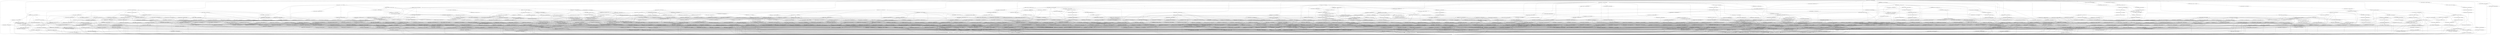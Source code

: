 digraph G {
"3413427025517275076 | 7607196580437320355 | 0 \n" -> "12372211753177484960 | 16465459129488585649 | 0 \n" [ label = "A" ] 
"12372211753177484960 | 16465459129488585649 | 0 \n" -> "12370494316014598486 | 3108356971422138106 | 0 \n" [ label = "m" ] 
"12370494316014598486 | 3108356971422138106 | 0 \n" -> "12373426988404633844 | 11176635013342045395 | 0 \n" [ label = "e" ] 
"12373426988404633844 | 11176635013342045395 | 0 \n" -> "12371926979666041011 | 15846808942920808419 | 0 \n" [ label = "r" ] 
"12371926979666041011 | 15846808942920808419 | 0 \n" -> "12372323353607754368 | 17717988976576168482 | 0 \n" [ label = "i" ] 
"12372323353607754368 | 17717988976576168482 | 0 \n" -> "12372461342316833113 | 620432457081882723 | 0 \n" [ label = "c" ] 
"12372461342316833113 | 620432457081882723 | 0 \n" -> "12372000921823035085 | 12638194899791477918 | 0 \n" [ label = "a" ] 
"12372000921823035085 | 12638194899791477918 | 0 \n" -> "42 | 42 | 1 \n" [ label = "n" ] 
"3413427025517275076 | 7607196580437320355 | 0 \n" -> "12372073764468143043 | 7598871711722916539 | 0 \n" [ label = "C" ] 
"12372073764468143043 | 7598871711722916539 | 0 \n" -> "12372000921823035165 | 1524197739089354722 | 0 \n" [ label = "o" ] 
"12372000921823035165 | 1524197739089354722 | 0 \n" -> "12370351929259007469 | 1078019654401094398 | 0 \n" [ label = "n" ] 
"12370351929259007469 | 1078019654401094398 | 0 \n" -> "12373426988404634116 | 5527724478914388267 | 0 \n" [ label = "g" ] 
"12373426988404634116 | 5527724478914388267 | 0 \n" -> "12370494316014598694 | 14051527815302044187 | 0 \n" [ label = "r" ] 
"12370494316014598694 | 14051527815302044187 | 0 \n" -> "12373497632026688972 | 637607928222760652 | 0 \n" [ label = "e" ] 
"12373497632026688972 | 637607928222760652 | 0 \n" -> "12373497632026688780 | 12638206994419388239 | 0 \n" [ label = "s" ] 
"12373497632026688780 | 12638206994419388239 | 0 \n" -> "42 | 42 | 1 \n" [ label = "s" ] 
"3413427025517275076 | 7607196580437320355 | 0 \n" -> "12370494316014598918 | 15743489388174080093 | 0 \n" [ label = "D" ] 
"12370494316014598918 | 15743489388174080093 | 0 \n" -> "12372211753177485968 | 4182300741496827058 | 0 \n" [ label = "e" ] 
"12372211753177485968 | 4182300741496827058 | 0 \n" -> "12372073764468142195 | 15114328849479901399 | 0 \n" [ label = "m" ] 
"12372073764468142195 | 15114328849479901399 | 0 \n" -> "12372323353607753808 | 1316836222051239586 | 0 \n" [ label = "o" ] 
"12372323353607753808 | 1316836222051239586 | 0 \n" -> "12373426988404632724 | 9941342246332190865 | 0 \n" [ label = "c" ] 
"12373426988404632724 | 9941342246332190865 | 0 \n" -> "12372461342316833353 | 620456646337703297 | 0 \n" [ label = "r" ] 
"12372461342316833353 | 620456646337703297 | 0 \n" -> "12371571562532329391 | 12638201496861247180 | 0 \n" [ label = "a" ] 
"12371571562532329391 | 12638201496861247180 | 0 \n" -> "42 | 42 | 1 \n" [ label = "t" ] 
"3413427025517275076 | 7607196580437320355 | 0 \n" -> "42 | 42 | 1 \n" [ label = "I" ] 
"3413427025517275076 | 7607196580437320355 | 0 \n" -> "12373426988404645268 | 11732716410044692901 | 0 \n" [ label = "M" ] 
"12373426988404645268 | 11732716410044692901 | 0 \n" -> "12373497632026688780 | 12638206994419388239 | 1 \n" [ label = "r" ] 
"12373497632026688780 | 12638206994419388239 | 1 \n" -> "42 | 42 | 1 \n" [ label = "s" ] 
"3413427025517275076 | 7607196580437320355 | 0 \n" -> "12375070483410718088 | 12638226785628696017 | 0 \n" [ label = "P" ] 
"12375070483410718088 | 12638226785628696017 | 0 \n" -> "42 | 42 | 1 \n" [ label = "M" ] 
"3413427025517275076 | 7607196580437320355 | 0 \n" -> "12370494316014589526 | 3430701864457681143 | 0 \n" [ label = "R" ] 
"12370494316014589526 | 3430701864457681143 | 0 \n" -> "12373567176137129524 | 433258860474614240 | 0 \n" [ label = "e" ] 
"12373567176137129524 | 433258860474614240 | 0 \n" -> "12371642206154398866 | 2815020182246914690 | 0 \n" [ label = "p" ] 
"12371642206154398866 | 2815020182246914690 | 0 \n" -> "12372252709985635664 | 9425626715998763765 | 0 \n" [ label = "u" ] 
"12372252709985635664 | 9425626715998763765 | 0 \n" -> "12372141109555369785 | 4876432658046639989 | 0 \n" [ label = "b" ] 
"12372141109555369785 | 4876432658046639989 | 0 \n" -> "12371926979666041011 | 15846808942920808419 | 0 \n" [ label = "l" ] 
"3413427025517275076 | 7607196580437320355 | 0 \n" -> "12375842615451644375 | 12638238880256606342 | 0 \n" [ label = "T" ] 
"12375842615451644375 | 12638238880256606342 | 0 \n" -> "42 | 42 | 1 \n" [ label = "V" ] 
"3413427025517275076 | 7607196580437320355 | 0 \n" -> "15419561054008736617 | 13262753023322689864 | 1 \n" [ label = "a" ] 
"15419561054008736617 | 13262753023322689864 | 1 \n" -> "9747258478204291095 | 6336779467569771261 | 0 \n" [ label = "b" ] 
"9747258478204291095 | 6336779467569771261 | 0 \n" -> "12372141109555359225 | 13793845808390711466 | 0 \n" [ label = "i" ] 
"12372141109555359225 | 13793845808390711466 | 0 \n" -> "12371926979666027347 | 3149124558017846308 | 0 \n" [ label = "l" ] 
"12371926979666027347 | 3149124558017846308 | 0 \n" -> "12371571562532341375 | 632833848734014619 | 0 \n" [ label = "i" ] 
"12371571562532341375 | 632833848734014619 | 0 \n" -> "12373048481526651895 | 12638213591489157565 | 0 \n" [ label = "t" ] 
"12373048481526651895 | 12638213591489157565 | 0 \n" -> "42 | 42 | 1 \n" [ label = "y" ] 
"9747258478204291095 | 6336779467569771261 | 0 \n" -> "12370494316014598214 | 12638182805163567657 | 0 \n" [ label = "l" ] 
"12370494316014598214 | 12638182805163567657 | 0 \n" -> "42 | 42 | 1 \n" [ label = "e" ] 
"9747258478204291095 | 6336779467569771261 | 0 \n" -> "7594987134249831117 | 3804396642614329603 | 0 \n" [ label = "o" ] 
"7594987134249831117 | 3804396642614329603 | 0 \n" -> "12371571562532329391 | 12638201496861247180 | 0 \n" [ label = "u" ] 
"7594987134249831117 | 3804396642614329603 | 0 \n" -> "12370494316014598214 | 12638182805163567657 | 0 \n" [ label = "v" ] 
"15419561054008736617 | 13262753023322689864 | 1 \n" -> "10382621683048087898 | 4155995437501374460 | 0 \n" [ label = "c" ] 
"10382621683048087898 | 4155995437501374460 | 0 \n" -> "7673770715967847002 | 10619925917938635314 | 0 \n" [ label = "c" ] 
"7673770715967847002 | 10619925917938635314 | 0 \n" -> "12373567176137115684 | 636507317083110670 | 0 \n" [ label = "e" ] 
"12373567176137115684 | 636507317083110670 | 0 \n" -> "12371571562532329391 | 12638201496861247180 | 0 \n" [ label = "p" ] 
"7673770715967847002 | 10619925917938635314 | 0 \n" -> "8059604258066017955 | 16957257908451285637 | 0 \n" [ label = "o" ] 
"8059604258066017955 | 16957257908451285637 | 0 \n" -> "12370423672392729667 | 14547074744138759458 | 0 \n" [ label = "r" ] 
"12370423672392729667 | 14547074744138759458 | 0 \n" -> "12371926979666029123 | 3143528043831387604 | 0 \n" [ label = "d" ] 
"12371926979666029123 | 3143528043831387604 | 0 \n" -> "12372000921823026109 | 626933869338169743 | 0 \n" [ label = "i" ] 
"12372000921823026109 | 626933869338169743 | 0 \n" -> "12370351929259002253 | 12638185004186824003 | 0 \n" [ label = "n" ] 
"12370351929259002253 | 12638185004186824003 | 0 \n" -> "42 | 42 | 1 \n" [ label = "g" ] 
"8059604258066017955 | 16957257908451285637 | 0 \n" -> "12372000921823036157 | 626915177640490216 | 0 \n" [ label = "u" ] 
"12372000921823036157 | 626915177640490216 | 0 \n" -> "12371571562532329391 | 12638201496861247180 | 0 \n" [ label = "n" ] 
"10382621683048087898 | 4155995437501374460 | 0 \n" -> "12372073764468140435 | 1873110527488129861 | 0 \n" [ label = "r" ] 
"12372073764468140435 | 1873110527488129861 | 0 \n" -> "12373497632026688972 | 637607928222760652 | 0 \n" [ label = "o" ] 
"10382621683048087898 | 4155995437501374460 | 0 \n" -> "7540730083710645045 | 17276800747043793677 | 1 \n" [ label = "t" ] 
"7540730083710645045 | 17276800747043793677 | 1 \n" -> "7533068824116773884 | 2597554508149385223 | 0 \n" [ label = "i" ] 
"7533068824116773884 | 2597554508149385223 | 0 \n" -> "12372000921823035085 | 12638194899791477918 | 0 \n" [ label = "o" ] 
"7533068824116773884 | 2597554508149385223 | 0 \n" -> "12371926979666027347 | 3149124558017846308 | 0 \n" [ label = "v" ] 
"7540730083710645045 | 17276800747043793677 | 1 \n" -> "12372461342316829673 | 9561819876233210336 | 0 \n" [ label = "u" ] 
"12372461342316829673 | 9561819876233210336 | 0 \n" -> "12372141109555363401 | 1322788465044156637 | 0 \n" [ label = "a" ] 
"12372141109555363401 | 1322788465044156637 | 0 \n" -> "12372141109555357353 | 625234024361333971 | 0 \n" [ label = "l" ] 
"12372141109555357353 | 625234024361333971 | 0 \n" -> "12373048481526651895 | 12638213591489157565 | 0 \n" [ label = "l" ] 
"15419561054008736617 | 13262753023322689864 | 1 \n" -> "832157069738708849 | 5947134584845903206 | 0 \n" [ label = "d" ] 
"832157069738708849 | 5947134584845903206 | 0 \n" -> "12373426988404634116 | 5527724478914388267 | 1 \n" [ label = "d" ] 
"12373426988404634116 | 5527724478914388267 | 1 \n" -> "12370494316014598694 | 14051527815302044187 | 0 \n" [ label = "r" ] 
"832157069738708849 | 5947134584845903206 | 0 \n" -> "12371926979666025843 | 3278382721036545125 | 0 \n" [ label = "m" ] 
"12371926979666025843 | 3278382721036545125 | 0 \n" -> "7537523701647468555 | 1627323771792134568 | 0 \n" [ label = "i" ] 
"7537523701647468555 | 1627323771792134568 | 0 \n" -> "12371926979666028483 | 10743706839059300353 | 0 \n" [ label = "n" ] 
"12371926979666028483 | 10743706839059300353 | 0 \n" -> "12373497632026701468 | 10949095055179336618 | 0 \n" [ label = "i" ] 
"12373497632026701468 | 10949095055179336618 | 0 \n" -> "12371571562532341695 | 5109507043556935505 | 0 \n" [ label = "s" ] 
"12371571562532341695 | 5109507043556935505 | 0 \n" -> "12373426988404640116 | 5653657727152645611 | 0 \n" [ label = "t" ] 
"12373426988404640116 | 5653657727152645611 | 0 \n" -> "12372461342316830441 | 8071898045040270203 | 0 \n" [ label = "r" ] 
"12372461342316830441 | 8071898045040270203 | 0 \n" -> "12371571562532340831 | 2183543161766342832 | 0 \n" [ label = "a" ] 
"12371571562532340831 | 2183543161766342832 | 0 \n" -> "12371926979666030915 | 3144364772180266970 | 0 \n" [ label = "t" ] 
"12371926979666030915 | 3144364772180266970 | 0 \n" -> "12372073764468142739 | 626097140989290393 | 0 \n" [ label = "i" ] 
"12372073764468142739 | 626097140989290393 | 0 \n" -> "12372000921823035085 | 12638194899791477918 | 0 \n" [ label = "o" ] 
"7537523701647468555 | 1627323771792134568 | 0 \n" -> "42 | 42 | 1 \n" [ label = "t" ] 
"832157069738708849 | 5947134584845903206 | 0 \n" -> "12372141109555371497 | 625248318012500794 | 0 \n" [ label = "u" ] 
"12372141109555371497 | 625248318012500794 | 0 \n" -> "12371571562532329391 | 12638201496861247180 | 0 \n" [ label = "l" ] 
"15419561054008736617 | 13262753023322689864 | 1 \n" -> "7641878900177584456 | 8120269764162694324 | 0 \n" [ label = "f" ] 
"7641878900177584456 | 8120269764162694324 | 0 \n" -> "12370494316014577158 | 14036049990114745584 | 0 \n" [ label = "f" ] 
"12370494316014577158 | 14036049990114745584 | 0 \n" -> "12372323353607753488 | 622132302058718431 | 0 \n" [ label = "e" ] 
"12372323353607753488 | 622132302058718431 | 0 \n" -> "12371571562532329391 | 12638201496861247180 | 0 \n" [ label = "c" ] 
"7641878900177584456 | 8120269764162694324 | 0 \n" -> "12370494316014592118 | 616496205453644179 | 0 \n" [ label = "t" ] 
"12370494316014592118 | 616496205453644179 | 0 \n" -> "12373426988404633684 | 12638208093931016498 | 0 \n" [ label = "e" ] 
"12373426988404633684 | 12638208093931016498 | 0 \n" -> "42 | 42 | 1 \n" [ label = "r" ] 
"15419561054008736617 | 13262753023322689864 | 1 \n" -> "9642935244508834753 | 8983736276584430218 | 0 \n" [ label = "g" ] 
"9642935244508834753 | 8983736276584430218 | 0 \n" -> "12371926979665962211 | 3250398080674749143 | 0 \n" [ label = "a" ] 
"12371926979665962211 | 3250398080674749143 | 0 \n" -> "12372000921822960093 | 9993049397331202920 | 0 \n" [ label = "i" ] 
"12372000921822960093 | 9993049397331202920 | 0 \n" -> "12373497632026689820 | 637613425780901711 | 1 \n" [ label = "n" ] 
"12373497632026689820 | 637613425780901711 | 1 \n" -> "12371571562532329391 | 12638201496861247180 | 0 \n" [ label = "s" ] 
"9642935244508834753 | 8983736276584430218 | 0 \n" -> "12372000921822955069 | 8972973821846414208 | 1 \n" [ label = "e" ] 
"12372000921822955069 | 8972973821846414208 | 1 \n" -> "7548401788648558175 | 15185146374241696365 | 0 \n" [ label = "n" ] 
"7548401788648558175 | 15185146374241696365 | 0 \n" -> "12373048481526651895 | 12638213591489157565 | 0 \n" [ label = "c" ] 
"7548401788648558175 | 15185146374241696365 | 0 \n" -> "42 | 42 | 1 \n" [ label = "t" ] 
"9642935244508834753 | 8983736276584430218 | 0 \n" -> "42 | 42 | 1 \n" [ label = "o" ] 
"9642935244508834753 | 8983736276584430218 | 0 \n" -> "12370494316014776886 | 8754530610246256598 | 0 \n" [ label = "r" ] 
"12370494316014776886 | 8754530610246256598 | 0 \n" -> "12370494316014775254 | 6463258505133102782 | 0 \n" [ label = "e" ] 
"12370494316014775254 | 6463258505133102782 | 0 \n" -> "12372211753177663360 | 4827580226836460730 | 1 \n" [ label = "e" ] 
"12372211753177663360 | 4827580226836460730 | 1 \n" -> "12370494316014577110 | 14046748238255157079 | 0 \n" [ label = "m" ] 
"12370494316014577110 | 14046748238255157079 | 0 \n" -> "12372000921823036157 | 626915177640490216 | 0 \n" [ label = "e" ] 
"15419561054008736617 | 13262753023322689864 | 1 \n" -> "12370494316014788502 | 14034365538300704722 | 0 \n" [ label = "h" ] 
"12370494316014788502 | 14034365538300704722 | 0 \n" -> "12372461342317025929 | 620439054151651921 | 0 \n" [ label = "e" ] 
"12372461342317025929 | 620439054151651921 | 0 \n" -> "12370423672392490115 | 12638183904675195804 | 0 \n" [ label = "a" ] 
"12370423672392490115 | 12638183904675195804 | 0 \n" -> "42 | 42 | 1 \n" [ label = "d" ] 
"15419561054008736617 | 13262753023322689864 | 1 \n" -> "12373426988404633684 | 12638208093931016498 | 0 \n" [ label = "i" ] 
"15419561054008736617 | 13262753023322689864 | 1 \n" -> "10932737592287616180 | 17259171053494534363 | 0 \n" [ label = "l" ] 
"10932737592287616180 | 17259171053494534363 | 0 \n" -> "12372073764468324003 | 626089444407892964 | 1 \n" [ label = "l" ] 
"12372073764468324003 | 626089444407892964 | 1 \n" -> "12371499819398643633 | 12638202596372875443 | 0 \n" [ label = "o" ] 
"12371499819398643633 | 12638202596372875443 | 0 \n" -> "42 | 42 | 1 \n" [ label = "w" ] 
"10932737592287616180 | 17259171053494534363 | 0 \n" -> "12372073764468325043 | 1873109427976501654 | 0 \n" [ label = "m" ] 
"12372073764468325043 | 1873109427976501654 | 0 \n" -> "12373497632026689820 | 637613425780901711 | 0 \n" [ label = "o" ] 
"12373497632026689820 | 637613425780901711 | 0 \n" -> "12371571562532329391 | 12638201496861247180 | 0 \n" [ label = "s" ] 
"10932737592287616180 | 17259171053494534363 | 0 \n" -> "12372000921822958077 | 4539815165807788533 | 0 \n" [ label = "o" ] 
"12372000921822958077 | 4539815165807788533 | 0 \n" -> "7665297879363516136 | 1968420364180204928 | 0 \n" [ label = "n" ] 
"7665297879363516136 | 1968420364180204928 | 0 \n" -> "42 | 42 | 1 \n" [ label = "e" ] 
"10932737592287616180 | 17259171053494534363 | 0 \n" -> "12370494316014776406 | 2405948460847695821 | 0 \n" [ label = "r" ] 
"12370494316014776406 | 2405948460847695821 | 0 \n" -> "12372461342317026265 | 16648585275574336668 | 0 \n" [ label = "e" ] 
"12372461342317026265 | 16648585275574336668 | 0 \n" -> "12370423672392732403 | 617352725011831403 | 0 \n" [ label = "a" ] 
"12370423672392732403 | 617352725011831403 | 0 \n" -> "12373048481526651895 | 12638213591489157565 | 0 \n" [ label = "d" ] 
"10932737592287616180 | 17259171053494534363 | 0 \n" -> "12372073764468139891 | 12638193800279849771 | 0 \n" [ label = "s" ] 
"12372073764468139891 | 12638193800279849771 | 0 \n" -> "42 | 42 | 1 \n" [ label = "o" ] 
"10932737592287616180 | 17259171053494534363 | 0 \n" -> "12371858535067367142 | 5546761816468827697 | 0 \n" [ label = "t" ] 
"12371858535067367142 | 5546761816468827697 | 0 \n" -> "12372073764468324915 | 15836337120731624171 | 0 \n" [ label = "h" ] 
"12372073764468324915 | 15836337120731624171 | 0 \n" -> "12371642206154463618 | 5518788719969972736 | 0 \n" [ label = "o" ] 
"12371642206154463618 | 5518788719969972736 | 0 \n" -> "12370351929258933053 | 618468729314276327 | 0 \n" [ label = "u" ] 
"12370351929258933053 | 618468729314276327 | 0 \n" -> "12371858535067183894 | 12638197098814734384 | 0 \n" [ label = "g" ] 
"12371858535067183894 | 12638197098814734384 | 0 \n" -> "42 | 42 | 1 \n" [ label = "h" ] 
"10932737592287616180 | 17259171053494534363 | 0 \n" -> "12372461342317028185 | 16660989965761353245 | 0 \n" [ label = "w" ] 
"12372461342317028185 | 16660989965761353245 | 0 \n" -> "12373048481526651191 | 643246223851091362 | 0 \n" [ label = "a" ] 
"12373048481526651191 | 643246223851091362 | 0 \n" -> "12373497632026688780 | 12638206994419388239 | 0 \n" [ label = "y" ] 
"15419561054008736617 | 13262753023322689864 | 1 \n" -> "12372073764468324163 | 9122859299341549282 | 0 \n" [ label = "m" ] 
"12372073764468324163 | 9122859299341549282 | 0 \n" -> "7537593795513834528 | 8295041693039283241 | 0 \n" [ label = "o" ] 
"7537593795513834528 | 8295041693039283241 | 0 \n" -> "12370351929259002253 | 12638185004186824003 | 0 \n" [ label = "n" ] 
"7537593795513834528 | 8295041693039283241 | 0 \n" -> "12372000921823036157 | 626915177640490216 | 0 \n" [ label = "u" ] 
"15419561054008736617 | 13262753023322689864 | 1 \n" -> "10609228295689947330 | 8087308272373617086 | 0 \n" [ label = "n" ] 
"10609228295689947330 | 8087308272373617086 | 0 \n" -> "12372141109555556201 | 10190527952526501452 | 0 \n" [ label = "a" ] 
"12372141109555556201 | 10190527952526501452 | 0 \n" -> "12373048481526982007 | 2729403792901607954 | 0 \n" [ label = "l" ] 
"12373048481526982007 | 2729403792901607954 | 0 \n" -> "12373497632026500124 | 9387898670376294275 | 0 \n" [ label = "y" ] 
"12373497632026500124 | 9387898670376294275 | 0 \n" -> "12371926979666041091 | 628046575105730098 | 0 \n" [ label = "s" ] 
"12371926979666041091 | 628046575105730098 | 0 \n" -> "12373497632026688780 | 12638206994419388239 | 0 \n" [ label = "i" ] 
"10609228295689947330 | 8087308272373617086 | 0 \n" -> "42 | 42 | 1 \n" [ label = "d" ] 
"10609228295689947330 | 8087308272373617086 | 0 \n" -> "12372211753177668624 | 580794038050145810 | 0 \n" [ label = "i" ] 
"12372211753177668624 | 580794038050145810 | 0 \n" -> "12372461342317027625 | 620430258058626249 | 0 \n" [ label = "m" ] 
"12372461342317027625 | 620430258058626249 | 0 \n" -> "12372141109555372441 | 12638192700768221540 | 0 \n" [ label = "a" ] 
"12372141109555372441 | 12638192700768221540 | 0 \n" -> "42 | 42 | 1 \n" [ label = "l" ] 
"10609228295689947330 | 8087308272373617086 | 0 \n" -> "12371571562532405551 | 2700404886347221799 | 0 \n" [ label = "o" ] 
"12371571562532405551 | 2700404886347221799 | 0 \n" -> "12371858535067173350 | 3695795142345287717 | 0 \n" [ label = "t" ] 
"12371858535067173350 | 3695795142345287717 | 0 \n" -> "12370494316014592118 | 616496205453644179 | 0 \n" [ label = "h" ] 
"10609228295689947330 | 8087308272373617086 | 0 \n" -> "12371499819398656129 | 6818714929385291342 | 0 \n" [ label = "s" ] 
"12371499819398656129 | 6818714929385291342 | 0 \n" -> "12370494316014592118 | 616496205453644179 | 0 \n" [ label = "w" ] 
"10609228295689947330 | 8087308272373617086 | 0 \n" -> "7533196917231720252 | 10181701356190901478 | 1 \n" [ label = "y" ] 
"7533196917231720252 | 10181701356190901478 | 1 \n" -> "12372000921823022573 | 626931670314913301 | 0 \n" [ label = "o" ] 
"12372000921823022573 | 626931670314913301 | 0 \n" -> "12370494316014598214 | 12638182805163567657 | 0 \n" [ label = "n" ] 
"7533196917231720252 | 10181701356190901478 | 1 \n" -> "12371858535067173590 | 8305218036929216558 | 0 \n" [ label = "t" ] 
"12371858535067173590 | 8305218036929216558 | 0 \n" -> "12371926979666029123 | 3143528043831387604 | 0 \n" [ label = "h" ] 
"15419561054008736617 | 13262753023322689864 | 1 \n" -> "12373567176137193844 | 12891166844312025815 | 0 \n" [ label = "p" ] 
"12373567176137193844 | 12891166844312025815 | 0 \n" -> "1119963497855399659 | 15134306838290732341 | 0 \n" [ label = "p" ] 
"1119963497855399659 | 15134306838290732341 | 0 \n" -> "12372461342316824169 | 620463243407472631 | 0 \n" [ label = "e" ] 
"12372461342316824169 | 620463243407472631 | 0 \n" -> "12373426988404633684 | 12638208093931016498 | 0 \n" [ label = "a" ] 
"1119963497855399659 | 15134306838290732341 | 0 \n" -> "12373048481526651895 | 12638213591489157565 | 0 \n" [ label = "l" ] 
"1119963497855399659 | 15134306838290732341 | 0 \n" -> "12372073764468296147 | 9869124790715882787 | 0 \n" [ label = "r" ] 
"12372073764468296147 | 9869124790715882787 | 0 \n" -> "12372461342316990681 | 16655368162807445816 | 0 \n" [ label = "o" ] 
"12372461342316990681 | 16655368162807445816 | 0 \n" -> "12372323353607684016 | 622154292291282651 | 0 \n" [ label = "a" ] 
"12372323353607684016 | 622154292291282651 | 0 \n" -> "12371858535067183894 | 12638197098814734384 | 0 \n" [ label = "c" ] 
"15419561054008736617 | 13262753023322689864 | 1 \n" -> "5171805489184329234 | 9578531459305878987 | 0 \n" [ label = "r" ] 
"5171805489184329234 | 9578531459305878987 | 0 \n" -> "12372461342316834425 | 12638187203210080485 | 0 \n" [ label = "e" ] 
"12372461342316834425 | 12638187203210080485 | 0 \n" -> "42 | 42 | 1 \n" [ label = "a" ] 
"5171805489184329234 | 9578531459305878987 | 0 \n" -> "12371642206154397506 | 631716744919941464 | 0 \n" [ label = "g" ] 
"12371642206154397506 | 631716744919941464 | 0 \n" -> "12370494316014598214 | 12638182805163567657 | 0 \n" [ label = "u" ] 
"5171805489184329234 | 9578531459305878987 | 0 \n" -> "42 | 42 | 1 \n" [ label = "m" ] 
"5171805489184329234 | 9578531459305878987 | 0 \n" -> "12371642206154754066 | 5525269241505323799 | 0 \n" [ label = "o" ] 
"12371642206154754066 | 5525269241505323799 | 0 \n" -> "12372000921822958525 | 626932769826541528 | 0 \n" [ label = "u" ] 
"12372000921822958525 | 626932769826541528 | 0 \n" -> "12370423672392490115 | 12638183904675195804 | 0 \n" [ label = "n" ] 
"5171805489184329234 | 9578531459305878987 | 0 \n" -> "12371926979666197843 | 3151112475041273286 | 0 \n" [ label = "r" ] 
"12371926979666197843 | 3151112475041273286 | 0 \n" -> "12371453365032411583 | 634795377478364653 | 0 \n" [ label = "i" ] 
"12371453365032411583 | 634795377478364653 | 0 \n" -> "12370494316014598214 | 12638182805163567657 | 0 \n" [ label = "v" ] 
"5171805489184329234 | 9578531459305878987 | 0 \n" -> "12371926979666198723 | 13413086709284049642 | 1 \n" [ label = "t" ] 
"12371926979666198723 | 13413086709284049642 | 1 \n" -> "7551313020557572336 | 4497359762087997323 | 0 \n" [ label = "i" ] 
"7551313020557572336 | 4497359762087997323 | 0 \n" -> "12372141109555357433 | 625229626314821127 | 0 \n" [ label = "c" ] 
"12372141109555357433 | 625229626314821127 | 0 \n" -> "12370494316014598214 | 12638182805163567657 | 0 \n" [ label = "l" ] 
"7551313020557572336 | 4497359762087997323 | 0 \n" -> "12371571562532329391 | 12638201496861247180 | 0 \n" [ label = "s" ] 
"15419561054008736617 | 13262753023322689864 | 1 \n" -> "7587601852084581973 | 1496629643468881326 | 1 \n" [ label = "s" ] 
"7587601852084581973 | 1496629643468881326 | 1 \n" -> "42 | 42 | 1 \n" [ label = "k" ] 
"7587601852084581973 | 1496629643468881326 | 1 \n" -> "12371642206154490466 | 5524373139528521123 | 0 \n" [ label = "s" ] 
"12371642206154490466 | 5524373139528521123 | 0 \n" -> "12372211753177472336 | 624134512733312192 | 0 \n" [ label = "u" ] 
"12372211753177472336 | 624134512733312192 | 0 \n" -> "12370494316014598214 | 12638182805163567657 | 0 \n" [ label = "m" ] 
"15419561054008736617 | 13262753023322689864 | 1 \n" -> "12371571562532695055 | 7401333878915896590 | 1 \n" [ label = "t" ] 
"12371571562532695055 | 7401333878915896590 | 1 \n" -> "13652169831895862489 | 2649145507491483957 | 0 \n" [ label = "t" ] 
"13652169831895862489 | 2649145507491483957 | 0 \n" -> "12372323353607659680 | 622153192779654420 | 0 \n" [ label = "a" ] 
"12372323353607659680 | 622153192779654420 | 0 \n" -> "12371784592910187582 | 12638198198326362599 | 0 \n" [ label = "c" ] 
"12371784592910187582 | 12638198198326362599 | 0 \n" -> "42 | 42 | 1 \n" [ label = "k" ] 
"13652169831895862489 | 2649145507491483957 | 0 \n" -> "12372000921823022685 | 13424532994998497524 | 0 \n" [ label = "e" ] 
"12372000921823022685 | 13424532994998497524 | 0 \n" -> "12371571562532340831 | 2183543161766342832 | 0 \n" [ label = "n" ] 
"13652169831895862489 | 2649145507491483957 | 0 \n" -> "12373426988404471732 | 12286432351342369048 | 0 \n" [ label = "o" ] 
"12373426988404471732 | 12286432351342369048 | 0 \n" -> "12372000921822928685 | 2393890911511196008 | 0 \n" [ label = "r" ] 
"12372000921822928685 | 2393890911511196008 | 0 \n" -> "12370494316014578070 | 616503902035041716 | 0 \n" [ label = "n" ] 
"12370494316014578070 | 616503902035041716 | 0 \n" -> "12373048481526651895 | 12638213591489157565 | 0 \n" [ label = "e" ] 
"15419561054008736617 | 13262753023322689864 | 1 \n" -> "7668767319595459116 | 9393305349048768454 | 0 \n" [ label = "u" ] 
"7668767319595459116 | 9393305349048768454 | 0 \n" -> "12371926979666195907 | 675611699994072164 | 0 \n" [ label = "d" ] 
"12371926979666195907 | 675611699994072164 | 0 \n" -> "12370494316014749286 | 10454176764643687815 | 0 \n" [ label = "i" ] 
"12370494316014749286 | 10454176764643687815 | 0 \n" -> "12372000921822930413 | 2392210857743667974 | 0 \n" [ label = "e" ] 
"12372000921822930413 | 2392210857743667974 | 0 \n" -> "12372323353607750656 | 622150993756398066 | 0 \n" [ label = "n" ] 
"12372323353607750656 | 622150993756398066 | 0 \n" -> "12370494316014598214 | 12638182805163567657 | 0 \n" [ label = "c" ] 
"7668767319595459116 | 9393305349048768454 | 0 \n" -> "12371858535067341094 | 6855023416882185366 | 0 \n" [ label = "t" ] 
"12371858535067341094 | 6855023416882185366 | 0 \n" -> "12372073764468295555 | 206447060670969569 | 0 \n" [ label = "h" ] 
"12372073764468295555 | 206447060670969569 | 0 \n" -> "12373426988404473348 | 1854060767154307602 | 0 \n" [ label = "o" ] 
"12373426988404473348 | 1854060767154307602 | 0 \n" -> "12371926979666027347 | 3149124558017846308 | 1 \n" [ label = "r" ] 
"12371926979666027347 | 3149124558017846308 | 1 \n" -> "12371571562532341375 | 632833848734014619 | 0 \n" [ label = "i" ] 
"15419561054008736617 | 13262753023322689864 | 1 \n" -> "7503197154777158748 | 11362511857161166711 | 0 \n" [ label = "v" ] 
"7503197154777158748 | 11362511857161166711 | 0 \n" -> "12371926979666196291 | 13046447305599408217 | 0 \n" [ label = "a" ] 
"12371926979666196291 | 13046447305599408217 | 0 \n" -> "12372141109555530889 | 4183843972996103504 | 0 \n" [ label = "i" ] 
"12372141109555530889 | 4183843972996103504 | 0 \n" -> "12372461342317000345 | 18162364756566371890 | 0 \n" [ label = "l" ] 
"12372461342317000345 | 18162364756566371890 | 0 \n" -> "12372252709985803056 | 20867741535641735 | 0 \n" [ label = "a" ] 
"12372252709985803056 | 20867741535641735 | 0 \n" -> "12372141109555357433 | 625229626314821127 | 0 \n" [ label = "b" ] 
"7503197154777158748 | 11362511857161166711 | 0 \n" -> "12371926979665961619 | 628021286338281257 | 0 \n" [ label = "o" ] 
"12371926979665961619 | 628021286338281257 | 0 \n" -> "12370423672392490115 | 12638183904675195804 | 0 \n" [ label = "i" ] 
"15419561054008736617 | 13262753023322689864 | 1 \n" -> "12372461342316830217 | 620453347802818744 | 0 \n" [ label = "w" ] 
"12372461342316830217 | 620453347802818744 | 0 \n" -> "12373048481526651895 | 12638213591489157565 | 0 \n" [ label = "a" ] 
"3413427025517275076 | 7607196580437320355 | 0 \n" -> "4365260057604908899 | 1043323226816497072 | 0 \n" [ label = "b" ] 
"4365260057604908899 | 1043323226816497072 | 0 \n" -> "9494196776338183885 | 13305750829332815093 | 0 \n" [ label = "a" ] 
"9494196776338183885 | 13305750829332815093 | 0 \n" -> "12373048481526651895 | 12638213591489157565 | 0 \n" [ label = "b" ] 
"9494196776338183885 | 13305750829332815093 | 0 \n" -> "12371784592910187582 | 12638198198326362599 | 0 \n" [ label = "c" ] 
"9494196776338183885 | 13305750829332815093 | 0 \n" -> "42 | 42 | 1 \n" [ label = "d" ] 
"9494196776338183885 | 13305750829332815093 | 0 \n" -> "12372141109555372441 | 12638192700768221540 | 0 \n" [ label = "l" ] 
"9494196776338183885 | 13305750829332815093 | 0 \n" -> "12370494316014598214 | 12638182805163567657 | 0 \n" [ label = "s" ] 
"4365260057604908899 | 1043323226816497072 | 0 \n" -> "11947738384906619496 | 6784699799345569312 | 1 \n" [ label = "e" ] 
"11947738384906619496 | 6784699799345569312 | 1 \n" -> "7599373567171175126 | 5197741931547239826 | 0 \n" [ label = "a" ] 
"7599373567171175126 | 5197741931547239826 | 0 \n" -> "42 | 42 | 1 \n" [ label = "t" ] 
"7599373567171175126 | 5197741931547239826 | 0 \n" -> "12371571562532696095 | 6106688048552641374 | 0 \n" [ label = "u" ] 
"12371571562532696095 | 6106688048552641374 | 0 \n" -> "12371926979666199043 | 12739381274719270088 | 0 \n" [ label = "t" ] 
"12371926979666199043 | 12739381274719270088 | 0 \n" -> "12370287882706821059 | 15893328539323493905 | 0 \n" [ label = "i" ] 
"12370287882706821059 | 15893328539323493905 | 0 \n" -> "12371642206154461938 | 631724441501339005 | 0 \n" [ label = "f" ] 
"12371642206154461938 | 631724441501339005 | 0 \n" -> "12372141109555372441 | 12638192700768221540 | 0 \n" [ label = "u" ] 
"11947738384906619496 | 6784699799345569312 | 1 \n" -> "7503197154778761076 | 13903077345920530581 | 0 \n" [ label = "c" ] 
"7503197154778761076 | 13903077345920530581 | 0 \n" -> "12371642206154488882 | 5499651720084744797 | 0 \n" [ label = "a" ] 
"12371642206154488882 | 5499651720084744797 | 0 \n" -> "12373497632026701356 | 637596933106478530 | 0 \n" [ label = "u" ] 
"12373497632026701356 | 637596933106478530 | 0 \n" -> "12370494316014598214 | 12638182805163567657 | 0 \n" [ label = "s" ] 
"7503197154778761076 | 13903077345920530581 | 0 \n" -> "12372211753177472336 | 624134512733312192 | 0 \n" [ label = "o" ] 
"11947738384906619496 | 6784699799345569312 | 1 \n" -> "42 | 42 | 1 \n" [ label = "d" ] 
"11947738384906619496 | 6784699799345569312 | 1 \n" -> "12372073764468276739 | 1872241913302032412 | 0 \n" [ label = "f" ] 
"12372073764468276739 | 1872241913302032412 | 0 \n" -> "12373426988404646196 | 638472144362345337 | 0 \n" [ label = "o" ] 
"12373426988404646196 | 638472144362345337 | 0 \n" -> "12370494316014598214 | 12638182805163567657 | 0 \n" [ label = "r" ] 
"11947738384906619496 | 6784699799345569312 | 1 \n" -> "12371926979666038115 | 628032281454563371 | 0 \n" [ label = "g" ] 
"12371926979666038115 | 628032281454563371 | 0 \n" -> "12372000921823035085 | 12638194899791477918 | 0 \n" [ label = "i" ] 
"11947738384906619496 | 6784699799345569312 | 1 \n" -> "7503331844950939568 | 7425797649192380415 | 0 \n" [ label = "h" ] 
"7503331844950939568 | 7425797649192380415 | 0 \n" -> "12371453365032792239 | 18332176067597228458 | 0 \n" [ label = "a" ] 
"12371453365032792239 | 18332176067597228458 | 0 \n" -> "12371926979666173283 | 3144333985854677110 | 0 \n" [ label = "v" ] 
"12371926979666173283 | 3144333985854677110 | 0 \n" -> "12372073764468133699 | 626092742942777549 | 0 \n" [ label = "i" ] 
"12372073764468133699 | 626092742942777549 | 0 \n" -> "12373426988404633684 | 12638208093931016498 | 0 \n" [ label = "o" ] 
"7503331844950939568 | 7425797649192380415 | 0 \n" -> "12372000921822958525 | 626932769826541528 | 0 \n" [ label = "i" ] 
"11947738384906619496 | 6784699799345569312 | 1 \n" -> "12371926979666174627 | 11966734662560048219 | 0 \n" [ label = "l" ] 
"12371926979666174627 | 11966734662560048219 | 0 \n" -> "12370494316014749014 | 14054313977767363234 | 0 \n" [ label = "i" ] 
"12370494316014749014 | 14054313977767363234 | 0 \n" -> "12371453365032411583 | 634795377478364653 | 0 \n" [ label = "e" ] 
"11947738384906619496 | 6784699799345569312 | 1 \n" -> "12370494316014724662 | 5531659907911159608 | 0 \n" [ label = "n" ] 
"12370494316014724662 | 5531659907911159608 | 0 \n" -> "12370287882706797395 | 15897277985091270917 | 0 \n" [ label = "e" ] 
"12370287882706797395 | 15897277985091270917 | 0 \n" -> "12371926979666039379 | 628038878524332569 | 0 \n" [ label = "f" ] 
"12371926979666039379 | 628038878524332569 | 0 \n" -> "12371571562532329391 | 12638201496861247180 | 0 \n" [ label = "i" ] 
"11947738384906619496 | 6784699799345569312 | 1 \n" -> "12371571562532329391 | 12638201496861247180 | 0 \n" [ label = "s" ] 
"11947738384906619496 | 6784699799345569312 | 1 \n" -> "7599515953925861735 | 6522084088092015288 | 0 \n" [ label = "t" ] 
"7599515953925861735 | 6522084088092015288 | 0 \n" -> "12370494316014592118 | 616496205453644179 | 0 \n" [ label = "t" ] 
"7599515953925861735 | 6522084088092015288 | 0 \n" -> "12370494316014724550 | 14038031310068403372 | 0 \n" [ label = "w" ] 
"12370494316014724550 | 14038031310068403372 | 0 \n" -> "12370494316014597414 | 616491807407131335 | 0 \n" [ label = "e" ] 
"12370494316014597414 | 616491807407131335 | 0 \n" -> "12372000921823035085 | 12638194899791477918 | 0 \n" [ label = "e" ] 
"11947738384906619496 | 6784699799345569312 | 1 \n" -> "12372073764468296099 | 1875935172860436245 | 0 \n" [ label = "y" ] 
"12372073764468296099 | 1875935172860436245 | 0 \n" -> "12372000921822958525 | 626932769826541528 | 0 \n" [ label = "o" ] 
"4365260057604908899 | 1043323226816497072 | 0 \n" -> "2867312153179609382 | 4563754610598240769 | 0 \n" [ label = "i" ] 
"2867312153179609382 | 4563754610598240769 | 0 \n" -> "42 | 42 | 1 \n" [ label = "g" ] 
"2867312153179609382 | 4563754610598240769 | 0 \n" -> "12372141109555500201 | 7745114969318684789 | 0 \n" [ label = "l" ] 
"12372141109555500201 | 7745114969318684789 | 0 \n" -> "12371926979666030915 | 3144364772180266970 | 1 \n" [ label = "l" ] 
"12371926979666030915 | 3144364772180266970 | 1 \n" -> "12372073764468142739 | 626097140989290393 | 0 \n" [ label = "i" ] 
"4365260057604908899 | 1043323226816497072 | 0 \n" -> "11945285919340998410 | 13459852083076125059 | 0 \n" [ label = "l" ] 
"11945285919340998410 | 13459852083076125059 | 0 \n" -> "12372323353607659680 | 622153192779654420 | 0 \n" [ label = "a" ] 
"11945285919340998410 | 13459852083076125059 | 0 \n" -> "12372073764468327331 | 626108136105572507 | 0 \n" [ label = "o" ] 
"12372073764468327331 | 626108136105572507 | 0 \n" -> "12370423672392490115 | 12638183904675195804 | 0 \n" [ label = "o" ] 
"11945285919340998410 | 13459852083076125059 | 0 \n" -> "12370494316014598214 | 12638182805163567657 | 0 \n" [ label = "u" ] 
"4365260057604908899 | 1043323226816497072 | 0 \n" -> "9988391505234925829 | 12302070102609817915 | 0 \n" [ label = "o" ] 
"9988391505234925829 | 12302070102609817915 | 0 \n" -> "12373426988404448772 | 638473243873973548 | 0 \n" [ label = "a" ] 
"12373426988404448772 | 638473243873973548 | 0 \n" -> "12370423672392490115 | 12638183904675195804 | 0 \n" [ label = "r" ] 
"9988391505234925829 | 12302070102609817915 | 0 \n" -> "12373048481526651895 | 12638213591489157565 | 0 \n" [ label = "d" ] 
"9988391505234925829 | 12302070102609817915 | 0 \n" -> "12371784592910187582 | 12638198198326362599 | 0 \n" [ label = "o" ] 
"9988391505234925829 | 12302070102609817915 | 0 \n" -> "12372000921823035085 | 12638194899791477918 | 0 \n" [ label = "r" ] 
"9988391505234925829 | 12302070102609817915 | 0 \n" -> "12371858535067183894 | 12638197098814734384 | 0 \n" [ label = "t" ] 
"9988391505234925829 | 12302070102609817915 | 0 \n" -> "42 | 42 | 1 \n" [ label = "x" ] 
"4365260057604908899 | 1043323226816497072 | 0 \n" -> "1144896916614225902 | 17095341895552302502 | 0 \n" [ label = "r" ] 
"1144896916614225902 | 17095341895552302502 | 0 \n" -> "12372461342317001273 | 620437954640023778 | 0 \n" [ label = "e" ] 
"12372461342317001273 | 620437954640023778 | 0 \n" -> "12371784592910187582 | 12638198198326362599 | 0 \n" [ label = "a" ] 
"1144896916614225902 | 17095341895552302502 | 0 \n" -> "12372000921823026109 | 626933869338169743 | 0 \n" [ label = "i" ] 
"1144896916614225902 | 17095341895552302502 | 0 \n" -> "12371571562532405551 | 2700404886347221799 | 0 \n" [ label = "o" ] 
"4365260057604908899 | 1043323226816497072 | 0 \n" -> "15158173358103765495 | 5903770242148809341 | 0 \n" [ label = "u" ] 
"15158173358103765495 | 5903770242148809341 | 0 \n" -> "12370351929259135885 | 15339932242367610384 | 0 \n" [ label = "d" ] 
"12370351929259135885 | 15339932242367610384 | 0 \n" -> "12370494316014597206 | 616498404476900661 | 0 \n" [ label = "g" ] 
"12370494316014597206 | 616498404476900661 | 0 \n" -> "12371571562532329391 | 12638201496861247180 | 0 \n" [ label = "e" ] 
"15158173358103765495 | 5903770242148809341 | 0 \n" -> "12372141109555500393 | 4888006647310020100 | 0 \n" [ label = "i" ] 
"12372141109555500393 | 4888006647310020100 | 0 \n" -> "12370423672392619283 | 7049039729708425209 | 0 \n" [ label = "l" ] 
"12370423672392619283 | 7049039729708425209 | 0 \n" -> "12371926979666029123 | 3143528043831387604 | 1 \n" [ label = "d" ] 
"12371926979666029123 | 3143528043831387604 | 1 \n" -> "12372000921823026109 | 626933869338169743 | 0 \n" [ label = "i" ] 
"15158173358103765495 | 5903770242148809341 | 0 \n" -> "12371926979666174787 | 10263625005309600008 | 0 \n" [ label = "s" ] 
"12371926979666174787 | 10263625005309600008 | 0 \n" -> "12372000921823035325 | 16525523130727046311 | 0 \n" [ label = "i" ] 
"12372000921823035325 | 16525523130727046311 | 0 \n" -> "12370494316014598694 | 14051527815302044187 | 0 \n" [ label = "n" ] 
"15158173358103765495 | 5903770242148809341 | 0 \n" -> "42 | 42 | 1 \n" [ label = "t" ] 
"4365260057604908899 | 1043323226816497072 | 0 \n" -> "42 | 42 | 1 \n" [ label = "y" ] 
"3413427025517275076 | 7607196580437320355 | 0 \n" -> "11228844860176027704 | 5177921059014219611 | 0 \n" [ label = "c" ] 
"11228844860176027704 | 5177921059014219611 | 0 \n" -> "10970136611652395009 | 14517775952866261464 | 0 \n" [ label = "a" ] 
"10970136611652395009 | 14517775952866261464 | 0 \n" -> "12372141109555372441 | 12638192700768221540 | 0 \n" [ label = "l" ] 
"10970136611652395009 | 14517775952866261464 | 0 \n" -> "7672838604994416719 | 9688571044725793955 | 0 \n" [ label = "m" ] 
"7672838604994416719 | 9688571044725793955 | 0 \n" -> "12373426988404472692 | 638476542408858165 | 0 \n" [ label = "e" ] 
"12373426988404472692 | 638476542408858165 | 0 \n" -> "12372461342316834425 | 12638187203210080485 | 0 \n" [ label = "r" ] 
"7672838604994416719 | 9688571044725793955 | 0 \n" -> "12372461342316966745 | 12725521649067051487 | 0 \n" [ label = "p" ] 
"12372461342316966745 | 12725521649067051487 | 0 \n" -> "12371926979666174243 | 3136764947807586322 | 0 \n" [ label = "a" ] 
"12371926979666174243 | 3136764947807586322 | 0 \n" -> "12370351929259002541 | 618462132244507057 | 0 \n" [ label = "i" ] 
"12370351929259002541 | 618462132244507057 | 0 \n" -> "12372000921823035085 | 12638194899791477918 | 0 \n" [ label = "g" ] 
"10970136611652395009 | 14517775952866261464 | 0 \n" -> "7556296282136297675 | 1197016847920571721 | 1 \n" [ label = "n" ] 
"7556296282136297675 | 1197016847920571721 | 1 \n" -> "12370494316014592118 | 616496205453644179 | 0 \n" [ label = "c" ] 
"7556296282136297675 | 1197016847920571721 | 1 \n" -> "12371926979666172851 | 5144142372740304841 | 0 \n" [ label = "d" ] 
"12371926979666172851 | 5144142372740304841 | 0 \n" -> "12370423672392619203 | 9609363736219010902 | 0 \n" [ label = "i" ] 
"12370423672392619203 | 9609363736219010902 | 0 \n" -> "12372461342316976025 | 16663780526273185136 | 0 \n" [ label = "d" ] 
"12372461342316976025 | 16663780526273185136 | 0 \n" -> "12371571562532341711 | 632811858501450399 | 0 \n" [ label = "a" ] 
"12371571562532341711 | 632811858501450399 | 0 \n" -> "12370494316014598214 | 12638182805163567657 | 0 \n" [ label = "t" ] 
"10970136611652395009 | 14517775952866261464 | 0 \n" -> "12371926979666172307 | 2896836857994296554 | 0 \n" [ label = "p" ] 
"12371926979666172307 | 2896836857994296554 | 0 \n" -> "12371571562532404751 | 6257668230521829547 | 0 \n" [ label = "i" ] 
"12371571562532404751 | 6257668230521829547 | 0 \n" -> "12372461342317027625 | 620430258058626249 | 0 \n" [ label = "t" ] 
"10970136611652395009 | 14517775952866261464 | 0 \n" -> "2331092966798289537 | 5897862295444469330 | 1 \n" [ label = "r" ] 
"2331092966798289537 | 5897862295444469330 | 1 \n" -> "42 | 42 | 1 \n" [ label = "d" ] 
"2331092966798289537 | 5897862295444469330 | 1 \n" -> "12370494316014592118 | 616496205453644179 | 1 \n" [ label = "e" ] 
"12370494316014592118 | 616496205453644179 | 1 \n" -> "12373426988404633684 | 12638208093931016498 | 0 \n" [ label = "e" ] 
"2331092966798289537 | 5897862295444469330 | 1 \n" -> "12373048481526651895 | 12638213591489157565 | 0 \n" [ label = "r" ] 
"10970136611652395009 | 14517775952866261464 | 0 \n" -> "12370494316014598214 | 12638182805163567657 | 0 \n" [ label = "s" ] 
"10970136611652395009 | 14517775952866261464 | 0 \n" -> "12372323353607684016 | 622154292291282651 | 0 \n" [ label = "t" ] 
"10970136611652395009 | 14517775952866261464 | 0 \n" -> "12373497632026701356 | 637596933106478530 | 0 \n" [ label = "u" ] 
"11228844860176027704 | 5177921059014219611 | 0 \n" -> "7847049171358003043 | 16255792609959944185 | 0 \n" [ label = "e" ] 
"7847049171358003043 | 16255792609959944185 | 0 \n" -> "12372141109555372441 | 12638192700768221540 | 0 \n" [ label = "l" ] 
"7847049171358003043 | 16255792609959944185 | 0 \n" -> "12371571562532721807 | 1315342260704289194 | 0 \n" [ label = "n" ] 
"12371571562532721807 | 1315342260704289194 | 0 \n" -> "1095046510555620392 | 11012464545926617019 | 0 \n" [ label = "t" ] 
"1095046510555620392 | 11012464545926617019 | 0 \n" -> "12373426988404633684 | 12638208093931016498 | 0 \n" [ label = "e" ] 
"1095046510555620392 | 11012464545926617019 | 0 \n" -> "12372461342317027625 | 620430258058626249 | 0 \n" [ label = "r" ] 
"1095046510555620392 | 11012464545926617019 | 0 \n" -> "12373426988404639620 | 638467746315832493 | 0 \n" [ label = "u" ] 
"12373426988404639620 | 638467746315832493 | 0 \n" -> "12373048481526651895 | 12638213591489157565 | 0 \n" [ label = "r" ] 
"7847049171358003043 | 16255792609959944185 | 0 \n" -> "12371571562532752239 | 16863799945838313378 | 0 \n" [ label = "r" ] 
"12371571562532752239 | 16863799945838313378 | 0 \n" -> "12372461342316933065 | 3096562345937443948 | 0 \n" [ label = "t" ] 
"12372461342316933065 | 3096562345937443948 | 0 \n" -> "12371926979666138803 | 3245607508511047883 | 0 \n" [ label = "a" ] 
"12371926979666138803 | 3245607508511047883 | 0 \n" -> "12372000921823135917 | 9892856400253032484 | 0 \n" [ label = "i" ] 
"12372000921823135917 | 9892856400253032484 | 0 \n" -> "12372141109555357353 | 625234024361333971 | 1 \n" [ label = "n" ] 
"12372141109555357353 | 625234024361333971 | 1 \n" -> "12373048481526651895 | 12638213591489157565 | 0 \n" [ label = "l" ] 
"11228844860176027704 | 5177921059014219611 | 0 \n" -> "9846418141498572479 | 313839875723000541 | 0 \n" [ label = "h" ] 
"9846418141498572479 | 313839875723000541 | 0 \n" -> "1846569429919965835 | 17131849841426014206 | 0 \n" [ label = "a" ] 
"1846569429919965835 | 17131849841426014206 | 0 \n" -> "12373426988404633684 | 12638208093931016498 | 0 \n" [ label = "i" ] 
"1846569429919965835 | 17131849841426014206 | 0 \n" -> "12372141109555468377 | 1679284155349219189 | 0 \n" [ label = "l" ] 
"12372141109555468377 | 1679284155349219189 | 0 \n" -> "12370494316014955622 | 10457853531527668499 | 0 \n" [ label = "l" ] 
"12370494316014955622 | 10457853531527668499 | 0 \n" -> "12372000921823136669 | 2395834848069494530 | 0 \n" [ label = "e" ] 
"12372000921823136669 | 2395834848069494530 | 0 \n" -> "12370351929258997421 | 618456634686366006 | 0 \n" [ label = "n" ] 
"12370351929258997421 | 618456634686366006 | 0 \n" -> "12370494316014598214 | 12638182805163567657 | 0 \n" [ label = "g" ] 
"1846569429919965835 | 17131849841426014206 | 0 \n" -> "7556646751469238525 | 4319192660058184316 | 0 \n" [ label = "n" ] 
"7556646751469238525 | 4319192660058184316 | 0 \n" -> "12370494316014598214 | 12638182805163567657 | 0 \n" [ label = "c" ] 
"1846569429919965835 | 17131849841426014206 | 0 \n" -> "7511608418726830918 | 12064736568795357827 | 0 \n" [ label = "r" ] 
"7511608418726830918 | 12064736568795357827 | 0 \n" -> "12372323353607864080 | 5004431096327044514 | 0 \n" [ label = "a" ] 
"12372323353607864080 | 5004431096327044514 | 0 \n" -> "12371571562532339167 | 6261329604243015273 | 0 \n" [ label = "c" ] 
"12371571562532339167 | 6261329604243015273 | 0 \n" -> "12370494316014592118 | 616496205453644179 | 0 \n" [ label = "t" ] 
"7511608418726830918 | 12064736568795357827 | 0 \n" -> "12370494316014598214 | 12638182805163567657 | 0 \n" [ label = "g" ] 
"9846418141498572479 | 313839875723000541 | 0 \n" -> "12372323353607659680 | 622153192779654420 | 0 \n" [ label = "e" ] 
"9846418141498572479 | 313839875723000541 | 0 \n" -> "12372141109555555881 | 625230725826449354 | 0 \n" [ label = "i" ] 
"12372141109555555881 | 625230725826449354 | 0 \n" -> "12370423672392490115 | 12638183904675195804 | 0 \n" [ label = "l" ] 
"9846418141498572479 | 313839875723000541 | 0 \n" -> "7541425524828405780 | 2436156626863529648 | 0 \n" [ label = "o" ] 
"7541425524828405780 | 2436156626863529648 | 0 \n" -> "12372323353607750656 | 622150993756398066 | 0 \n" [ label = "i" ] 
"7541425524828405780 | 2436156626863529648 | 0 \n" -> "12373497632026701356 | 637596933106478530 | 0 \n" [ label = "o" ] 
"9846418141498572479 | 313839875723000541 | 0 \n" -> "12373426988404472500 | 9943286182890489483 | 0 \n" [ label = "u" ] 
"12373426988404472500 | 9943286182890489483 | 0 \n" -> "12372323353607684016 | 622154292291282651 | 0 \n" [ label = "r" ] 
"11228844860176027704 | 5177921059014219611 | 0 \n" -> "7599456855137076113 | 12950835156837903998 | 0 \n" [ label = "i" ] 
"7599456855137076113 | 12950835156837903998 | 0 \n" -> "7542694910997202304 | 383158481892537340 | 0 \n" [ label = "t" ] 
"7542694910997202304 | 383158481892537340 | 0 \n" -> "12372835451148970710 | 14869777774158243695 | 0 \n" [ label = "i" ] 
"12372835451148970710 | 14869777774158243695 | 0 \n" -> "12370494316014597414 | 616491807407131335 | 0 \n" [ label = "z" ] 
"7542694910997202304 | 383158481892537340 | 0 \n" -> "42 | 42 | 1 \n" [ label = "y" ] 
"7599456855137076113 | 12950835156837903998 | 0 \n" -> "12371926979665962995 | 628030082431306929 | 0 \n" [ label = "v" ] 
"12371926979665962995 | 628030082431306929 | 0 \n" -> "12372141109555372441 | 12638192700768221540 | 0 \n" [ label = "i" ] 
"11228844860176027704 | 5177921059014219611 | 0 \n" -> "13652169956114643389 | 5074890075185446649 | 0 \n" [ label = "l" ] 
"13652169956114643389 | 5074890075185446649 | 0 \n" -> "7543407944287728967 | 3486907437856493201 | 0 \n" [ label = "a" ] 
"7543407944287728967 | 3486907437856493201 | 0 \n" -> "12372211753177484400 | 12638191601256593329 | 0 \n" [ label = "i" ] 
"12372211753177484400 | 12638191601256593329 | 0 \n" -> "42 | 42 | 1 \n" [ label = "m" ] 
"7543407944287728967 | 3486907437856493201 | 0 \n" -> "12373497632026688780 | 12638206994419388239 | 0 \n" [ label = "s" ] 
"13652169956114643389 | 5074890075185446649 | 0 \n" -> "12372461342316943641 | 13470861954804592768 | 0 \n" [ label = "e" ] 
"12372461342316943641 | 13470861954804592768 | 0 \n" -> "12373426988404529908 | 2431778302727180153 | 0 \n" [ label = "a" ] 
"12373426988404529908 | 2431778302727180153 | 0 \n" -> "12372141109555357353 | 625234024361333971 | 1 \n" [ label = "r" ] 
"13652169956114643389 | 5074890075185446649 | 0 \n" -> "12373497632026701356 | 637596933106478530 | 0 \n" [ label = "o" ] 
"11228844860176027704 | 5177921059014219611 | 0 \n" -> "14122993435045626367 | 1279641707047683155 | 0 \n" [ label = "o" ] 
"14122993435045626367 | 1279641707047683155 | 0 \n" -> "12372323353607684016 | 622154292291282651 | 0 \n" [ label = "a" ] 
"14122993435045626367 | 1279641707047683155 | 0 \n" -> "845641693922844623 | 6409928451158029447 | 0 \n" [ label = "l" ] 
"845641693922844623 | 6409928451158029447 | 0 \n" -> "42 | 42 | 1 \n" [ label = "d" ] 
"845641693922844623 | 6409928451158029447 | 0 \n" -> "12370494316014958870 | 8712061654890392068 | 0 \n" [ label = "l" ] 
"12370494316014958870 | 8712061654890392068 | 0 \n" -> "7556646751469239049 | 1757134761555826230 | 0 \n" [ label = "e" ] 
"7556646751469239049 | 1757134761555826230 | 0 \n" -> "12371571562532340831 | 2183543161766342832 | 0 \n" [ label = "c" ] 
"7556646751469239049 | 1757134761555826230 | 0 \n" -> "12370494316014598214 | 12638182805163567657 | 0 \n" [ label = "g" ] 
"845641693922844623 | 6409928451158029447 | 0 \n" -> "12373426988404633684 | 12638208093931016498 | 0 \n" [ label = "o" ] 
"14122993435045626367 | 1279641707047683155 | 0 \n" -> "1124536718560365106 | 9448708895413623420 | 0 \n" [ label = "m" ] 
"1124536718560365106 | 9448708895413623420 | 0 \n" -> "42 | 42 | 1 \n" [ label = "e" ] 
"1124536718560365106 | 9448708895413623420 | 0 \n" -> "1117101551466541128 | 13835092291728975144 | 0 \n" [ label = "m" ] 
"1117101551466541128 | 13835092291728975144 | 0 \n" -> "12373426988404530516 | 4148538887337060381 | 0 \n" [ label = "e" ] 
"12373426988404530516 | 4148538887337060381 | 0 \n" -> "12372323353607862384 | 17983889886507433965 | 0 \n" [ label = "r" ] 
"12372323353607862384 | 17983889886507433965 | 0 \n" -> "12371926979665962915 | 3138737471668218470 | 0 \n" [ label = "c" ] 
"12371926979665962915 | 3138737471668218470 | 0 \n" -> "12372461342317027625 | 620430258058626249 | 0 \n" [ label = "i" ] 
"1117101551466541128 | 13835092291728975144 | 0 \n" -> "12372000921823035085 | 12638194899791477918 | 0 \n" [ label = "o" ] 
"1117101551466541128 | 13835092291728975144 | 0 \n" -> "12372000921823023853 | 668236692917106544 | 0 \n" [ label = "u" ] 
"12372000921823023853 | 668236692917106544 | 0 \n" -> "12371926979666027347 | 3149124558017846308 | 0 \n" [ label = "n" ] 
"1124536718560365106 | 9448708895413623420 | 0 \n" -> "7503574837017913789 | 3007581601060014769 | 0 \n" [ label = "p" ] 
"7503574837017913789 | 3007581601060014769 | 0 \n" -> "7538235635426912094 | 4569643816744286836 | 0 \n" [ label = "a" ] 
"7538235635426912094 | 4569643816744286836 | 0 \n" -> "12373048481526651895 | 12638213591489157565 | 0 \n" [ label = "n" ] 
"7538235635426912094 | 4569643816744286836 | 0 \n" -> "12370494316014598214 | 12638182805163567657 | 0 \n" [ label = "r" ] 
"7503574837017913789 | 3007581601060014769 | 0 \n" -> "12371571562532339167 | 6261329604243015273 | 0 \n" [ label = "u" ] 
"14122993435045626367 | 1279641707047683155 | 0 \n" -> "8584372102149904258 | 3746502540722917351 | 0 \n" [ label = "n" ] 
"8584372102149904258 | 3746502540722917351 | 0 \n" -> "12370494316014958918 | 14050414010022855713 | 0 \n" [ label = "c" ] 
"12370494316014958918 | 14050414010022855713 | 0 \n" -> "12373426988404632884 | 638484238990255662 | 0 \n" [ label = "e" ] 
"12373426988404632884 | 638484238990255662 | 0 \n" -> "12372000921823035085 | 12638194899791477918 | 0 \n" [ label = "r" ] 
"8584372102149904258 | 3746502540722917351 | 0 \n" -> "12371926979666028979 | 6881284451460408819 | 0 \n" [ label = "d" ] 
"12371926979666028979 | 6881284451460408819 | 0 \n" -> "12371571562532340831 | 2183543161766342832 | 0 \n" [ label = "i" ] 
"8584372102149904258 | 3746502540722917351 | 0 \n" -> "12370494316014956742 | 7301830112873051858 | 0 \n" [ label = "f" ] 
"12370494316014956742 | 7301830112873051858 | 0 \n" -> "12373426988404470996 | 17996357670682252791 | 0 \n" [ label = "e" ] 
"12373426988404470996 | 17996357670682252791 | 0 \n" -> "12370494316014749286 | 10454176764643687815 | 0 \n" [ label = "r" ] 
"8584372102149904258 | 3746502540722917351 | 0 \n" -> "7540730083716487997 | 13526645686018437929 | 0 \n" [ label = "s" ] 
"7540730083716487997 | 13526645686018437929 | 0 \n" -> "12370423672392733523 | 14599023033350454617 | 0 \n" [ label = "i" ] 
"12370423672392733523 | 14599023033350454617 | 0 \n" -> "12370494316014592118 | 616496205453644179 | 0 \n" [ label = "d" ] 
"7540730083716487997 | 13526645686018437929 | 0 \n" -> "12372211753177471808 | 584710498469076504 | 0 \n" [ label = "u" ] 
"12372211753177471808 | 584710498469076504 | 0 \n" -> "12370494316014592118 | 616496205453644179 | 0 \n" [ label = "m" ] 
"8584372102149904258 | 3746502540722917351 | 0 \n" -> "11973556974481143558 | 14595308494428783394 | 0 \n" [ label = "t" ] 
"11973556974481143558 | 14595308494428783394 | 0 \n" -> "12371926979666038115 | 628032281454563371 | 0 \n" [ label = "a" ] 
"11973556974481143558 | 14595308494428783394 | 0 \n" -> "12372000921822928509 | 2378678068626296132 | 0 \n" [ label = "i" ] 
"12372000921822928509 | 2378678068626296132 | 0 \n" -> "12371642206154397506 | 631716744919941464 | 0 \n" [ label = "n" ] 
"11973556974481143558 | 14595308494428783394 | 0 \n" -> "12372073764468329987 | 626099340012546867 | 0 \n" [ label = "r" ] 
"12372073764468329987 | 626099340012546867 | 0 \n" -> "12372141109555372441 | 12638192700768221540 | 0 \n" [ label = "o" ] 
"14122993435045626367 | 1279641707047683155 | 0 \n" -> "12371571562532329391 | 12638201496861247180 | 0 \n" [ label = "s" ] 
"14122993435045626367 | 1279641707047683155 | 0 \n" -> "7782970902587859742 | 8768755349416851530 | 0 \n" [ label = "u" ] 
"7782970902587859742 | 8768755349416851530 | 0 \n" -> "12370423672392490115 | 12638183904675195804 | 0 \n" [ label = "l" ] 
"7782970902587859742 | 8768755349416851530 | 0 \n" -> "12371571562532752415 | 6272037747988080667 | 0 \n" [ label = "n" ] 
"12371571562532752415 | 6272037747988080667 | 0 \n" -> "12373426988404639620 | 638467746315832493 | 0 \n" [ label = "t" ] 
"7782970902587859742 | 8768755349416851530 | 0 \n" -> "12372141109555357433 | 625229626314821127 | 0 \n" [ label = "p" ] 
"7782970902587859742 | 8768755349416851530 | 0 \n" -> "8055064443275914666 | 17239721290431051150 | 0 \n" [ label = "r" ] 
"8055064443275914666 | 17239721290431051150 | 0 \n" -> "12370494316014598214 | 12638182805163567657 | 0 \n" [ label = "s" ] 
"8055064443275914666 | 17239721290431051150 | 0 \n" -> "42 | 42 | 1 \n" [ label = "t" ] 
"14122993435045626367 | 1279641707047683155 | 0 \n" -> "12370494316014592118 | 616496205453644179 | 0 \n" [ label = "v" ] 
"11228844860176027704 | 5177921059014219611 | 0 \n" -> "7673344655221127942 | 6802445076696195036 | 0 \n" [ label = "r" ] 
"7673344655221127942 | 6802445076696195036 | 0 \n" -> "12372461342316976025 | 16663780526273185136 | 0 \n" [ label = "e" ] 
"7673344655221127942 | 6802445076696195036 | 0 \n" -> "12372211753177472336 | 624134512733312192 | 0 \n" [ label = "i" ] 
"11228844860176027704 | 5177921059014219611 | 0 \n" -> "12289600132814590904 | 14926693734683104393 | 0 \n" [ label = "u" ] 
"12289600132814590904 | 14926693734683104393 | 0 \n" -> "12371571562532781791 | 2275537907596632232 | 0 \n" [ label = "l" ] 
"12371571562532781791 | 2275537907596632232 | 0 \n" -> "12371642206154838514 | 9315233884264709727 | 0 \n" [ label = "t" ] 
"12371642206154838514 | 9315233884264709727 | 0 \n" -> "12373426988404826388 | 2377127746939551966 | 0 \n" [ label = "u" ] 
"12373426988404826388 | 2377127746939551966 | 0 \n" -> "7511469330510979397 | 14989195535110690338 | 0 \n" [ label = "r" ] 
"7511469330510979397 | 14989195535110690338 | 0 \n" -> "12372141109555372441 | 12638192700768221540 | 0 \n" [ label = "a" ] 
"7511469330510979397 | 14989195535110690338 | 0 \n" -> "42 | 42 | 1 \n" [ label = "e" ] 
"12289600132814590904 | 14926693734683104393 | 0 \n" -> "42 | 42 | 1 \n" [ label = "p" ] 
"12289600132814590904 | 14926693734683104393 | 0 \n" -> "12373426988404448612 | 5553625674335045639 | 0 \n" [ label = "r" ] 
"12373426988404448612 | 5553625674335045639 | 0 \n" -> "12370494316014577110 | 14046748238255157079 | 0 \n" [ label = "r" ] 
"12289600132814590904 | 14926693734683104393 | 0 \n" -> "12371571562532780607 | 17563985211074151969 | 0 \n" [ label = "s" ] 
"12371571562532780607 | 17563985211074151969 | 0 \n" -> "12372073764468506243 | 2564886527518726127 | 0 \n" [ label = "t" ] 
"12372073764468506243 | 2564886527518726127 | 0 \n" -> "12372211753177471808 | 584710498469076504 | 0 \n" [ label = "o" ] 
"3413427025517275076 | 7607196580437320355 | 0 \n" -> "9220103377875968321 | 238573812490224150 | 0 \n" [ label = "d" ] 
"9220103377875968321 | 238573812490224150 | 0 \n" -> "13371740104251225539 | 2462499808536613821 | 0 \n" [ label = "a" ] 
"13371740104251225539 | 2462499808536613821 | 0 \n" -> "12371784592910187582 | 12638198198326362599 | 0 \n" [ label = "r" ] 
"13371740104251225539 | 2462499808536613821 | 0 \n" -> "12372461342316834425 | 12638187203210080485 | 0 \n" [ label = "t" ] 
"13371740104251225539 | 2462499808536613821 | 0 \n" -> "12370351929259078733 | 4745062249189269114 | 0 \n" [ label = "u" ] 
"12370351929259078733 | 4745062249189269114 | 0 \n" -> "12371858535067283206 | 9847014811815074239 | 0 \n" [ label = "g" ] 
"12371858535067283206 | 9847014811815074239 | 0 \n" -> "12371571562532339167 | 6261329604243015273 | 0 \n" [ label = "h" ] 
"13371740104251225539 | 2462499808536613821 | 0 \n" -> "42 | 42 | 1 \n" [ label = "y" ] 
"9220103377875968321 | 238573812490224150 | 0 \n" -> "9316311966779025845 | 2810584819142674133 | 0 \n" [ label = "e" ] 
"9316311966779025845 | 2810584819142674133 | 0 \n" -> "846232406454953927 | 17909036351989491200 | 0 \n" [ label = "a" ] 
"846232406454953927 | 17909036351989491200 | 0 \n" -> "42 | 42 | 1 \n" [ label = "d" ] 
"846232406454953927 | 17909036351989491200 | 0 \n" -> "12371858535067183894 | 12638197098814734384 | 0 \n" [ label = "t" ] 
"9316311966779025845 | 2810584819142674133 | 0 \n" -> "12372461342316976025 | 16663780526273185136 | 0 \n" [ label = "b" ] 
"9316311966779025845 | 2810584819142674133 | 0 \n" -> "7503331844964524524 | 1572820164321646298 | 0 \n" [ label = "c" ] 
"7503331844964524524 | 1572820164321646298 | 0 \n" -> "12370423672392732067 | 617365919151369871 | 0 \n" [ label = "a" ] 
"12370423672392732067 | 617365919151369871 | 0 \n" -> "12370494316014598214 | 12638182805163567657 | 0 \n" [ label = "d" ] 
"7503331844964524524 | 1572820164321646298 | 0 \n" -> "7668442139035969687 | 8949469362991768599 | 0 \n" [ label = "i" ] 
"7668442139035969687 | 8949469362991768599 | 0 \n" -> "12370494316014598214 | 12638182805163567657 | 0 \n" [ label = "d" ] 
"7668442139035969687 | 8949469362991768599 | 0 \n" -> "12371926979666030915 | 3144364772180266970 | 0 \n" [ label = "s" ] 
"9316311966779025845 | 2810584819142674133 | 0 \n" -> "12373567176137118740 | 12638205894907760024 | 0 \n" [ label = "e" ] 
"12373567176137118740 | 12638205894907760024 | 0 \n" -> "42 | 42 | 1 \n" [ label = "p" ] 
"9316311966779025845 | 2810584819142674133 | 0 \n" -> "12370494316014933382 | 10469411597761151831 | 0 \n" [ label = "f" ] 
"12370494316014933382 | 10469411597761151831 | 0 \n" -> "12372000921822933341 | 2376694549649382006 | 0 \n" [ label = "e" ] 
"12372000921822933341 | 2376694549649382006 | 0 \n" -> "12373497632026701356 | 637596933106478530 | 0 \n" [ label = "n" ] 
"9316311966779025845 | 2810584819142674133 | 0 \n" -> "12373426988404821508 | 9937684171145889848 | 0 \n" [ label = "g" ] 
"12373426988404821508 | 9937684171145889848 | 0 \n" -> "12370494316014577958 | 616481911802477448 | 0 \n" [ label = "r" ] 
"12370494316014577958 | 616481911802477448 | 0 \n" -> "12370494316014598214 | 12638182805163567657 | 0 \n" [ label = "e" ] 
"9316311966779025845 | 2810584819142674133 | 0 \n" -> "12372073764468472723 | 5279583728366936011 | 0 \n" [ label = "m" ] 
"12372073764468472723 | 5279583728366936011 | 0 \n" -> "12372323353607826336 | 13973463236689162274 | 0 \n" [ label = "o" ] 
"12372323353607826336 | 13973463236689162274 | 0 \n" -> "12373426988404826660 | 18143059039958801897 | 0 \n" [ label = "c" ] 
"12373426988404826660 | 18143059039958801897 | 0 \n" -> "12372461342317174793 | 5954394795215268249 | 0 \n" [ label = "r" ] 
"12372461342317174793 | 5954394795215268249 | 0 \n" -> "12371571562532782735 | 6265315333894523232 | 0 \n" [ label = "a" ] 
"12371571562532782735 | 6265315333894523232 | 0 \n" -> "12371926979666108099 | 628028982919678658 | 0 \n" [ label = "t" ] 
"12371926979666108099 | 628028982919678658 | 0 \n" -> "12372323353607754592 | 12638189402233336863 | 0 \n" [ label = "i" ] 
"12372323353607754592 | 12638189402233336863 | 0 \n" -> "42 | 42 | 1 \n" [ label = "c" ] 
"9316311966779025845 | 2810584819142674133 | 0 \n" -> "11327826131147270768 | 2942755520772905468 | 0 \n" [ label = "s" ] 
"11327826131147270768 | 2942755520772905468 | 0 \n" -> "12373426988404819620 | 12848275096624466434 | 0 \n" [ label = "c" ] 
"12373426988404819620 | 12848275096624466434 | 0 \n" -> "12371926979666110531 | 3139572000993841394 | 0 \n" [ label = "r" ] 
"12371926979666110531 | 3139572000993841394 | 0 \n" -> "12372252709985636608 | 623237311244881321 | 0 \n" [ label = "i" ] 
"12372252709985636608 | 623237311244881321 | 0 \n" -> "12370494316014598214 | 12638182805163567657 | 0 \n" [ label = "b" ] 
"11327826131147270768 | 2942755520772905468 | 0 \n" -> "12370351929259002541 | 618462132244507057 | 0 \n" [ label = "i" ] 
"11327826131147270768 | 2942755520772905468 | 0 \n" -> "12371926979666171811 | 3149137752157384792 | 0 \n" [ label = "p" ] 
"12371926979666171811 | 3149137752157384792 | 0 \n" -> "12371571562532341711 | 632811858501450399 | 0 \n" [ label = "i" ] 
"9316311966779025845 | 2810584819142674133 | 0 \n" -> "7511469330705611337 | 7177337733885999577 | 0 \n" [ label = "t" ] 
"7511469330705611337 | 7177337733885999577 | 0 \n" -> "12371926979665962995 | 628030082431306929 | 0 \n" [ label = "a" ] 
"7511469330705611337 | 7177337733885999577 | 0 \n" -> "12373426988404819972 | 1650511216721733795 | 0 \n" [ label = "e" ] 
"12373426988404819972 | 1650511216721733795 | 0 \n" -> "12372211753177559248 | 15730534339446203123 | 0 \n" [ label = "r" ] 
"12372211753177559248 | 15730534339446203123 | 0 \n" -> "12371926979665960355 | 3143530242854644046 | 0 \n" [ label = "m" ] 
"12371926979665960355 | 3143530242854644046 | 0 \n" -> "12372000921823022573 | 626931670314913301 | 0 \n" [ label = "i" ] 
"9316311966779025845 | 2810584819142674133 | 0 \n" -> "12370494316014933334 | 13261040330248419555 | 0 \n" [ label = "v" ] 
"12370494316014933334 | 13261040330248419555 | 0 \n" -> "12372141109555704057 | 1175041127389947117 | 0 \n" [ label = "e" ] 
"12372141109555704057 | 1175041127389947117 | 0 \n" -> "12372073764468471235 | 17081331601969876043 | 0 \n" [ label = "l" ] 
"12372073764468471235 | 17081331601969876043 | 0 \n" -> "12373567176137196196 | 8878574614147914506 | 0 \n" [ label = "o" ] 
"12373567176137196196 | 8878574614147914506 | 0 \n" -> "12372211753177663360 | 4827580226836460730 | 1 \n" [ label = "p" ] 
"9220103377875968321 | 238573812490224150 | 0 \n" -> "10945444204369783368 | 1242415634582628316 | 0 \n" [ label = "i" ] 
"10945444204369783368 | 1242415634582628316 | 0 \n" -> "42 | 42 | 1 \n" [ label = "e" ] 
"10945444204369783368 | 1242415634582628316 | 0 \n" -> "12370287882706968275 | 2893504646857641504 | 0 \n" [ label = "f" ] 
"12370287882706968275 | 2893504646857641504 | 0 \n" -> "7673344655030024622 | 3781731243231509875 | 0 \n" [ label = "f" ] 
"7673344655030024622 | 3781731243231509875 | 0 \n" -> "12373426988404848900 | 199161025259177239 | 0 \n" [ label = "e" ] 
"12373426988404848900 | 199161025259177239 | 0 \n" -> "12370494316014896886 | 13651929515793992595 | 0 \n" [ label = "r" ] 
"12370494316014896886 | 13651929515793992595 | 0 \n" -> "12372000921823075741 | 8973258595358028671 | 0 \n" [ label = "e" ] 
"12372000921823075741 | 8973258595358028671 | 0 \n" -> "7548401788650150395 | 15168989050855211178 | 0 \n" [ label = "n" ] 
"7548401788650150395 | 15168989050855211178 | 0 \n" -> "12370494316014598214 | 12638182805163567657 | 0 \n" [ label = "c" ] 
"7548401788650150395 | 15168989050855211178 | 0 \n" -> "42 | 42 | 1 \n" [ label = "t" ] 
"7673344655030024622 | 3781731243231509875 | 0 \n" -> "12372323353607806128 | 5505235553092746874 | 0 \n" [ label = "i" ] 
"12372323353607806128 | 5505235553092746874 | 0 \n" -> "12371642206154398386 | 5523540809226154569 | 0 \n" [ label = "c" ] 
"12371642206154398386 | 5523540809226154569 | 0 \n" -> "12372141109555371497 | 625248318012500794 | 0 \n" [ label = "u" ] 
"10945444204369783368 | 1242415634582628316 | 0 \n" -> "12372000921823025309 | 2393900807115849895 | 0 \n" [ label = "n" ] 
"12372000921823025309 | 2393900807115849895 | 0 \n" -> "12370494316014592118 | 616496205453644179 | 0 \n" [ label = "n" ] 
"10945444204369783368 | 1242415634582628316 | 0 \n" -> "12370494316014900022 | 3295828101262110138 | 0 \n" [ label = "r" ] 
"12370494316014900022 | 3295828101262110138 | 0 \n" -> "12372323353607805168 | 16095157302997224876 | 0 \n" [ label = "e" ] 
"12372323353607805168 | 16095157302997224876 | 0 \n" -> "12371571562532547007 | 17267041381174312247 | 0 \n" [ label = "c" ] 
"12371571562532547007 | 17267041381174312247 | 0 \n" -> "7541425524815343788 | 15562711160569200393 | 0 \n" [ label = "t" ] 
"7541425524815343788 | 15562711160569200393 | 0 \n" -> "12372073764468142739 | 626097140989290393 | 0 \n" [ label = "i" ] 
"7541425524815343788 | 15562711160569200393 | 0 \n" -> "12373426988404633684 | 12638208093931016498 | 0 \n" [ label = "o" ] 
"10945444204369783368 | 1242415634582628316 | 0 \n" -> "7556222889738469314 | 4826748130644878985 | 0 \n" [ label = "s" ] 
"7556222889738469314 | 4826748130644878985 | 0 \n" -> "7533126823373611141 | 16059790803876958935 | 0 \n" [ label = "c" ] 
"7533126823373611141 | 16059790803876958935 | 0 \n" -> "12371453365032408975 | 7571131627101032815 | 0 \n" [ label = "o" ] 
"12371453365032408975 | 7571131627101032815 | 0 \n" -> "12370494316014592118 | 616496205453644179 | 0 \n" [ label = "v" ] 
"7533126823373611141 | 16059790803876958935 | 0 \n" -> "12373497632026905228 | 3677848609580092943 | 0 \n" [ label = "u" ] 
"12373497632026905228 | 3677848609580092943 | 0 \n" -> "12373497632026558428 | 18274696587294924167 | 0 \n" [ label = "s" ] 
"12373497632026558428 | 18274696587294924167 | 0 \n" -> "12371926979666030915 | 3144364772180266970 | 1 \n" [ label = "s" ] 
"7556222889738469314 | 4826748130644878985 | 0 \n" -> "12372461342317001193 | 16670535925715588881 | 0 \n" [ label = "e" ] 
"12372461342317001193 | 16670535925715588881 | 0 \n" -> "12373497632026701356 | 637596933106478530 | 0 \n" [ label = "a" ] 
"9220103377875968321 | 238573812490224150 | 0 \n" -> "12816339789707662667 | 750061093312814499 | 1 \n" [ label = "o" ] 
"12816339789707662667 | 750061093312814499 | 1 \n" -> "12371571562532719567 | 6267249374848167887 | 0 \n" [ label = "c" ] 
"12371571562532719567 | 6267249374848167887 | 0 \n" -> "12372073764468133699 | 626092742942777549 | 0 \n" [ label = "t" ] 
"12816339789707662667 | 750061093312814499 | 1 \n" -> "42 | 42 | 1 \n" [ label = "g" ] 
"12816339789707662667 | 750061093312814499 | 1 \n" -> "12373426988404633684 | 12638208093931016498 | 0 \n" [ label = "o" ] 
"12816339789707662667 | 750061093312814499 | 1 \n" -> "12372000921823035085 | 12638194899791477918 | 0 \n" [ label = "w" ] 
"9220103377875968321 | 238573812490224150 | 0 \n" -> "9849239493984075595 | 11376321104386891485 | 0 \n" [ label = "r" ] 
"9849239493984075595 | 11376321104386891485 | 0 \n" -> "12371499819398643633 | 12638202596372875443 | 0 \n" [ label = "a" ] 
"9849239493984075595 | 11376321104386891485 | 0 \n" -> "12372461342316942873 | 620431357570254524 | 0 \n" [ label = "e" ] 
"12372461342316942873 | 620431357570254524 | 0 \n" -> "12372211753177484400 | 12638191601256593329 | 0 \n" [ label = "a" ] 
"9849239493984075595 | 11376321104386891485 | 0 \n" -> "12371453365032411583 | 634795377478364653 | 0 \n" [ label = "i" ] 
"9849239493984075595 | 11376321104386891485 | 0 \n" -> "12373567176137118740 | 12638205894907760024 | 0 \n" [ label = "o" ] 
"9849239493984075595 | 11376321104386891485 | 0 \n" -> "12370351929259002253 | 12638185004186824003 | 0 \n" [ label = "u" ] 
"9220103377875968321 | 238573812490224150 | 0 \n" -> "12373426988404640276 | 12852231139462012772 | 0 \n" [ label = "u" ] 
"12373426988404640276 | 12852231139462012772 | 0 \n" -> "12371926979666029123 | 3143528043831387604 | 0 \n" [ label = "r" ] 
"3413427025517275076 | 7607196580437320355 | 0 \n" -> "747172422962038888 | 5257255051853635695 | 0 \n" [ label = "e" ] 
"747172422962038888 | 5257255051853635695 | 0 \n" -> "5444541515797447842 | 708876254887210725 | 0 \n" [ label = "a" ] 
"5444541515797447842 | 708876254887210725 | 0 \n" -> "12371858535067183894 | 12638197098814734384 | 0 \n" [ label = "c" ] 
"5444541515797447842 | 708876254887210725 | 0 \n" -> "12372141109555357353 | 625234024361333971 | 0 \n" [ label = "r" ] 
"5444541515797447842 | 708876254887210725 | 0 \n" -> "7600779842543371601 | 1969384360999134476 | 0 \n" [ label = "s" ] 
"7600779842543371601 | 1969384360999134476 | 0 \n" -> "42 | 42 | 1 \n" [ label = "t" ] 
"5444541515797447842 | 708876254887210725 | 0 \n" -> "42 | 42 | 1 \n" [ label = "t" ] 
"747172422962038888 | 5257255051853635695 | 0 \n" -> "12372073764468442979 | 18294001240865933521 | 0 \n" [ label = "c" ] 
"12372073764468442979 | 18294001240865933521 | 0 \n" -> "12372000921823078269 | 16150060871873541627 | 0 \n" [ label = "o" ] 
"12372000921823078269 | 16150060871873541627 | 0 \n" -> "12372073764468448339 | 15983960040533338688 | 0 \n" [ label = "n" ] 
"12372073764468448339 | 15983960040533338688 | 0 \n" -> "12372211753177787040 | 20231999945639463 | 0 \n" [ label = "o" ] 
"12372211753177787040 | 20231999945639463 | 0 \n" -> "7542694910994999040 | 15557745026414082303 | 0 \n" [ label = "m" ] 
"7542694910994999040 | 15557745026414082303 | 0 \n" -> "12372323353607754592 | 12638189402233336863 | 0 \n" [ label = "i" ] 
"7542694910994999040 | 15557745026414082303 | 0 \n" -> "42 | 42 | 1 \n" [ label = "y" ] 
"747172422962038888 | 5257255051853635695 | 0 \n" -> "7645999938481214452 | 10957027748477734670 | 0 \n" [ label = "d" ] 
"7645999938481214452 | 10957027748477734670 | 0 \n" -> "12370494316014598214 | 12638182805163567657 | 0 \n" [ label = "g" ] 
"7645999938481214452 | 10957027748477734670 | 0 \n" -> "12372323353607744064 | 7325346015008082028 | 0 \n" [ label = "u" ] 
"12372323353607744064 | 7325346015008082028 | 0 \n" -> "12372461342316830441 | 8071898045040270203 | 0 \n" [ label = "c" ] 
"747172422962038888 | 5257255051853635695 | 0 \n" -> "12370287882706963443 | 17782673067167153608 | 0 \n" [ label = "f" ] 
"12370287882706963443 | 17782673067167153608 | 0 \n" -> "7673770715966308694 | 4609560500054978197 | 0 \n" [ label = "f" ] 
"7673770715966308694 | 4609560500054978197 | 0 \n" -> "12372323353607753488 | 622132302058718431 | 0 \n" [ label = "e" ] 
"7673770715966308694 | 4609560500054978197 | 0 \n" -> "12373426988404632644 | 638455651687922172 | 0 \n" [ label = "o" ] 
"12373426988404632644 | 638455651687922172 | 0 \n" -> "12371571562532329391 | 12638201496861247180 | 0 \n" [ label = "r" ] 
"747172422962038888 | 5257255051853635695 | 0 \n" -> "7646070032149824515 | 5322487875666420343 | 0 \n" [ label = "i" ] 
"7646070032149824515 | 5322487875666420343 | 0 \n" -> "12371858535067180806 | 628889900524378646 | 0 \n" [ label = "g" ] 
"12371858535067180806 | 628889900524378646 | 0 \n" -> "12371571562532329391 | 12638201496861247180 | 0 \n" [ label = "h" ] 
"7646070032149824515 | 5322487875666420343 | 0 \n" -> "12371858535067173350 | 3695795142345287717 | 0 \n" [ label = "t" ] 
"747172422962038888 | 5257255051853635695 | 0 \n" -> "7672909798180957103 | 12890490550485362241 | 0 \n" [ label = "l" ] 
"7672909798180957103 | 12890490550485362241 | 0 \n" -> "12372323353607750640 | 7873699318805227397 | 0 \n" [ label = "e" ] 
"12372323353607750640 | 7873699318805227397 | 0 \n" -> "12371571562532340831 | 2183543161766342832 | 0 \n" [ label = "c" ] 
"7672909798180957103 | 12890490550485362241 | 0 \n" -> "12370494316014598214 | 12638182805163567657 | 0 \n" [ label = "s" ] 
"747172422962038888 | 5257255051853635695 | 0 \n" -> "12373567176137076708 | 1282296245401112228 | 0 \n" [ label = "m" ] 
"12373567176137076708 | 1282296245401112228 | 0 \n" -> "12372141109555674105 | 6502391609331780686 | 0 \n" [ label = "p" ] 
"12372141109555674105 | 6502391609331780686 | 0 \n" -> "12372073764468442915 | 13452619001150542984 | 0 \n" [ label = "l" ] 
"12372073764468442915 | 13452619001150542984 | 0 \n" -> "12373048481526838951 | 13060280701767199487 | 0 \n" [ label = "o" ] 
"12373048481526838951 | 13060280701767199487 | 0 \n" -> "12370494316014577958 | 616481911802477448 | 0 \n" [ label = "y" ] 
"747172422962038888 | 5257255051853635695 | 0 \n" -> "18303329443101937777 | 15635156794784244023 | 0 \n" [ label = "n" ] 
"18303329443101937777 | 15635156794784244023 | 0 \n" -> "42 | 42 | 1 \n" [ label = "d" ] 
"18303329443101937777 | 15635156794784244023 | 0 \n" -> "12373426988404854932 | 9939373021006443498 | 0 \n" [ label = "e" ] 
"12373426988404854932 | 9939373021006443498 | 0 \n" -> "12370351929258997341 | 618487421011955866 | 0 \n" [ label = "r" ] 
"12370351929258997341 | 618487421011955866 | 0 \n" -> "12373048481526651895 | 12638213591489157565 | 0 \n" [ label = "g" ] 
"18303329443101937777 | 15635156794784244023 | 0 \n" -> "12372073764468389667 | 626087245384636482 | 0 \n" [ label = "j" ] 
"12372073764468389667 | 626087245384636482 | 0 \n" -> "12373048481526651895 | 12638213591489157565 | 0 \n" [ label = "o" ] 
"18303329443101937777 | 15635156794784244023 | 0 \n" -> "12371642206154463618 | 5518788719969972736 | 0 \n" [ label = "o" ] 
"18303329443101937777 | 15635156794784244023 | 0 \n" -> "7673344655211397786 | 6482172145480727057 | 0 \n" [ label = "t" ] 
"7673344655211397786 | 6482172145480727057 | 0 \n" -> "12373426988404633684 | 12638208093931016498 | 0 \n" [ label = "e" ] 
"7673344655211397786 | 6482172145480727057 | 0 \n" -> "12373426988404646196 | 638472144362345337 | 0 \n" [ label = "i" ] 
"18303329443101937777 | 15635156794784244023 | 0 \n" -> "12371926979666341859 | 5769749511734541125 | 0 \n" [ label = "v" ] 
"12371926979666341859 | 5769749511734541125 | 0 \n" -> "12373426988404877220 | 17792950326742636900 | 0 \n" [ label = "i" ] 
"12373426988404877220 | 17792950326742636900 | 0 \n" -> "12372073764468414819 | 7942893763120540776 | 0 \n" [ label = "r" ] 
"12372073764468414819 | 7942893763120540776 | 0 \n" -> "12372000921823311229 | 1995967056730123268 | 0 \n" [ label = "o" ] 
"12372000921823311229 | 1995967056730123268 | 0 \n" -> "12372211753177757648 | 16489496550848603237 | 0 \n" [ label = "n" ] 
"12372211753177757648 | 16489496550848603237 | 0 \n" -> "12370494316014864870 | 7628067459770144754 | 0 \n" [ label = "m" ] 
"12370494316014864870 | 7628067459770144754 | 0 \n" -> "12372000921823308893 | 11114501085994639677 | 0 \n" [ label = "e" ] 
"12372000921823308893 | 11114501085994639677 | 0 \n" -> "12371571562532576911 | 17638604105830745190 | 0 \n" [ label = "n" ] 
"12371571562532576911 | 17638604105830745190 | 0 \n" -> "12372461342317027625 | 620430258058626249 | 1 \n" [ label = "t" ] 
"12372461342317027625 | 620430258058626249 | 1 \n" -> "12372141109555372441 | 12638192700768221540 | 0 \n" [ label = "a" ] 
"747172422962038888 | 5257255051853635695 | 0 \n" -> "8014636568965492660 | 17183762908810990940 | 0 \n" [ label = "s" ] 
"8014636568965492660 | 17183762908810990940 | 0 \n" -> "12370494316014864662 | 3688196914679334299 | 0 \n" [ label = "p" ] 
"12370494316014864662 | 3688196914679334299 | 0 \n" -> "12372323353607775104 | 194017572459783068 | 0 \n" [ label = "e" ] 
"12372323353607775104 | 194017572459783068 | 0 \n" -> "12371926979666029603 | 2389057787344974399 | 0 \n" [ label = "c" ] 
"12371926979666029603 | 2389057787344974399 | 0 \n" -> "12372461342316829673 | 9561819876233210336 | 0 \n" [ label = "i" ] 
"8014636568965492660 | 17183762908810990940 | 0 \n" -> "12372461342317111049 | 5687486852655358775 | 0 \n" [ label = "t" ] 
"12372461342317111049 | 5687486852655358775 | 0 \n" -> "12372252709985920352 | 452765334266829346 | 0 \n" [ label = "a" ] 
"12372252709985920352 | 452765334266829346 | 0 \n" -> "12372141109555650329 | 13796644065483940770 | 0 \n" [ label = "b" ] 
"12372141109555650329 | 13796644065483940770 | 0 \n" -> "12371926979666315891 | 3155907445250955328 | 0 \n" [ label = "l" ] 
"12371926979666315891 | 3155907445250955328 | 0 \n" -> "12373497632026505404 | 637600231641363243 | 0 \n" [ label = "i" ] 
"12373497632026505404 | 637600231641363243 | 0 \n" -> "12371858535067183894 | 12638197098814734384 | 0 \n" [ label = "s" ] 
"747172422962038888 | 5257255051853635695 | 0 \n" -> "7673344655027950106 | 6281421767514418645 | 0 \n" [ label = "v" ] 
"7673344655027950106 | 6281421767514418645 | 0 \n" -> "7538235635445715654 | 4172744089141647459 | 0 \n" [ label = "e" ] 
"7538235635445715654 | 4172744089141647459 | 0 \n" -> "7540795779530596872 | 9939300753159646981 | 1 \n" [ label = "n" ] 
"7540795779530596872 | 9939300753159646981 | 1 \n" -> "12372000921823026109 | 626933869338169743 | 0 \n" [ label = "i" ] 
"7540795779530596872 | 9939300753159646981 | 1 \n" -> "42 | 42 | 1 \n" [ label = "t" ] 
"7538235635445715654 | 4172744089141647459 | 0 \n" -> "12373048481526899431 | 5565133744722625545 | 1 \n" [ label = "r" ] 
"12373048481526899431 | 5565133744722625545 | 1 \n" -> "10577485604305579711 | 18258298456775917387 | 1 \n" [ label = "y" ] 
"10577485604305579711 | 18258298456775917387 | 1 \n" -> "12372073764468326675 | 1885506421582120818 | 0 \n" [ label = "b" ] 
"12372073764468326675 | 1885506421582120818 | 0 \n" -> "12370423672392732403 | 617352725011831403 | 0 \n" [ label = "o" ] 
"10577485604305579711 | 18258298456775917387 | 1 \n" -> "12372000921823022573 | 626931670314913301 | 0 \n" [ label = "o" ] 
"10577485604305579711 | 18258298456775917387 | 1 \n" -> "12371858535067173590 | 8305218036929216558 | 0 \n" [ label = "t" ] 
"7673344655027950106 | 6281421767514418645 | 0 \n" -> "12370423672392647171 | 4584915618260635881 | 0 \n" [ label = "i" ] 
"12370423672392647171 | 4584915618260635881 | 0 \n" -> "12370494316014749286 | 10454176764643687815 | 0 \n" [ label = "d" ] 
"747172422962038888 | 5257255051853635695 | 0 \n" -> "9579248937592264307 | 9559746179813535666 | 0 \n" [ label = "x" ] 
"9579248937592264307 | 9559746179813535666 | 0 \n" -> "7550063425598051752 | 13406646028410860087 | 0 \n" [ label = "a" ] 
"7550063425598051752 | 13406646028410860087 | 0 \n" -> "12371571562532339295 | 6270071821197217893 | 0 \n" [ label = "c" ] 
"12371571562532339295 | 6270071821197217893 | 0 \n" -> "12372141109555357353 | 625234024361333971 | 0 \n" [ label = "t" ] 
"7550063425598051752 | 13406646028410860087 | 0 \n" -> "12373567176136956644 | 8621434612101367517 | 0 \n" [ label = "m" ] 
"12373567176136956644 | 8621434612101367517 | 0 \n" -> "12372141109555357433 | 625229626314821127 | 0 \n" [ label = "p" ] 
"9579248937592264307 | 9559746179813535666 | 0 \n" -> "12372323353607769552 | 8606977069813897472 | 0 \n" [ label = "e" ] 
"12372323353607769552 | 8606977069813897472 | 0 \n" -> "12371642206154634642 | 3878380446494180327 | 0 \n" [ label = "c" ] 
"12371642206154634642 | 3878380446494180327 | 0 \n" -> "12371571562532695135 | 2174858119416807104 | 0 \n" [ label = "u" ] 
"12371571562532695135 | 2174858119416807104 | 0 \n" -> "12371926979666197843 | 3151112475041273286 | 0 \n" [ label = "t" ] 
"9579248937592264307 | 9559746179813535666 | 0 \n" -> "12373497632026689820 | 637613425780901711 | 0 \n" [ label = "i" ] 
"9579248937592264307 | 9559746179813535666 | 0 \n" -> "7673701721430479956 | 12613229978260266396 | 0 \n" [ label = "p" ] 
"7673701721430479956 | 12613229978260266396 | 0 \n" -> "7551384213941746008 | 10701285076243492997 | 0 \n" [ label = "e" ] 
"7551384213941746008 | 10701285076243492997 | 0 \n" -> "12371571562532329391 | 12638201496861247180 | 0 \n" [ label = "c" ] 
"7551384213941746008 | 10701285076243492997 | 0 \n" -> "7540795779543318248 | 48425898160991761 | 0 \n" [ label = "r" ] 
"7540795779543318248 | 48425898160991761 | 0 \n" -> "12370494316014749286 | 10454176764643687815 | 0 \n" [ label = "i" ] 
"7540795779543318248 | 48425898160991761 | 0 \n" -> "42 | 42 | 1 \n" [ label = "t" ] 
"7673701721430479956 | 12613229978260266396 | 0 \n" -> "12372461342316975881 | 16645795814574133100 | 0 \n" [ label = "l" ] 
"12372461342316975881 | 16645795814574133100 | 0 \n" -> "12371926979666038115 | 628032281454563371 | 0 \n" [ label = "a" ] 
"747172422962038888 | 5257255051853635695 | 0 \n" -> "12370494316014598214 | 12638182805163567657 | 0 \n" [ label = "y" ] 
"3413427025517275076 | 7607196580437320355 | 0 \n" -> "5736106211483795691 | 7471671791447651610 | 0 \n" [ label = "f" ] 
"5736106211483795691 | 7471671791447651610 | 0 \n" -> "17491314812890082046 | 14969940712482655855 | 0 \n" [ label = "a" ] 
"17491314812890082046 | 14969940712482655855 | 0 \n" -> "7673092592172357898 | 2975167477419188433 | 0 \n" [ label = "c" ] 
"7673092592172357898 | 2975167477419188433 | 0 \n" -> "42 | 42 | 1 \n" [ label = "e" ] 
"7673092592172357898 | 2975167477419188433 | 0 \n" -> "12372073764468133699 | 626092742942777549 | 1 \n" [ label = "t" ] 
"12372073764468133699 | 626092742942777549 | 1 \n" -> "12373426988404633684 | 12638208093931016498 | 0 \n" [ label = "o" ] 
"17491314812890082046 | 14969940712482655855 | 0 \n" -> "12372141109555372441 | 12638192700768221540 | 0 \n" [ label = "i" ] 
"17491314812890082046 | 14969940712482655855 | 0 \n" -> "12371926979666030835 | 3141524733645165692 | 0 \n" [ label = "m" ] 
"12371926979666030835 | 3141524733645165692 | 0 \n" -> "12372141109555357353 | 625234024361333971 | 0 \n" [ label = "i" ] 
"17491314812890082046 | 14969940712482655855 | 0 \n" -> "42 | 42 | 1 \n" [ label = "r" ] 
"17491314812890082046 | 14969940712482655855 | 0 \n" -> "12371571562532329391 | 12638201496861247180 | 0 \n" [ label = "s" ] 
"17491314812890082046 | 14969940712482655855 | 0 \n" -> "12371858535067173350 | 3695795142345287717 | 0 \n" [ label = "t" ] 
"5736106211483795691 | 7471671791447651610 | 0 \n" -> "10027368223179222810 | 9420647299166835375 | 0 \n" [ label = "e" ] 
"10027368223179222810 | 9420647299166835375 | 0 \n" -> "12373426988404633684 | 12638208093931016498 | 0 \n" [ label = "a" ] 
"10027368223179222810 | 9420647299166835375 | 0 \n" -> "12370494316014879462 | 12830310453014883316 | 0 \n" [ label = "d" ] 
"12370494316014879462 | 12830310453014883316 | 0 \n" -> "12373426988404443892 | 9941351042425216633 | 0 \n" [ label = "e" ] 
"12373426988404443892 | 9941351042425216633 | 0 \n" -> "12372461342317027625 | 620430258058626249 | 0 \n" [ label = "r" ] 
"10027368223179222810 | 9420647299166835375 | 0 \n" -> "12372141109555501577 | 7745929707434734619 | 0 \n" [ label = "e" ] 
"12372141109555501577 | 7745929707434734619 | 0 \n" -> "12371926979666029123 | 3143528043831387604 | 1 \n" [ label = "l" ] 
"10027368223179222810 | 9420647299166835375 | 0 \n" -> "42 | 42 | 1 \n" [ label = "w" ] 
"5736106211483795691 | 7471671791447651610 | 0 \n" -> "9969928250180110734 | 168314384895429876 | 0 \n" [ label = "i" ] 
"9969928250180110734 | 168314384895429876 | 0 \n" -> "12372141109555555881 | 625230725826449354 | 0 \n" [ label = "e" ] 
"9969928250180110734 | 168314384895429876 | 0 \n" -> "7546326254297935497 | 8481495500476523073 | 0 \n" [ label = "g" ] 
"7546326254297935497 | 8481495500476523073 | 0 \n" -> "12371571562532329391 | 12638201496861247180 | 0 \n" [ label = "h" ] 
"7546326254297935497 | 8481495500476523073 | 0 \n" -> "12373426988404646196 | 638472144362345337 | 0 \n" [ label = "u" ] 
"9969928250180110734 | 168314384895429876 | 0 \n" -> "7563908269850513903 | 1969984694348897550 | 0 \n" [ label = "l" ] 
"7563908269850513903 | 1969984694348897550 | 0 \n" -> "42 | 42 | 1 \n" [ label = "l" ] 
"9969928250180110734 | 168314384895429876 | 0 \n" -> "1348767288425128854 | 5924705013353821749 | 0 \n" [ label = "n" ] 
"1348767288425128854 | 5924705013353821749 | 0 \n" -> "7563978363723015378 | 10363489334466868603 | 0 \n" [ label = "a" ] 
"7563978363723015378 | 10363489334466868603 | 0 \n" -> "12372141109555357353 | 625234024361333971 | 1 \n" [ label = "l" ] 
"7563978363723015378 | 10363489334466868603 | 0 \n" -> "12372323353607862384 | 17983889886507433965 | 0 \n" [ label = "n" ] 
"1348767288425128854 | 5924705013353821749 | 0 \n" -> "42 | 42 | 1 \n" [ label = "d" ] 
"1348767288425128854 | 5924705013353821749 | 0 \n" -> "12370494316014592118 | 616496205453644179 | 0 \n" [ label = "g" ] 
"1348767288425128854 | 5924705013353821749 | 0 \n" -> "12373497632026505404 | 637600231641363243 | 0 \n" [ label = "i" ] 
"9969928250180110734 | 168314384895429876 | 0 \n" -> "1124447932516701074 | 17918475453157192613 | 0 \n" [ label = "r" ] 
"1124447932516701074 | 17918475453157192613 | 0 \n" -> "42 | 42 | 1 \n" [ label = "e" ] 
"1124447932516701074 | 17918475453157192613 | 0 \n" -> "12371571562532329391 | 12638201496861247180 | 0 \n" [ label = "s" ] 
"9969928250180110734 | 168314384895429876 | 0 \n" -> "12371858535067183894 | 12638197098814734384 | 0 \n" [ label = "s" ] 
"9969928250180110734 | 168314384895429876 | 0 \n" -> "12370494316014598214 | 12638182805163567657 | 0 \n" [ label = "v" ] 
"5736106211483795691 | 7471671791447651610 | 0 \n" -> "7533409397851448356 | 2522570058293805452 | 0 \n" [ label = "l" ] 
"7533409397851448356 | 2522570058293805452 | 0 \n" -> "12372073764468133699 | 626092742942777549 | 0 \n" [ label = "o" ] 
"7533409397851448356 | 2522570058293805452 | 0 \n" -> "42 | 42 | 1 \n" [ label = "y" ] 
"5736106211483795691 | 7471671791447651610 | 0 \n" -> "4827409643540738927 | 7416529758169844420 | 0 \n" [ label = "o" ] 
"4827409643540738927 | 7416529758169844420 | 0 \n" -> "12371642206154385378 | 631696953710633718 | 0 \n" [ label = "c" ] 
"12371642206154385378 | 631696953710633718 | 0 \n" -> "12373497632026688780 | 12638206994419388239 | 0 \n" [ label = "u" ] 
"4827409643540738927 | 7416529758169844420 | 0 \n" -> "12372141109555607257 | 1319698837369451406 | 0 \n" [ label = "l" ] 
"12372141109555607257 | 1319698837369451406 | 0 \n" -> "12372073764468324003 | 626089444407892964 | 0 \n" [ label = "l" ] 
"12372073764468324003 | 626089444407892964 | 0 \n" -> "12371499819398643633 | 12638202596372875443 | 0 \n" [ label = "o" ] 
"4827409643540738927 | 7416529758169844420 | 0 \n" -> "7668767319584163928 | 1968332128372119007 | 0 \n" [ label = "o" ] 
"7668767319584163928 | 1968332128372119007 | 0 \n" -> "42 | 42 | 1 \n" [ label = "d" ] 
"4827409643540738927 | 7416529758169844420 | 0 \n" -> "2023935367328748321 | 16557875797087501756 | 1 \n" [ label = "r" ] 
"2023935367328748321 | 16557875797087501756 | 1 \n" -> "12370494316014598214 | 12638182805163567657 | 0 \n" [ label = "c" ] 
"2023935367328748321 | 16557875797087501756 | 1 \n" -> "12371926979666174243 | 3136764947807586322 | 0 \n" [ label = "e" ] 
"2023935367328748321 | 16557875797087501756 | 1 \n" -> "12370494316014597206 | 616498404476900661 | 0 \n" [ label = "g" ] 
"2023935367328748321 | 16557875797087501756 | 1 \n" -> "12370494316014592118 | 616496205453644179 | 1 \n" [ label = "m" ] 
"2023935367328748321 | 16557875797087501756 | 1 \n" -> "12372461342316976873 | 16669729983692299511 | 0 \n" [ label = "w" ] 
"12372461342316976873 | 16669729983692299511 | 0 \n" -> "12373426988404448772 | 638473243873973548 | 0 \n" [ label = "a" ] 
"4827409643540738927 | 7416529758169844420 | 0 \n" -> "12373426988404633684 | 12638208093931016498 | 0 \n" [ label = "u" ] 
"5736106211483795691 | 7471671791447651610 | 0 \n" -> "1144896924655763700 | 2224489029600388119 | 0 \n" [ label = "r" ] 
"1144896924655763700 | 2224489029600388119 | 0 \n" -> "12370494316014598214 | 12638182805163567657 | 0 \n" [ label = "e" ] 
"1144896924655763700 | 2224489029600388119 | 0 \n" -> "12370494316014754326 | 14046730646069105767 | 0 \n" [ label = "i" ] 
"12370494316014754326 | 14046730646069105767 | 0 \n" -> "12372000921822958525 | 626932769826541528 | 0 \n" [ label = "e" ] 
"1144896924655763700 | 2224489029600388119 | 0 \n" -> "7559509742305508121 | 11738539148741788629 | 0 \n" [ label = "o" ] 
"7559509742305508121 | 11738539148741788629 | 0 \n" -> "42 | 42 | 1 \n" [ label = "m" ] 
"7559509742305508121 | 11738539148741788629 | 0 \n" -> "12371571562532329391 | 12638201496861247180 | 0 \n" [ label = "n" ] 
"5736106211483795691 | 7471671791447651610 | 0 \n" -> "7845488414707419062 | 639920075698838978 | 0 \n" [ label = "u" ] 
"7845488414707419062 | 639920075698838978 | 0 \n" -> "12372141109555372441 | 12638192700768221540 | 0 \n" [ label = "l" ] 
"7845488414707419062 | 639920075698838978 | 0 \n" -> "12370423672392490115 | 12638183904675195804 | 0 \n" [ label = "n" ] 
"7845488414707419062 | 639920075698838978 | 0 \n" -> "12371642206154777330 | 5498477441666004726 | 0 \n" [ label = "t" ] 
"12371642206154777330 | 5498477441666004726 | 0 \n" -> "12373426988404646196 | 638472144362345337 | 0 \n" [ label = "u" ] 
"3413427025517275076 | 7607196580437320355 | 0 \n" -> "5728882143076778172 | 6251195702634002514 | 0 \n" [ label = "g" ] 
"5728882143076778172 | 6251195702634002514 | 0 \n" -> "7605145462994716634 | 10095945774236647855 | 0 \n" [ label = "a" ] 
"7605145462994716634 | 10095945774236647855 | 0 \n" -> "12370494316014598214 | 12638182805163567657 | 0 \n" [ label = "m" ] 
"7605145462994716634 | 10095945774236647855 | 0 \n" -> "12370423672392620803 | 14599018635303941773 | 0 \n" [ label = "r" ] 
"12370423672392620803 | 14599018635303941773 | 0 \n" -> "12370494316014597414 | 616491807407131335 | 0 \n" [ label = "d" ] 
"7605145462994716634 | 10095945774236647855 | 0 \n" -> "42 | 42 | 1 \n" [ label = "s" ] 
"5728882143076778172 | 6251195702634002514 | 0 \n" -> "7537523701665400423 | 14661746467901096997 | 0 \n" [ label = "e" ] 
"7537523701665400423 | 14661746467901096997 | 0 \n" -> "12370494316014834342 | 7726685826343096105 | 0 \n" [ label = "n" ] 
"12370494316014834342 | 7726685826343096105 | 0 \n" -> "12373426988404914596 | 7445520954105425772 | 0 \n" [ label = "e" ] 
"12373426988404914596 | 7445520954105425772 | 0 \n" -> "12372461342317083609 | 10494937512333607152 | 0 \n" [ label = "r" ] 
"12372461342317083609 | 10494937512333607152 | 0 \n" -> "7564403324960786696 | 10123297844351001613 | 0 \n" [ label = "a" ] 
"7564403324960786696 | 10123297844351001613 | 0 \n" -> "42 | 42 | 1 \n" [ label = "l" ] 
"7564403324960786696 | 10123297844351001613 | 0 \n" -> "12371926979666030915 | 3144364772180266970 | 0 \n" [ label = "t" ] 
"7537523701665400423 | 14661746467901096997 | 0 \n" -> "42 | 42 | 1 \n" [ label = "t" ] 
"5728882143076778172 | 6251195702634002514 | 0 \n" -> "8059933836731811856 | 5386321745910102622 | 0 \n" [ label = "i" ] 
"8059933836731811856 | 5386321745910102622 | 0 \n" -> "12372141109555372441 | 12638192700768221540 | 0 \n" [ label = "r" ] 
"8059933836731811856 | 5386321745910102622 | 0 \n" -> "12370494316014598214 | 12638182805163567657 | 0 \n" [ label = "v" ] 
"5728882143076778172 | 6251195702634002514 | 0 \n" -> "12372461342316833881 | 16670560114971409591 | 0 \n" [ label = "l" ] 
"12372461342316833881 | 16670560114971409591 | 0 \n" -> "12373497632026688972 | 637607928222760652 | 0 \n" [ label = "a" ] 
"5728882143076778172 | 6251195702634002514 | 0 \n" -> "11945053097804084003 | 5907393532473632453 | 1 \n" [ label = "o" ] 
"11945053097804084003 | 5907393532473632453 | 1 \n" -> "12372141109555372441 | 12638192700768221540 | 0 \n" [ label = "a" ] 
"11945053097804084003 | 5907393532473632453 | 1 \n" -> "12370423672392490115 | 12638183904675195804 | 0 \n" [ label = "o" ] 
"11945053097804084003 | 5907393532473632453 | 1 \n" -> "12370494316014836358 | 8079406210983446869 | 0 \n" [ label = "v" ] 
"12370494316014836358 | 8079406210983446869 | 0 \n" -> "12373426988404913444 | 6209750220588062118 | 0 \n" [ label = "e" ] 
"12373426988404913444 | 6209750220588062118 | 0 \n" -> "12372000921823273581 | 14947693889900725174 | 0 \n" [ label = "r" ] 
"12372000921823273581 | 14947693889900725174 | 0 \n" -> "12372211753177663360 | 4827580226836460730 | 0 \n" [ label = "n" ] 
"12372211753177663360 | 4827580226836460730 | 0 \n" -> "12370494316014577110 | 14046748238255157079 | 0 \n" [ label = "m" ] 
"5728882143076778172 | 6251195702634002514 | 0 \n" -> "7673770715982769202 | 11993658149052033682 | 0 \n" [ label = "r" ] 
"7673770715982769202 | 11993658149052033682 | 0 \n" -> "7511469330699889949 | 4131071443119522178 | 0 \n" [ label = "e" ] 
"7511469330699889949 | 4131071443119522178 | 0 \n" -> "12371571562532329391 | 12638201496861247180 | 0 \n" [ label = "a" ] 
"7511469330699889949 | 4131071443119522178 | 0 \n" -> "12372000921823035085 | 12638194899791477918 | 0 \n" [ label = "e" ] 
"7673770715982769202 | 11993658149052033682 | 0 \n" -> "7594906045286130027 | 8366630669468708359 | 0 \n" [ label = "o" ] 
"7594906045286130027 | 8366630669468708359 | 0 \n" -> "7538382420224962142 | 15481004337495372486 | 0 \n" [ label = "u" ] 
"7538382420224962142 | 15481004337495372486 | 0 \n" -> "12370423672392490115 | 12638183904675195804 | 0 \n" [ label = "n" ] 
"7538382420224962142 | 15481004337495372486 | 0 \n" -> "42 | 42 | 1 \n" [ label = "p" ] 
"7594906045286130027 | 8366630669468708359 | 0 \n" -> "12371571562532670303 | 632817356059591454 | 1 \n" [ label = "w" ] 
"12371571562532670303 | 632817356059591454 | 1 \n" -> "12371858535067183894 | 12638197098814734384 | 0 \n" [ label = "t" ] 
"5728882143076778172 | 6251195702634002514 | 0 \n" -> "895495320985031843 | 14015426264924797516 | 0 \n" [ label = "u" ] 
"895495320985031843 | 14015426264924797516 | 0 \n" -> "12373497632026688972 | 637607928222760652 | 0 \n" [ label = "e" ] 
"895495320985031843 | 14015426264924797516 | 0 \n" -> "42 | 42 | 1 \n" [ label = "n" ] 
"3413427025517275076 | 7607196580437320355 | 0 \n" -> "9849236996201198210 | 14813447624636646608 | 0 \n" [ label = "h" ] 
"9849236996201198210 | 14813447624636646608 | 0 \n" -> "12264591628754635514 | 18199250533298066444 | 0 \n" [ label = "a" ] 
"12264591628754635514 | 18199250533298066444 | 0 \n" -> "12373426988404633684 | 12638208093931016498 | 0 \n" [ label = "i" ] 
"12264591628754635514 | 18199250533298066444 | 0 \n" -> "12370287882706663379 | 12638186103698452278 | 0 \n" [ label = "l" ] 
"12370287882706663379 | 12638186103698452278 | 0 \n" -> "42 | 42 | 1 \n" [ label = "f" ] 
"12264591628754635514 | 18199250533298066444 | 0 \n" -> "7642813622489389694 | 1968348621046533978 | 0 \n" [ label = "n" ] 
"7642813622489389694 | 1968348621046533978 | 0 \n" -> "42 | 42 | 1 \n" [ label = "d" ] 
"12264591628754635514 | 18199250533298066444 | 0 \n" -> "12373567176137399060 | 7087967701141421832 | 0 \n" [ label = "p" ] 
"12373567176137399060 | 7087967701141421832 | 0 \n" -> "7672179172887571770 | 15968564076992838073 | 0 \n" [ label = "p" ] 
"7672179172887571770 | 15968564076992838073 | 0 \n" -> "12372000921823035085 | 12638194899791477918 | 0 \n" [ label = "e" ] 
"7672179172887571770 | 15968564076992838073 | 0 \n" -> "42 | 42 | 1 \n" [ label = "y" ] 
"12264591628754635514 | 18199250533298066444 | 0 \n" -> "12370423672392490115 | 12638183904675195804 | 0 \n" [ label = "r" ] 
"12264591628754635514 | 18199250533298066444 | 0 \n" -> "12370494316014598214 | 12638182805163567657 | 0 \n" [ label = "v" ] 
"9849236996201198210 | 14813447624636646608 | 0 \n" -> "11960537589064174761 | 12803327410099544538 | 1 \n" [ label = "e" ] 
"11960537589064174761 | 12803327410099544538 | 1 \n" -> "4349403998002568751 | 9201362112680654914 | 0 \n" [ label = "a" ] 
"4349403998002568751 | 9201362112680654914 | 0 \n" -> "42 | 42 | 1 \n" [ label = "d" ] 
"4349403998002568751 | 9201362112680654914 | 0 \n" -> "12371571562532670303 | 632817356059591454 | 0 \n" [ label = "l" ] 
"12371571562532670303 | 632817356059591454 | 0 \n" -> "12371858535067183894 | 12638197098814734384 | 0 \n" [ label = "t" ] 
"4349403998002568751 | 9201362112680654914 | 0 \n" -> "12371571562532329391 | 12638201496861247180 | 1 \n" [ label = "r" ] 
"12371571562532329391 | 12638201496861247180 | 1 \n" -> "42 | 42 | 1 \n" [ label = "t" ] 
"4349403998002568751 | 9201362112680654914 | 0 \n" -> "12373048481526651895 | 12638213591489157565 | 0 \n" [ label = "v" ] 
"11960537589064174761 | 12803327410099544538 | 1 \n" -> "12373567176137118740 | 12638205894907760024 | 0 \n" [ label = "l" ] 
"11960537589064174761 | 12803327410099544538 | 1 \n" -> "7672909798363536795 | 11424284497888058131 | 1 \n" [ label = "r" ] 
"7672909798363536795 | 11424284497888058131 | 1 \n" -> "42 | 42 | 1 \n" [ label = "e" ] 
"7672909798363536795 | 11424284497888058131 | 1 \n" -> "12370494316014835814 | 14044740530022422307 | 0 \n" [ label = "s" ] 
"12370494316014835814 | 14044740530022422307 | 0 \n" -> "12372141109555610681 | 625228526803192912 | 0 \n" [ label = "e" ] 
"12372141109555610681 | 625228526803192912 | 0 \n" -> "12370287882706663379 | 12638186103698452278 | 0 \n" [ label = "l" ] 
"9849236996201198210 | 14813447624636646608 | 0 \n" -> "10150755071637364875 | 8838101918443760765 | 0 \n" [ label = "i" ] 
"10150755071637364875 | 8838101918443760765 | 0 \n" -> "12371858535067183894 | 12638197098814734384 | 0 \n" [ label = "g" ] 
"10150755071637364875 | 8838101918443760765 | 0 \n" -> "12373497632026976508 | 3249880503578203856 | 1 \n" [ label = "m" ] 
"12373497632026976508 | 3249880503578203856 | 1 \n" -> "12370494316014835814 | 14044740530022422307 | 0 \n" [ label = "s" ] 
"10150755071637364875 | 8838101918443760765 | 0 \n" -> "12371571562532614175 | 3461544009807857998 | 1 \n" [ label = "s" ] 
"12371571562532614175 | 3461544009807857998 | 1 \n" -> "12372073764468507587 | 1872272699627622368 | 0 \n" [ label = "t" ] 
"12372073764468507587 | 1872272699627622368 | 0 \n" -> "12373426988404639620 | 638467746315832493 | 0 \n" [ label = "o" ] 
"10150755071637364875 | 8838101918443760765 | 0 \n" -> "42 | 42 | 1 \n" [ label = "t" ] 
"9849236996201198210 | 14813447624636646608 | 0 \n" -> "618092088858805238 | 16897317900408155389 | 0 \n" [ label = "o" ] 
"618092088858805238 | 16897317900408155389 | 0 \n" -> "12370423672392490115 | 12638183904675195804 | 0 \n" [ label = "l" ] 
"618092088858805238 | 16897317900408155389 | 0 \n" -> "12370494316014598214 | 12638182805163567657 | 0 \n" [ label = "m" ] 
"618092088858805238 | 16897317900408155389 | 0 \n" -> "12373567176136987572 | 6030590820192248968 | 0 \n" [ label = "s" ] 
"12373567176136987572 | 6030590820192248968 | 0 \n" -> "12371926979666172307 | 2896836857994296554 | 0 \n" [ label = "p" ] 
"618092088858805238 | 16897317900408155389 | 0 \n" -> "12370494316014789302 | 616489608383874989 | 1 \n" [ label = "t" ] 
"12370494316014789302 | 616489608383874989 | 1 \n" -> "12372141109555372441 | 12638192700768221540 | 0 \n" [ label = "e" ] 
"618092088858805238 | 16897317900408155389 | 0 \n" -> "8053525608032797893 | 11731293641998255384 | 0 \n" [ label = "u" ] 
"8053525608032797893 | 11731293641998255384 | 0 \n" -> "42 | 42 | 1 \n" [ label = "r" ] 
"8053525608032797893 | 11731293641998255384 | 0 \n" -> "12370494316014598214 | 12638182805163567657 | 0 \n" [ label = "s" ] 
"618092088858805238 | 16897317900408155389 | 0 \n" -> "12370494316014896342 | 15391893270121577362 | 1 \n" [ label = "w" ] 
"12370494316014896342 | 15391893270121577362 | 1 \n" -> "12371453365032408975 | 7571131627101032815 | 0 \n" [ label = "e" ] 
"9849236996201198210 | 14813447624636646608 | 0 \n" -> "10097050325473085255 | 12282547945397819823 | 0 \n" [ label = "u" ] 
"10097050325473085255 | 12282547945397819823 | 0 \n" -> "12370494316014598214 | 12638182805163567657 | 0 \n" [ label = "g" ] 
"10097050325473085255 | 12282547945397819823 | 0 \n" -> "12372461342316833113 | 620432457081882723 | 0 \n" [ label = "m" ] 
"10097050325473085255 | 12282547945397819823 | 0 \n" -> "12370423672392990883 | 17406016080534313887 | 0 \n" [ label = "n" ] 
"12370423672392990883 | 17406016080534313887 | 0 \n" -> "12373426988404914788 | 9937683071634261621 | 0 \n" [ label = "d" ] 
"12373426988404914788 | 9937683071634261621 | 0 \n" -> "12370494316014774294 | 616480812290849221 | 0 \n" [ label = "r" ] 
"12370494316014774294 | 616480812290849221 | 0 \n" -> "12370423672392490115 | 12638183904675195804 | 0 \n" [ label = "e" ] 
"10097050325473085255 | 12282547945397819823 | 0 \n" -> "12372252709985886112 | 11104421598927087203 | 0 \n" [ label = "s" ] 
"12372252709985886112 | 11104421598927087203 | 0 \n" -> "12372461342316989577 | 16642937084341352163 | 0 \n" [ label = "b" ] 
"12372461342316989577 | 16642937084341352163 | 0 \n" -> "12372000921822958525 | 626932769826541528 | 0 \n" [ label = "a" ] 
"3413427025517275076 | 7607196580437320355 | 0 \n" -> "2088758787492458171 | 216751770439306412 | 0 \n" [ label = "i" ] 
"2088758787492458171 | 216751770439306412 | 0 \n" -> "12370494316014838150 | 13652920579705102232 | 0 \n" [ label = "d" ] 
"12370494316014838150 | 13652920579705102232 | 0 \n" -> "7503265049812621618 | 1269272595829375268 | 0 \n" [ label = "e" ] 
"7503265049812621618 | 1269272595829375268 | 0 \n" -> "42 | 42 | 1 \n" [ label = "a" ] 
"7503265049812621618 | 1269272595829375268 | 0 \n" -> "12371571562532620335 | 2190308456813400556 | 0 \n" [ label = "n" ] 
"12371571562532620335 | 2190308456813400556 | 0 \n" -> "12371926979666274515 | 3135908428249399194 | 0 \n" [ label = "t" ] 
"12371926979666274515 | 3135908428249399194 | 0 \n" -> "12370287882706642691 | 619318651802694153 | 0 \n" [ label = "i" ] 
"12370287882706642691 | 619318651802694153 | 0 \n" -> "12373048481526651895 | 12638213591489157565 | 0 \n" [ label = "f" ] 
"2088758787492458171 | 216751770439306412 | 0 \n" -> "42 | 42 | 1 \n" [ label = "f" ] 
"2088758787492458171 | 216751770439306412 | 0 \n" -> "7506203494451874867 | 10983226184619457264 | 0 \n" [ label = "m" ] 
"7506203494451874867 | 10983226184619457264 | 0 \n" -> "12370351929259246253 | 18445036815341520444 | 0 \n" [ label = "a" ] 
"12370351929259246253 | 18445036815341520444 | 0 \n" -> "7673344655212796630 | 11460747610987178381 | 0 \n" [ label = "g" ] 
"7673344655212796630 | 11460747610987178381 | 0 \n" -> "42 | 42 | 1 \n" [ label = "e" ] 
"7673344655212796630 | 11460747610987178381 | 0 \n" -> "12372000921823022573 | 626931670314913301 | 0 \n" [ label = "i" ] 
"7506203494451874867 | 10983226184619457264 | 0 \n" -> "11947022447176077721 | 18271569106967543106 | 0 \n" [ label = "p" ] 
"11947022447176077721 | 18271569106967543106 | 0 \n" -> "12372323353607753488 | 622132302058718431 | 0 \n" [ label = "a" ] 
"11947022447176077721 | 18271569106967543106 | 0 \n" -> "12373426988404919172 | 1680512772753217885 | 0 \n" [ label = "o" ] 
"12373426988404919172 | 1680512772753217885 | 0 \n" -> "12371571562532618655 | 15651219197180754093 | 0 \n" [ label = "r" ] 
"12371571562532618655 | 15651219197180754093 | 0 \n" -> "12372461342316829129 | 16642954676527403475 | 0 \n" [ label = "t" ] 
"12372461342316829129 | 16642954676527403475 | 0 \n" -> "12372000921823036157 | 626915177640490216 | 0 \n" [ label = "a" ] 
"11947022447176077721 | 18271569106967543106 | 0 \n" -> "12372073764468302435 | 1868354040185435200 | 0 \n" [ label = "r" ] 
"12372073764468302435 | 1868354040185435200 | 0 \n" -> "12371453365032411583 | 634795377478364653 | 0 \n" [ label = "o" ] 
"2088758787492458171 | 216751770439306412 | 0 \n" -> "16630874134089261695 | 7501078890772753009 | 1 \n" [ label = "n" ] 
"16630874134089261695 | 7501078890772753009 | 1 \n" -> "7565404430315090175 | 7780372090954712874 | 0 \n" [ label = "c" ] 
"7565404430315090175 | 7780372090954712874 | 0 \n" -> "12371642206154675426 | 1056753134605131918 | 0 \n" [ label = "l" ] 
"12371642206154675426 | 1056753134605131918 | 0 \n" -> "12370423672392978291 | 17927701153075285870 | 0 \n" [ label = "u" ] 
"12370423672392978291 | 17927701153075285870 | 0 \n" -> "7673344655212730166 | 11460763004149967383 | 0 \n" [ label = "d" ] 
"7673344655212730166 | 11460763004149967383 | 0 \n" -> "42 | 42 | 1 \n" [ label = "e" ] 
"7673344655212730166 | 11460763004149967383 | 0 \n" -> "12372000921823026109 | 626933869338169743 | 0 \n" [ label = "i" ] 
"7565404430315090175 | 7780372090954712874 | 0 \n" -> "12370494316014897094 | 2383962626334340904 | 0 \n" [ label = "r" ] 
"12370494316014897094 | 2383962626334340904 | 0 \n" -> "12372461342317001193 | 16670535925715588881 | 0 \n" [ label = "e" ] 
"16630874134089261695 | 7501078890772753009 | 1 \n" -> "1144465358916169930 | 6005873652294067395 | 0 \n" [ label = "d" ] 
"1144465358916169930 | 6005873652294067395 | 0 \n" -> "12370494316014774294 | 616480812290849221 | 0 \n" [ label = "e" ] 
"1144465358916169930 | 6005873652294067395 | 0 \n" -> "7548843242577324083 | 3971252483630423244 | 0 \n" [ label = "i" ] 
"7548843242577324083 | 3971252483630423244 | 0 \n" -> "12372461342316976025 | 16663780526273185136 | 0 \n" [ label = "c" ] 
"7548843242577324083 | 3971252483630423244 | 0 \n" -> "12371926979666271923 | 17637759959900287839 | 0 \n" [ label = "v" ] 
"12371926979666271923 | 17637759959900287839 | 0 \n" -> "12370423672392975795 | 2078246746143501768 | 0 \n" [ label = "i" ] 
"12370423672392975795 | 2078246746143501768 | 0 \n" -> "12371642206154461954 | 5512842561085743082 | 0 \n" [ label = "d" ] 
"12371642206154461954 | 5512842561085743082 | 0 \n" -> "12372461342317027625 | 620430258058626249 | 0 \n" [ label = "u" ] 
"1144465358916169930 | 6005873652294067395 | 0 \n" -> "12373497632026614364 | 12621704203605282084 | 0 \n" [ label = "u" ] 
"12373497632026614364 | 12621704203605282084 | 0 \n" -> "12371571562532752415 | 6272037747988080667 | 0 \n" [ label = "s" ] 
"16630874134089261695 | 7501078890772753009 | 1 \n" -> "12372073764468636083 | 432463959395449961 | 0 \n" [ label = "f" ] 
"12372073764468636083 | 432463959395449961 | 0 \n" -> "12373426988404924548 | 13972543827293714194 | 0 \n" [ label = "o" ] 
"12373426988404924548 | 13972543827293714194 | 0 \n" -> "12372211753177471888 | 10701029200592817218 | 0 \n" [ label = "r" ] 
"12372211753177471888 | 10701029200592817218 | 0 \n" -> "12372461342316830441 | 8071898045040270203 | 0 \n" [ label = "m" ] 
"16630874134089261695 | 7501078890772753009 | 1 \n" -> "7540795779536016064 | 4587611257370060720 | 0 \n" [ label = "s" ] 
"7540795779536016064 | 4587611257370060720 | 0 \n" -> "12370423672392732067 | 617365919151369871 | 0 \n" [ label = "i" ] 
"7540795779536016064 | 4587611257370060720 | 0 \n" -> "7673344655223924274 | 1861554620285641644 | 0 \n" [ label = "t" ] 
"7673344655223924274 | 1861554620285641644 | 0 \n" -> "12372461342317025929 | 620439054151651921 | 0 \n" [ label = "e" ] 
"7673344655223924274 | 1861554620285641644 | 0 \n" -> "12371571562532617471 | 2993385106004442133 | 0 \n" [ label = "i" ] 
"12371571562532617471 | 2993385106004442133 | 0 \n" -> "12371642206154398002 | 3885158935680776567 | 0 \n" [ label = "t" ] 
"12371642206154398002 | 3885158935680776567 | 0 \n" -> "12371571562532340831 | 2183543161766342832 | 0 \n" [ label = "u" ] 
"16630874134089261695 | 7501078890772753009 | 1 \n" -> "7673770715982925802 | 13171046581175671088 | 0 \n" [ label = "t" ] 
"7673770715982925802 | 13171046581175671088 | 0 \n" -> "12373426988404918980 | 17191259541095522660 | 0 \n" [ label = "e" ] 
"12373426988404918980 | 17191259541095522660 | 0 \n" -> "897108448023884815 | 13636706490425564123 | 0 \n" [ label = "r" ] 
"897108448023884815 | 13636706490425564123 | 0 \n" -> "12373497632026974956 | 7164366421737770437 | 0 \n" [ label = "e" ] 
"12373497632026974956 | 7164366421737770437 | 0 \n" -> "12371571562532719903 | 10123824510420697037 | 0 \n" [ label = "s" ] 
"12371571562532719903 | 10123824510420697037 | 0 \n" -> "12371926979666029123 | 3143528043831387604 | 1 \n" [ label = "t" ] 
"897108448023884815 | 13636706490425564123 | 0 \n" -> "12372461342317271433 | 1213148965639635180 | 0 \n" [ label = "n" ] 
"12372461342317271433 | 1213148965639635180 | 0 \n" -> "12371571562532952111 | 18112221869895162055 | 0 \n" [ label = "a" ] 
"12371571562532952111 | 18112221869895162055 | 0 \n" -> "12371926979666469123 | 7832103445660600625 | 0 \n" [ label = "t" ] 
"12371926979666469123 | 7832103445660600625 | 0 \n" -> "12372073764468566675 | 506597461503436394 | 0 \n" [ label = "i" ] 
"12372073764468566675 | 506597461503436394 | 0 \n" -> "12372000921822959789 | 2390243831441177021 | 0 \n" [ label = "o" ] 
"12372000921822959789 | 2390243831441177021 | 0 \n" -> "12372461342317027625 | 620430258058626249 | 0 \n" [ label = "n" ] 
"897108448023884815 | 13636706490425564123 | 0 \n" -> "12371926979666468963 | 3134767135179505445 | 0 \n" [ label = "v" ] 
"12371926979666468963 | 3134767135179505445 | 0 \n" -> "12370494316014774550 | 616501703011785234 | 0 \n" [ label = "i" ] 
"12370494316014774550 | 616501703011785234 | 0 \n" -> "12371499819398643633 | 12638202596372875443 | 0 \n" [ label = "e" ] 
"7673770715982925802 | 13171046581175671088 | 0 \n" -> "42 | 42 | 1 \n" [ label = "o" ] 
"16630874134089261695 | 7501078890772753009 | 1 \n" -> "7673770715793033022 | 16597008438468510909 | 0 \n" [ label = "v" ] 
"7673770715793033022 | 16597008438468510909 | 0 \n" -> "12373497632026787580 | 12566113693365346943 | 0 \n" [ label = "e" ] 
"12373497632026787580 | 12566113693365346943 | 0 \n" -> "12371571562532617039 | 6766587589145111328 | 0 \n" [ label = "s" ] 
"12371571562532617039 | 6766587589145111328 | 0 \n" -> "12372211753177663360 | 4827580226836460730 | 0 \n" [ label = "t" ] 
"7673770715793033022 | 16597008438468510909 | 0 \n" -> "12372141109555532521 | 1343591225045745795 | 0 \n" [ label = "o" ] 
"12372141109555532521 | 1343591225045745795 | 0 \n" -> "12371453365032411583 | 634795377478364653 | 0 \n" [ label = "l" ] 
"2088758787492458171 | 216751770439306412 | 0 \n" -> "12373497632026533020 | 9399458935633034105 | 0 \n" [ label = "s" ] 
"12373497632026533020 | 9399458935633034105 | 0 \n" -> "12371642206154397506 | 631716744919941464 | 0 \n" [ label = "s" ] 
"2088758787492458171 | 216751770439306412 | 0 \n" -> "7672909798185589827 | 1646623504217304764 | 1 \n" [ label = "t" ] 
"7672909798185589827 | 1646623504217304764 | 1 \n" -> "12372211753177484400 | 12638191601256593329 | 0 \n" [ label = "e" ] 
"7672909798185589827 | 1646623504217304764 | 1 \n" -> "12370494316014835814 | 14044740530022422307 | 1 \n" [ label = "s" ] 
"12370494316014835814 | 14044740530022422307 | 1 \n" -> "12372141109555610681 | 625228526803192912 | 0 \n" [ label = "e" ] 
"3413427025517275076 | 7607196580437320355 | 0 \n" -> "7533126823382878185 | 15069229466268603833 | 0 \n" [ label = "j" ] 
"7533126823382878185 | 15069229466268603833 | 0 \n" -> "7552628242626803799 | 11739719199596406437 | 0 \n" [ label = "o" ] 
"7552628242626803799 | 11739719199596406437 | 0 \n" -> "42 | 42 | 1 \n" [ label = "b" ] 
"7552628242626803799 | 11739719199596406437 | 0 \n" -> "12372000921823035085 | 12638194899791477918 | 0 \n" [ label = "i" ] 
"7533126823382878185 | 15069229466268603833 | 0 \n" -> "12373497632026689820 | 637613425780901711 | 0 \n" [ label = "u" ] 
"3413427025517275076 | 7607196580437320355 | 0 \n" -> "1144828898620319533 | 830106616478175671 | 0 \n" [ label = "k" ] 
"1144828898620319533 | 830106616478175671 | 0 \n" -> "7672179172708436262 | 15967581663353482898 | 0 \n" [ label = "e" ] 
"7672179172708436262 | 15967581663353482898 | 0 \n" -> "12373567176137118740 | 12638205894907760024 | 0 \n" [ label = "e" ] 
"7672179172708436262 | 15967581663353482898 | 0 \n" -> "42 | 42 | 1 \n" [ label = "y" ] 
"1144828898620319533 | 830106616478175671 | 0 \n" -> "10817597649221947410 | 3469933534743423528 | 0 \n" [ label = "i" ] 
"10817597649221947410 | 3469933534743423528 | 0 \n" -> "42 | 42 | 1 \n" [ label = "d" ] 
"10817597649221947410 | 3469933534743423528 | 0 \n" -> "12372141109555372441 | 12638192700768221540 | 0 \n" [ label = "l" ] 
"10817597649221947410 | 3469933534743423528 | 0 \n" -> "12370423672392490115 | 12638183904675195804 | 0 \n" [ label = "n" ] 
"10817597649221947410 | 3469933534743423528 | 0 \n" -> "12372323353607929072 | 17480044180578667610 | 0 \n" [ label = "t" ] 
"12372323353607929072 | 17480044180578667610 | 0 \n" -> "12371858535067318422 | 3695817132577851937 | 0 \n" [ label = "c" ] 
"12371858535067318422 | 3695817132577851937 | 0 \n" -> "12370494316014597414 | 616491807407131335 | 0 \n" [ label = "h" ] 
"1144828898620319533 | 830106616478175671 | 0 \n" -> "12372073764468566227 | 4866770374961748842 | 0 \n" [ label = "n" ] 
"12372073764468566227 | 4866770374961748842 | 0 \n" -> "12371499819399266017 | 14114034259262244255 | 0 \n" [ label = "o" ] 
"12371499819399266017 | 14114034259262244255 | 0 \n" -> "12372141109555795561 | 7924543187289531123 | 1 \n" [ label = "w" ] 
"12372141109555795561 | 7924543187289531123 | 1 \n" -> "12370494316015022310 | 4212313024610534549 | 0 \n" [ label = "l" ] 
"12370494316015022310 | 4212313024610534549 | 0 \n" -> "12370423672392851539 | 14597091191420066324 | 0 \n" [ label = "e" ] 
"12370423672392851539 | 14597091191420066324 | 0 \n" -> "12370351929258997421 | 618456634686366006 | 0 \n" [ label = "d" ] 
"3413427025517275076 | 7607196580437320355 | 0 \n" -> "9582963961538785880 | 4974045088204699831 | 0 \n" [ label = "l" ] 
"9582963961538785880 | 4974045088204699831 | 0 \n" -> "6627670321593847482 | 4357685558881700700 | 0 \n" [ label = "a" ] 
"6627670321593847482 | 4357685558881700700 | 0 \n" -> "7642813622488439438 | 51657196827321124 | 0 \n" [ label = "n" ] 
"7642813622488439438 | 51657196827321124 | 0 \n" -> "42 | 42 | 1 \n" [ label = "d" ] 
"7642813622488439438 | 51657196827321124 | 0 \n" -> "12371642206154743154 | 17589012737422408516 | 0 \n" [ label = "g" ] 
"12371642206154743154 | 17589012737422408516 | 0 \n" -> "12372461342316933801 | 16651413219481527733 | 0 \n" [ label = "u" ] 
"12372461342316933801 | 16651413219481527733 | 0 \n" -> "12370351929258997421 | 618456634686366006 | 0 \n" [ label = "a" ] 
"6627670321593847482 | 4357685558881700700 | 0 \n" -> "12370351929258997421 | 618456634686366006 | 0 \n" [ label = "r" ] 
"6627670321593847482 | 4357685558881700700 | 0 \n" -> "12371571562532329391 | 12638201496861247180 | 0 \n" [ label = "s" ] 
"6627670321593847482 | 4357685558881700700 | 0 \n" -> "12370494316015022966 | 11690954484516700624 | 0 \n" [ label = "t" ] 
"12370494316015022966 | 11690954484516700624 | 0 \n" -> "12373426988404633684 | 12638208093931016498 | 1 \n" [ label = "e" ] 
"12373426988404633684 | 12638208093931016498 | 1 \n" -> "42 | 42 | 1 \n" [ label = "r" ] 
"6627670321593847482 | 4357685558881700700 | 0 \n" -> "12370351929258933053 | 618468729314276327 | 0 \n" [ label = "u" ] 
"6627670321593847482 | 4357685558881700700 | 0 \n" -> "12373048481526661831 | 13060292796395109804 | 1 \n" [ label = "w" ] 
"12373048481526661831 | 13060292796395109804 | 1 \n" -> "12370494316014592118 | 616496205453644179 | 0 \n" [ label = "y" ] 
"6627670321593847482 | 4357685558881700700 | 0 \n" -> "42 | 42 | 1 \n" [ label = "y" ] 
"9582963961538785880 | 4974045088204699831 | 0 \n" -> "5400732955703310850 | 1510768421813990381 | 0 \n" [ label = "e" ] 
"5400732955703310850 | 1510768421813990381 | 0 \n" -> "10169627360039179699 | 15253469705652524041 | 0 \n" [ label = "a" ] 
"10169627360039179699 | 15253469705652524041 | 0 \n" -> "12370494316014592118 | 616496205453644179 | 1 \n" [ label = "d" ] 
"10169627360039179699 | 15253469705652524041 | 0 \n" -> "12372000921823035085 | 12638194899791477918 | 0 \n" [ label = "r" ] 
"10169627360039179699 | 15253469705652524041 | 0 \n" -> "12371571562532329391 | 12638201496861247180 | 0 \n" [ label = "s" ] 
"10169627360039179699 | 15253469705652524041 | 0 \n" -> "12370494316014598214 | 12638182805163567657 | 0 \n" [ label = "v" ] 
"5400732955703310850 | 1510768421813990381 | 0 \n" -> "12371571562532329391 | 12638201496861247180 | 0 \n" [ label = "f" ] 
"5400732955703310850 | 1510768421813990381 | 0 \n" -> "12372461342317027625 | 620430258058626249 | 1 \n" [ label = "g" ] 
"5400732955703310850 | 1510768421813990381 | 0 \n" -> "12373497632026688780 | 12638206994419388239 | 0 \n" [ label = "s" ] 
"5400732955703310850 | 1510768421813990381 | 0 \n" -> "12371571562532339167 | 6261329604243015273 | 1 \n" [ label = "t" ] 
"12371571562532339167 | 6261329604243015273 | 1 \n" -> "12370494316014592118 | 616496205453644179 | 0 \n" [ label = "t" ] 
"5400732955703310850 | 1510768421813990381 | 0 \n" -> "12370494316014789302 | 616489608383874989 | 0 \n" [ label = "v" ] 
"12370494316014789302 | 616489608383874989 | 0 \n" -> "12372141109555372441 | 12638192700768221540 | 0 \n" [ label = "e" ] 
"9582963961538785880 | 4974045088204699831 | 0 \n" -> "8458008864624601299 | 13449396425169444345 | 0 \n" [ label = "i" ] 
"8458008864624601299 | 13449396425169444345 | 0 \n" -> "42 | 42 | 1 \n" [ label = "e" ] 
"8458008864624601299 | 13449396425169444345 | 0 \n" -> "12370494316014598214 | 12638182805163567657 | 0 \n" [ label = "f" ] 
"8458008864624601299 | 13449396425169444345 | 0 \n" -> "12371858535067180806 | 628889900524378646 | 0 \n" [ label = "g" ] 
"8458008864624601299 | 13449396425169444345 | 0 \n" -> "12370494316014957286 | 7555858443497960707 | 0 \n" [ label = "k" ] 
"12370494316014957286 | 7555858443497960707 | 0 \n" -> "12372141109555357353 | 625234024361333971 | 1 \n" [ label = "e" ] 
"8458008864624601299 | 13449396425169444345 | 0 \n" -> "12371571562532951391 | 17643967523550561996 | 0 \n" [ label = "s" ] 
"12371571562532951391 | 17643967523550561996 | 0 \n" -> "12370494316014597414 | 616491807407131335 | 1 \n" [ label = "t" ] 
"12370494316014597414 | 616491807407131335 | 1 \n" -> "12372000921823035085 | 12638194899791477918 | 0 \n" [ label = "e" ] 
"8458008864624601299 | 13449396425169444345 | 0 \n" -> "12371571562532695551 | 6270093811429782113 | 0 \n" [ label = "t" ] 
"12371571562532695551 | 6270093811429782113 | 0 \n" -> "12372141109555357433 | 625229626314821127 | 0 \n" [ label = "t" ] 
"9582963961538785880 | 4974045088204699831 | 0 \n" -> "2674369269989655240 | 9916593568527637511 | 0 \n" [ label = "o" ] 
"2674369269989655240 | 9916593568527637511 | 0 \n" -> "12372461342317027625 | 620430258058626249 | 0 \n" [ label = "c" ] 
"2674369269989655240 | 9916593568527637511 | 0 \n" -> "12370351929259002253 | 12638185004186824003 | 0 \n" [ label = "n" ] 
"2674369269989655240 | 9916593568527637511 | 0 \n" -> "12371784592910187582 | 12638198198326362599 | 0 \n" [ label = "o" ] 
"2674369269989655240 | 9916593568527637511 | 0 \n" -> "7672909798364346987 | 1968407170040660876 | 0 \n" [ label = "s" ] 
"7672909798364346987 | 1968407170040660876 | 0 \n" -> "42 | 42 | 1 \n" [ label = "e" ] 
"2674369269989655240 | 9916593568527637511 | 0 \n" -> "42 | 42 | 1 \n" [ label = "t" ] 
"2674369269989655240 | 9916593568527637511 | 0 \n" -> "12370494316014598214 | 12638182805163567657 | 0 \n" [ label = "v" ] 
"3413427025517275076 | 7607196580437320355 | 0 \n" -> "8173438852328307538 | 11775939191641241723 | 0 \n" [ label = "m" ] 
"8173438852328307538 | 11775939191641241723 | 0 \n" -> "13363028322571094855 | 12240566279026826442 | 0 \n" [ label = "a" ] 
"13363028322571094855 | 12240566279026826442 | 0 \n" -> "12371858535067516534 | 8305215837905960116 | 0 \n" [ label = "c" ] 
"12371858535067516534 | 8305215837905960116 | 0 \n" -> "12371926979665960355 | 3143530242854644046 | 0 \n" [ label = "h" ] 
"13363028322571094855 | 12240566279026826442 | 0 \n" -> "12372461342317270825 | 4106068400801151313 | 0 \n" [ label = "g" ] 
"12372461342317270825 | 4106068400801151313 | 0 \n" -> "12372835451149039862 | 18293092141616946326 | 0 \n" [ label = "a" ] 
"12372835451149039862 | 18293092141616946326 | 0 \n" -> "12371926979665960355 | 3143530242854644046 | 0 \n" [ label = "z" ] 
"13363028322571094855 | 12240566279026826442 | 0 \n" -> "12372000921823201421 | 12343973998695511483 | 0 \n" [ label = "i" ] 
"12372000921823201421 | 12343973998695511483 | 0 \n" -> "12371571562532576543 | 15657987790762696422 | 1 \n" [ label = "n" ] 
"12371571562532576543 | 15657987790762696422 | 1 \n" -> "12372461342316975881 | 16645795814574133100 | 0 \n" [ label = "t" ] 
"13363028322571094855 | 12240566279026826442 | 0 \n" -> "12372073764468295555 | 206447060670969569 | 0 \n" [ label = "j" ] 
"13363028322571094855 | 12240566279026826442 | 0 \n" -> "12370494316014598214 | 12638182805163567657 | 0 \n" [ label = "k" ] 
"13363028322571094855 | 12240566279026826442 | 0 \n" -> "7504418162458628456 | 10179885217369696726 | 1 \n" [ label = "n" ] 
"7504418162458628456 | 10179885217369696726 | 1 \n" -> "12370351929259170909 | 4928725362669843079 | 0 \n" [ label = "a" ] 
"12370351929259170909 | 4928725362669843079 | 0 \n" -> "12370494316015023014 | 15146591858459552480 | 0 \n" [ label = "g" ] 
"12370494316015023014 | 15146591858459552480 | 0 \n" -> "7560929211829735508 | 4403212522860078726 | 1 \n" [ label = "e" ] 
"7560929211829735508 | 4403212522860078726 | 1 \n" -> "12370494316014577110 | 14046748238255157079 | 0 \n" [ label = "m" ] 
"7560929211829735508 | 4403212522860078726 | 1 \n" -> "42 | 42 | 1 \n" [ label = "r" ] 
"7504418162458628456 | 10179885217369696726 | 1 \n" -> "42 | 42 | 1 \n" [ label = "y" ] 
"13363028322571094855 | 12240566279026826442 | 0 \n" -> "7587670846446864509 | 3992861728645961157 | 0 \n" [ label = "r" ] 
"7587670846446864509 | 3992861728645961157 | 0 \n" -> "12370494316014597206 | 616498404476900661 | 0 \n" [ label = "k" ] 
"7587670846446864509 | 3992861728645961157 | 0 \n" -> "12371926979666469747 | 14592755458136998096 | 0 \n" [ label = "r" ] 
"12371926979666469747 | 14592755458136998096 | 0 \n" -> "12372461342316933801 | 16651413219481527733 | 0 \n" [ label = "i" ] 
"13363028322571094855 | 12240566279026826442 | 0 \n" -> "7673092591996519434 | 9336838240714875764 | 0 \n" [ label = "t" ] 
"7673092591996519434 | 9336838240714875764 | 0 \n" -> "12373426988404530020 | 12847440567298843574 | 0 \n" [ label = "e" ] 
"12373426988404530020 | 12847440567298843574 | 0 \n" -> "12371926979665962915 | 3138737471668218470 | 0 \n" [ label = "r" ] 
"7673092591996519434 | 9336838240714875764 | 0 \n" -> "12370494316014592118 | 616496205453644179 | 0 \n" [ label = "t" ] 
"13363028322571094855 | 12240566279026826442 | 0 \n" -> "12372252709985636608 | 623237311244881321 | 1 \n" [ label = "y" ] 
"12372252709985636608 | 623237311244881321 | 1 \n" -> "12370494316014598214 | 12638182805163567657 | 0 \n" [ label = "b" ] 
"8173438852328307538 | 11775939191641241723 | 0 \n" -> "363809768948665525 | 2339355809000911688 | 1 \n" [ label = "e" ] 
"363809768948665525 | 2339355809000911688 | 1 \n" -> "7538305729296328274 | 1445599934430030302 | 0 \n" [ label = "a" ] 
"7538305729296328274 | 1445599934430030302 | 0 \n" -> "42 | 42 | 1 \n" [ label = "n" ] 
"7538305729296328274 | 1445599934430030302 | 0 \n" -> "12371642206154777330 | 5498477441666004726 | 0 \n" [ label = "s" ] 
"363809768948665525 | 2339355809000911688 | 1 \n" -> "12371926979666462035 | 239406104227725931 | 0 \n" [ label = "d" ] 
"12371926979666462035 | 239406104227725931 | 0 \n" -> "7505135593967380295 | 6183764699339815284 | 0 \n" [ label = "i" ] 
"7505135593967380295 | 6183764699339815284 | 0 \n" -> "42 | 42 | 1 \n" [ label = "a" ] 
"7505135593967380295 | 6183764699339815284 | 0 \n" -> "12372461342317027625 | 620430258058626249 | 0 \n" [ label = "c" ] 
"363809768948665525 | 2339355809000911688 | 1 \n" -> "12371571562532719903 | 10123824510420697037 | 0 \n" [ label = "e" ] 
"363809768948665525 | 2339355809000911688 | 1 \n" -> "7552770629381356339 | 2658935316622935831 | 0 \n" [ label = "m" ] 
"7552770629381356339 | 2658935316622935831 | 0 \n" -> "12370494316014592118 | 616496205453644179 | 0 \n" [ label = "b" ] 
"7552770629381356339 | 2658935316622935831 | 0 \n" -> "12373426988404639620 | 638467746315832493 | 0 \n" [ label = "o" ] 
"363809768948665525 | 2339355809000911688 | 1 \n" -> "12371571562532340831 | 2183543161766342832 | 0 \n" [ label = "n" ] 
"363809768948665525 | 2339355809000911688 | 1 \n" -> "12373497632026781756 | 692817778774139130 | 0 \n" [ label = "s" ] 
"12373497632026781756 | 692817778774139130 | 0 \n" -> "12372461342316933801 | 16651413219481527733 | 0 \n" [ label = "s" ] 
"363809768948665525 | 2339355809000911688 | 1 \n" -> "12371858535067316982 | 3701699519787645389 | 0 \n" [ label = "t" ] 
"12371858535067316982 | 3701699519787645389 | 0 \n" -> "12372073764468327331 | 626108136105572507 | 0 \n" [ label = "h" ] 
"8173438852328307538 | 11775939191641241723 | 0 \n" -> "14689834953569299681 | 17145754276004795713 | 0 \n" [ label = "i" ] 
"14689834953569299681 | 17145754276004795713 | 0 \n" -> "12370423672392647539 | 14607752056165118769 | 0 \n" [ label = "d" ] 
"12370423672392647539 | 14607752056165118769 | 0 \n" -> "12372141109555357433 | 625229626314821127 | 0 \n" [ label = "d" ] 
"14689834953569299681 | 17145754276004795713 | 0 \n" -> "12371858535067180806 | 628889900524378646 | 0 \n" [ label = "g" ] 
"14689834953569299681 | 17145754276004795713 | 0 \n" -> "7541352132377530222 | 9142038876598884853 | 0 \n" [ label = "l" ] 
"7541352132377530222 | 9142038876598884853 | 0 \n" -> "12371571562532953567 | 15662756372693301416 | 0 \n" [ label = "i" ] 
"12371571562532953567 | 15662756372693301416 | 0 \n" -> "12372461342316944105 | 16669700296878337750 | 0 \n" [ label = "t" ] 
"12372461342316944105 | 16669700296878337750 | 0 \n" -> "12373426988404639620 | 638467746315832493 | 0 \n" [ label = "a" ] 
"7541352132377530222 | 9142038876598884853 | 0 \n" -> "12371926979666030915 | 3144364772180266970 | 0 \n" [ label = "l" ] 
"14689834953569299681 | 17145754276004795713 | 0 \n" -> "7668553739450907901 | 18322614687408507607 | 0 \n" [ label = "n" ] 
"7668553739450907901 | 18322614687408507607 | 0 \n" -> "42 | 42 | 1 \n" [ label = "d" ] 
"7668553739450907901 | 18322614687408507607 | 0 \n" -> "12371571562532341711 | 632811858501450399 | 0 \n" [ label = "u" ] 
"14689834953569299681 | 17145754276004795713 | 0 \n" -> "12373497632026558428 | 18274696587294924167 | 0 \n" [ label = "s" ] 
"8173438852328307538 | 11775939191641241723 | 0 \n" -> "11999284637230756571 | 16615449339118071968 | 0 \n" [ label = "o" ] 
"11999284637230756571 | 16615449339118071968 | 0 \n" -> "12370494316015026342 | 16149942040125460737 | 0 \n" [ label = "d" ] 
"12370494316015026342 | 16149942040125460737 | 0 \n" -> "7565404430299623587 | 11731389849266465719 | 0 \n" [ label = "e" ] 
"7565404430299623587 | 11731389849266465719 | 0 \n" -> "42 | 42 | 1 \n" [ label = "l" ] 
"7565404430299623587 | 11731389849266465719 | 0 \n" -> "12372000921823035085 | 12638194899791477918 | 0 \n" [ label = "r" ] 
"11999284637230756571 | 16615449339118071968 | 0 \n" -> "12370494316014577110 | 14046748238255157079 | 0 \n" [ label = "m" ] 
"11999284637230756571 | 16615449339118071968 | 0 \n" -> "7673092592171219270 | 2806527443459178659 | 0 \n" [ label = "n" ] 
"7673092592171219270 | 2806527443459178659 | 0 \n" -> "12373048481526651895 | 12638213591489157565 | 0 \n" [ label = "e" ] 
"7673092592171219270 | 2806527443459178659 | 0 \n" -> "12371858535067183894 | 12638197098814734384 | 0 \n" [ label = "t" ] 
"11999284637230756571 | 16615449339118071968 | 0 \n" -> "7673843008857990376 | 11720835022958496123 | 0 \n" [ label = "r" ] 
"7673843008857990376 | 11720835022958496123 | 0 \n" -> "42 | 42 | 1 \n" [ label = "e" ] 
"7673843008857990376 | 11720835022958496123 | 0 \n" -> "12371926979666029123 | 3143528043831387604 | 0 \n" [ label = "n" ] 
"11999284637230756571 | 16615449339118071968 | 0 \n" -> "12371571562532329391 | 12638201496861247180 | 0 \n" [ label = "s" ] 
"11999284637230756571 | 16615449339118071968 | 0 \n" -> "12371858535067173350 | 3695795142345287717 | 0 \n" [ label = "t" ] 
"11999284637230756571 | 16615449339118071968 | 0 \n" -> "12371571562532670303 | 632817356059591454 | 0 \n" [ label = "u" ] 
"11999284637230756571 | 16615449339118071968 | 0 \n" -> "7673344655222772962 | 15139015123829734885 | 0 \n" [ label = "v" ] 
"7673344655222772962 | 15139015123829734885 | 0 \n" -> "12372211753177663360 | 4827580226836460730 | 1 \n" [ label = "e" ] 
"7673344655222772962 | 15139015123829734885 | 0 \n" -> "12370494316014598214 | 12638182805163567657 | 0 \n" [ label = "i" ] 
"8173438852328307538 | 11775939191641241723 | 0 \n" -> "7551313020558097224 | 4478005366881767932 | 0 \n" [ label = "u" ] 
"7551313020558097224 | 4478005366881767932 | 0 \n" -> "12371858535067183894 | 12638197098814734384 | 0 \n" [ label = "c" ] 
"7551313020558097224 | 4478005366881767932 | 0 \n" -> "7540795779537808296 | 15558192527646577998 | 0 \n" [ label = "s" ] 
"7540795779537808296 | 15558192527646577998 | 0 \n" -> "12372323353607754592 | 12638189402233336863 | 0 \n" [ label = "i" ] 
"7540795779537808296 | 15558192527646577998 | 0 \n" -> "42 | 42 | 1 \n" [ label = "t" ] 
"8173438852328307538 | 11775939191641241723 | 0 \n" -> "12373497632026976508 | 3249880503578203856 | 1 \n" [ label = "y" ] 
"3413427025517275076 | 7607196580437320355 | 0 \n" -> "15118493975239463089 | 8168310574110116281 | 0 \n" [ label = "n" ] 
"15118493975239463089 | 8168310574110116281 | 0 \n" -> "12371571562532329391 | 12638201496861247180 | 0 \n" [ label = "'" ] 
"15118493975239463089 | 8168310574110116281 | 0 \n" -> "7559935803061362831 | 2817045041643932436 | 0 \n" [ label = "a" ] 
"7559935803061362831 | 2817045041643932436 | 0 \n" -> "12370494316014598214 | 12638182805163567657 | 0 \n" [ label = "m" ] 
"7559935803061362831 | 2817045041643932436 | 0 \n" -> "7540730083673755197 | 8036376191204187517 | 0 \n" [ label = "t" ] 
"7540730083673755197 | 8036376191204187517 | 0 \n" -> "12372073764468567875 | 4465806957393599557 | 0 \n" [ label = "i" ] 
"12372073764468567875 | 4465806957393599557 | 0 \n" -> "12372000921823311405 | 9988497419198089514 | 0 \n" [ label = "o" ] 
"12372000921823311405 | 9988497419198089514 | 0 \n" -> "12372461342317027625 | 620430258058626249 | 1 \n" [ label = "n" ] 
"7540730083673755197 | 8036376191204187517 | 0 \n" -> "12373426988404826388 | 2377127746939551966 | 0 \n" [ label = "u" ] 
"15118493975239463089 | 8168310574110116281 | 0 \n" -> "17290007702628601150 | 17485249135530480871 | 0 \n" [ label = "e" ] 
"17290007702628601150 | 17485249135530480871 | 0 \n" -> "12373426988404529908 | 2431778302727180153 | 0 \n" [ label = "a" ] 
"17290007702628601150 | 17485249135530480871 | 0 \n" -> "12370494316015012086 | 15960757939203974053 | 0 \n" [ label = "c" ] 
"12370494316015012086 | 15960757939203974053 | 0 \n" -> "12373497632026786604 | 13717298728599101608 | 0 \n" [ label = "e" ] 
"12373497632026786604 | 13717298728599101608 | 0 \n" -> "12373497632026786876 | 674768195889022545 | 0 \n" [ label = "s" ] 
"12373497632026786876 | 674768195889022545 | 0 \n" -> "12372461342316944105 | 16669700296878337750 | 0 \n" [ label = "s" ] 
"17290007702628601150 | 17485249135530480871 | 0 \n" -> "12370423672392490115 | 12638183904675195804 | 0 \n" [ label = "e" ] 
"17290007702628601150 | 17485249135530480871 | 0 \n" -> "12371499819399270225 | 8095481974583437865 | 0 \n" [ label = "t" ] 
"12371499819399270225 | 8095481974583437865 | 0 \n" -> "12372073764468561219 | 1872257306464827434 | 0 \n" [ label = "w" ] 
"12372073764468561219 | 1872257306464827434 | 0 \n" -> "12373426988404474772 | 638487537525140279 | 0 \n" [ label = "o" ] 
"12373426988404474772 | 638487537525140279 | 0 \n" -> "12371784592910187582 | 12638198198326362599 | 0 \n" [ label = "r" ] 
"17290007702628601150 | 17485249135530480871 | 0 \n" -> "12370494316014592118 | 616496205453644179 | 0 \n" [ label = "v" ] 
"17290007702628601150 | 17485249135530480871 | 0 \n" -> "12373497632026791580 | 16435450079335480303 | 1 \n" [ label = "w" ] 
"12373497632026791580 | 16435450079335480303 | 1 \n" -> "12373567176137220468 | 2175212954544716310 | 1 \n" [ label = "s" ] 
"12373567176137220468 | 2175212954544716310 | 1 \n" -> "12372461342317265465 | 8577342455791936076 | 0 \n" [ label = "p" ] 
"12372461342317265465 | 8577342455791936076 | 0 \n" -> "12373567176137124548 | 8627896441939038989 | 0 \n" [ label = "a" ] 
"12373567176137124548 | 8627896441939038989 | 0 \n" -> "12370494316014592118 | 616496205453644179 | 0 \n" [ label = "p" ] 
"17290007702628601150 | 17485249135530480871 | 0 \n" -> "12371571562532329391 | 12638201496861247180 | 0 \n" [ label = "x" ] 
"15118493975239463089 | 8168310574110116281 | 0 \n" -> "7556646751469124829 | 17827473805539936957 | 0 \n" [ label = "i" ] 
"7556646751469124829 | 17827473805539936957 | 0 \n" -> "12370494316014598214 | 12638182805163567657 | 0 \n" [ label = "c" ] 
"7556646751469124829 | 17827473805539936957 | 0 \n" -> "12371858535067180806 | 628889900524378646 | 0 \n" [ label = "g" ] 
"15118493975239463089 | 8168310574110116281 | 0 \n" -> "13746332345867867419 | 3292826321892239009 | 1 \n" [ label = "o" ] 
"13746332345867867419 | 3292826321892239009 | 1 \n" -> "12370494316014598214 | 12638182805163567657 | 0 \n" [ label = "n" ] 
"13746332345867867419 | 3292826321892239009 | 1 \n" -> "12371571562532670303 | 632817356059591454 | 1 \n" [ label = "r" ] 
"13746332345867867419 | 3292826321892239009 | 1 \n" -> "1139474339939001429 | 16811977836117547321 | 1 \n" [ label = "t" ] 
"1139474339939001429 | 16811977836117547321 | 1 \n" -> "42 | 42 | 1 \n" [ label = "e" ] 
"1139474339939001429 | 16811977836117547321 | 1 \n" -> "12371926979666029123 | 3143528043831387604 | 0 \n" [ label = "h" ] 
"1139474339939001429 | 16811977836117547321 | 1 \n" -> "12372323353607750656 | 622150993756398066 | 0 \n" [ label = "i" ] 
"13746332345867867419 | 3292826321892239009 | 1 \n" -> "42 | 42 | 1 \n" [ label = "w" ] 
"15118493975239463089 | 8168310574110116281 | 0 \n" -> "12372211753177678688 | 3011344247677435798 | 0 \n" [ label = "u" ] 
"12372211753177678688 | 3011344247677435798 | 0 \n" -> "12372252709985635088 | 12134320674464787 | 0 \n" [ label = "m" ] 
"12372252709985635088 | 12134320674464787 | 0 \n" -> "12370494316014592118 | 616496205453644179 | 0 \n" [ label = "b" ] 
"3413427025517275076 | 7607196580437320355 | 0 \n" -> "9548164233709395113 | 17929777069142076056 | 0 \n" [ label = "o" ] 
"9548164233709395113 | 17929777069142076056 | 0 \n" -> "12372323353607690496 | 17706461696668275058 | 0 \n" [ label = "c" ] 
"12372323353607690496 | 17706461696668275058 | 0 \n" -> "12371642206154395826 | 631695854199005443 | 0 \n" [ label = "c" ] 
"12371642206154395826 | 631695854199005443 | 0 \n" -> "12373426988404633684 | 12638208093931016498 | 0 \n" [ label = "u" ] 
"9548164233709395113 | 17929777069142076056 | 0 \n" -> "7641878900174677192 | 13780036591821562510 | 1 \n" [ label = "f" ] 
"7641878900174677192 | 13780036591821562510 | 1 \n" -> "7673344655211343690 | 12026607395761592709 | 1 \n" [ label = "f" ] 
"7673344655211343690 | 12026607395761592709 | 1 \n" -> "12373426988404633684 | 12638208093931016498 | 0 \n" [ label = "e" ] 
"7673344655211343690 | 12026607395761592709 | 1 \n" -> "12372323353607690720 | 3358238313542878439 | 0 \n" [ label = "i" ] 
"12372323353607690720 | 3358238313542878439 | 0 \n" -> "7673344655037097002 | 4754508105315141094 | 0 \n" [ label = "c" ] 
"7673344655037097002 | 4754508105315141094 | 0 \n" -> "12373426988404633684 | 12638208093931016498 | 1 \n" [ label = "e" ] 
"7673344655037097002 | 4754508105315141094 | 0 \n" -> "12372461342317027625 | 620430258058626249 | 0 \n" [ label = "i" ] 
"7641878900174677192 | 13780036591821562510 | 1 \n" -> "12370494316014597414 | 616491807407131335 | 0 \n" [ label = "t" ] 
"9548164233709395113 | 17929777069142076056 | 0 \n" -> "42 | 42 | 1 \n" [ label = "h" ] 
"9548164233709395113 | 17929777069142076056 | 0 \n" -> "12372141109555372441 | 12638192700768221540 | 0 \n" [ label = "i" ] 
"9548164233709395113 | 17929777069142076056 | 0 \n" -> "12370423672392490115 | 12638183904675195804 | 0 \n" [ label = "l" ] 
"9548164233709395113 | 17929777069142076056 | 0 \n" -> "15672641630817271996 | 4263013012809826357 | 1 \n" [ label = "n" ] 
"15672641630817271996 | 4263013012809826357 | 1 \n" -> "12370494316014598214 | 12638182805163567657 | 0 \n" [ label = "c" ] 
"15672641630817271996 | 4263013012809826357 | 1 \n" -> "42 | 42 | 1 \n" [ label = "e" ] 
"15672641630817271996 | 4263013012809826357 | 1 \n" -> "12373048481526651895 | 12638213591489157565 | 0 \n" [ label = "l" ] 
"15672641630817271996 | 4263013012809826357 | 1 \n" -> "12372073764468139891 | 12638193800279849771 | 0 \n" [ label = "t" ] 
"9548164233709395113 | 17929777069142076056 | 0 \n" -> "1104052740437062629 | 6799616186974813240 | 0 \n" [ label = "p" ] 
"1104052740437062629 | 6799616186974813240 | 0 \n" -> "7538235635429687050 | 18168783783899798848 | 0 \n" [ label = "e" ] 
"7538235635429687050 | 18168783783899798848 | 0 \n" -> "42 | 42 | 1 \n" [ label = "n" ] 
"7538235635429687050 | 18168783783899798848 | 0 \n" -> "12372461342316830441 | 8071898045040270203 | 0 \n" [ label = "r" ] 
"1104052740437062629 | 6799616186974813240 | 0 \n" -> "12372073764468334835 | 14419794254350732930 | 0 \n" [ label = "p" ] 
"12372073764468334835 | 14419794254350732930 | 0 \n" -> "12373426988404440452 | 11414127852012051097 | 0 \n" [ label = "o" ] 
"12373426988404440452 | 11414127852012051097 | 0 \n" -> "12371571562532400191 | 16873073079714513001 | 0 \n" [ label = "r" ] 
"12371571562532400191 | 16873073079714513001 | 0 \n" -> "12371642206154811106 | 5438183751727851095 | 0 \n" [ label = "t" ] 
"12371642206154811106 | 5438183751727851095 | 0 \n" -> "12372000921823023853 | 668236692917106544 | 0 \n" [ label = "u" ] 
"1104052740437062629 | 6799616186974813240 | 0 \n" -> "12371926979666030915 | 3144364772180266970 | 0 \n" [ label = "t" ] 
"9548164233709395113 | 17929777069142076056 | 0 \n" -> "7642813622504742274 | 13944471396760942767 | 1 \n" [ label = "r" ] 
"7642813622504742274 | 13944471396760942767 | 1 \n" -> "12370494316014592118 | 616496205453644179 | 0 \n" [ label = "d" ] 
"7642813622504742274 | 13944471396760942767 | 1 \n" -> "12372461342317032681 | 13883033137377797403 | 0 \n" [ label = "g" ] 
"12372461342317032681 | 13883033137377797403 | 0 \n" -> "12372000921822964429 | 11923758061009668672 | 0 \n" [ label = "a" ] 
"12372000921822964429 | 11923758061009668672 | 0 \n" -> "12371926979665970019 | 1563851723494610308 | 0 \n" [ label = "n" ] 
"12371926979665970019 | 1563851723494610308 | 0 \n" -> "12372835451149118902 | 16784046852173647155 | 0 \n" [ label = "i" ] 
"12372835451149118902 | 16784046852173647155 | 0 \n" -> "12372461342316830441 | 8071898045040270203 | 0 \n" [ label = "z" ] 
"9548164233709395113 | 17929777069142076056 | 0 \n" -> "12371858535067372806 | 15775334198216250026 | 0 \n" [ label = "t" ] 
"12371858535067372806 | 15775334198216250026 | 0 \n" -> "12370494316014598070 | 16150377996485993423 | 0 \n" [ label = "h" ] 
"12370494316014598070 | 16150377996485993423 | 0 \n" -> "12373426988404645268 | 11732716410044692901 | 0 \n" [ label = "e" ] 
"9548164233709395113 | 17929777069142076056 | 0 \n" -> "8059533064688485300 | 571264845194394125 | 0 \n" [ label = "u" ] 
"8059533064688485300 | 571264845194394125 | 0 \n" -> "42 | 42 | 1 \n" [ label = "r" ] 
"8059533064688485300 | 571264845194394125 | 0 \n" -> "12373497632026753308 | 5624021876879459499 | 1 \n" [ label = "t" ] 
"12373497632026753308 | 5624021876879459499 | 1 \n" -> "12371926979666111011 | 3133902919039920776 | 0 \n" [ label = "s" ] 
"12371926979666111011 | 3133902919039920776 | 0 \n" -> "12370423672392732067 | 617365919151369871 | 0 \n" [ label = "i" ] 
"9548164233709395113 | 17929777069142076056 | 0 \n" -> "12370494316014592118 | 616496205453644179 | 0 \n" [ label = "v" ] 
"9548164233709395113 | 17929777069142076056 | 0 \n" -> "12372000921823166173 | 9901523850417389620 | 0 \n" [ label = "w" ] 
"12372000921823166173 | 9901523850417389620 | 0 \n" -> "12370494316014592118 | 616496205453644179 | 1 \n" [ label = "n" ] 
"3413427025517275076 | 7607196580437320355 | 0 \n" -> "9930999687120294946 | 2651567279603625826 | 0 \n" [ label = "p" ] 
"9930999687120294946 | 2651567279603625826 | 0 \n" -> "4683008229243701465 | 12769983185099835834 | 0 \n" [ label = "a" ] 
"4683008229243701465 | 12769983185099835834 | 0 \n" -> "12370494316014598214 | 12638182805163567657 | 0 \n" [ label = "g" ] 
"4683008229243701465 | 12769983185099835834 | 0 \n" -> "12372000921822963581 | 1186922748328788711 | 0 \n" [ label = "i" ] 
"12372000921822963581 | 1186922748328788711 | 0 \n" -> "12371571562532338927 | 2182442550626692850 | 1 \n" [ label = "n" ] 
"12371571562532338927 | 2182442550626692850 | 1 \n" -> "12371926979666029123 | 3143528043831387604 | 0 \n" [ label = "t" ] 
"4683008229243701465 | 12769983185099835834 | 0 \n" -> "12370494316014592118 | 616496205453644179 | 0 \n" [ label = "p" ] 
"4683008229243701465 | 12769983185099835834 | 0 \n" -> "7673092592169688454 | 10846750644713707190 | 0 \n" [ label = "r" ] 
"7673092592169688454 | 10846750644713707190 | 0 \n" -> "12372000921823036157 | 626915177640490216 | 0 \n" [ label = "e" ] 
"7673092592169688454 | 10846750644713707190 | 0 \n" -> "11004802499775907512 | 10550493223325967201 | 1 \n" [ label = "t" ] 
"11004802499775907512 | 10550493223325967201 | 1 \n" -> "12372323353607691440 | 12664381183664255524 | 0 \n" [ label = "i" ] 
"12372323353607691440 | 12664381183664255524 | 0 \n" -> "7540730083708346973 | 2609834028988737424 | 0 \n" [ label = "c" ] 
"7540730083708346973 | 2609834028988737424 | 0 \n" -> "12373567176137409028 | 246894298946340705 | 0 \n" [ label = "i" ] 
"12373567176137409028 | 246894298946340705 | 0 \n" -> "12372461342316829129 | 16642954676527403475 | 0 \n" [ label = "p" ] 
"7540730083708346973 | 2609834028988737424 | 0 \n" -> "12372141109555468921 | 6641083199774134858 | 0 \n" [ label = "u" ] 
"12372141109555468921 | 6641083199774134858 | 0 \n" -> "12372461342316943641 | 13470861954804592768 | 0 \n" [ label = "l" ] 
"11004802499775907512 | 10550493223325967201 | 1 \n" -> "12370494316014592118 | 616496205453644179 | 0 \n" [ label = "n" ] 
"11004802499775907512 | 10550493223325967201 | 1 \n" -> "42 | 42 | 1 \n" [ label = "y" ] 
"4683008229243701465 | 12769983185099835834 | 0 \n" -> "8055064443272516146 | 1971334619749039264 | 0 \n" [ label = "s" ] 
"8055064443272516146 | 1971334619749039264 | 0 \n" -> "42 | 42 | 1 \n" [ label = "s" ] 
"4683008229243701465 | 12769983185099835834 | 0 \n" -> "7540795779528270788 | 1939327241825829714 | 0 \n" [ label = "t" ] 
"7540795779528270788 | 1939327241825829714 | 0 \n" -> "12370494316014577110 | 14046748238255157079 | 0 \n" [ label = "i" ] 
"7540795779528270788 | 1939327241825829714 | 0 \n" -> "12370494316014958918 | 14050414010022855713 | 0 \n" [ label = "t" ] 
"4683008229243701465 | 12769983185099835834 | 0 \n" -> "42 | 42 | 1 \n" [ label = "y" ] 
"9930999687120294946 | 2651567279603625826 | 0 \n" -> "11947022323165500875 | 11487178691137682378 | 0 \n" [ label = "e" ] 
"11947022323165500875 | 11487178691137682378 | 0 \n" -> "12372323353607750656 | 622150993756398066 | 0 \n" [ label = "a" ] 
"11947022323165500875 | 11487178691137682378 | 0 \n" -> "12373567176136956644 | 8621434612101367517 | 0 \n" [ label = "o" ] 
"11947022323165500875 | 11487178691137682378 | 0 \n" -> "9961627507317031408 | 2231854359101727299 | 1 \n" [ label = "r" ] 
"9961627507317031408 | 2231854359101727299 | 1 \n" -> "12372073764468329059 | 10573343660197465010 | 0 \n" [ label = "f" ] 
"12372073764468329059 | 10573343660197465010 | 0 \n" -> "12373426988404439220 | 7655862083962944397 | 0 \n" [ label = "o" ] 
"12373426988404439220 | 7655862083962944397 | 0 \n" -> "12372211753177671024 | 5858160909620334089 | 0 \n" [ label = "r" ] 
"12372211753177671024 | 5858160909620334089 | 0 \n" -> "12372461342316999961 | 10858973117322748475 | 1 \n" [ label = "m" ] 
"12372461342316999961 | 10858973117322748475 | 1 \n" -> "12372000921822930413 | 2392210857743667974 | 0 \n" [ label = "a" ] 
"9961627507317031408 | 2231854359101727299 | 1 \n" -> "12372461342317036185 | 16667727773017705666 | 0 \n" [ label = "h" ] 
"12372461342317036185 | 16667727773017705666 | 0 \n" -> "12373567176137117780 | 636508416594738941 | 0 \n" [ label = "a" ] 
"12373567176137117780 | 636508416594738941 | 0 \n" -> "12373497632026688780 | 12638206994419388239 | 0 \n" [ label = "p" ] 
"9961627507317031408 | 2231854359101727299 | 1 \n" -> "12372073764468327331 | 626108136105572507 | 0 \n" [ label = "i" ] 
"9961627507317031408 | 2231854359101727299 | 1 \n" -> "12372073764468567875 | 4465806957393599557 | 0 \n" [ label = "s" ] 
"9930999687120294946 | 2651567279603625826 | 0 \n" -> "7533409397854153284 | 17658001163710296823 | 0 \n" [ label = "h" ] 
"7533409397854153284 | 17658001163710296823 | 0 \n" -> "12372000921823022573 | 626931670314913301 | 0 \n" [ label = "o" ] 
"7533409397854153284 | 17658001163710296823 | 0 \n" -> "12373497632026495980 | 13528951062051081172 | 0 \n" [ label = "y" ] 
"12373497632026495980 | 13528951062051081172 | 0 \n" -> "12371926979665969715 | 15846806743897551945 | 0 \n" [ label = "s" ] 
"12371926979665969715 | 15846806743897551945 | 0 \n" -> "12372323353607678400 | 17717986777552912008 | 0 \n" [ label = "i" ] 
"12372323353607678400 | 17717986777552912008 | 0 \n" -> "12372461342317027625 | 620430258058626249 | 0 \n" [ label = "c" ] 
"9930999687120294946 | 2651567279603625826 | 0 \n" -> "7556222889731971002 | 8868723163982283273 | 0 \n" [ label = "i" ] 
"7556222889731971002 | 8868723163982283273 | 0 \n" -> "7585834112264980644 | 2598269677856965190 | 0 \n" [ label = "c" ] 
"7585834112264980644 | 2598269677856965190 | 0 \n" -> "42 | 42 | 1 \n" [ label = "k" ] 
"7585834112264980644 | 2598269677856965190 | 0 \n" -> "12371642206154777330 | 5498477441666004726 | 0 \n" [ label = "t" ] 
"7556222889731971002 | 8868723163982283273 | 0 \n" -> "12372323353607750656 | 622150993756398066 | 0 \n" [ label = "e" ] 
"9930999687120294946 | 2651567279603625826 | 0 \n" -> "12372461342317033385 | 9509817138709696730 | 0 \n" [ label = "l" ] 
"12372461342317033385 | 9509817138709696730 | 0 \n" -> "11449040209829305819 | 10957232439569493782 | 0 \n" [ label = "a" ] 
"11449040209829305819 | 10957232439569493782 | 0 \n" -> "12370494316014598214 | 12638182805163567657 | 0 \n" [ label = "c" ] 
"11449040209829305819 | 10957232439569493782 | 0 \n" -> "12371571562532329391 | 12638201496861247180 | 1 \n" [ label = "n" ] 
"11449040209829305819 | 10957232439569493782 | 0 \n" -> "12370494316014592118 | 616496205453644179 | 1 \n" [ label = "y" ] 
"9930999687120294946 | 2651567279603625826 | 0 \n" -> "8085003937986991600 | 10633819616999563479 | 0 \n" [ label = "o" ] 
"8085003937986991600 | 10633819616999563479 | 0 \n" -> "12372000921823036157 | 626915177640490216 | 0 \n" [ label = "i" ] 
"8085003937986991600 | 10633819616999563479 | 0 \n" -> "12371926979665972115 | 1790275017659900303 | 0 \n" [ label = "l" ] 
"12371926979665972115 | 1790275017659900303 | 0 \n" -> "7548401788645575095 | 817803638070705204 | 0 \n" [ label = "i" ] 
"7548401788645575095 | 817803638070705204 | 0 \n" -> "7672179172887517346 | 1968396174924388862 | 0 \n" [ label = "c" ] 
"7672179172887517346 | 1968396174924388862 | 0 \n" -> "42 | 42 | 1 \n" [ label = "e" ] 
"7548401788645575095 | 817803638070705204 | 0 \n" -> "12371926979665971571 | 9705332564333789924 | 0 \n" [ label = "t" ] 
"12371926979665971571 | 9705332564333789924 | 0 \n" -> "12372323353607693136 | 5419044350779976966 | 0 \n" [ label = "i" ] 
"12372323353607693136 | 5419044350779976966 | 0 \n" -> "7506274687826895887 | 14989188938040933508 | 0 \n" [ label = "c" ] 
"7506274687826895887 | 14989188938040933508 | 0 \n" -> "12372141109555372441 | 12638192700768221540 | 0 \n" [ label = "a" ] 
"7506274687826895887 | 14989188938040933508 | 0 \n" -> "42 | 42 | 1 \n" [ label = "s" ] 
"8085003937986991600 | 10633819616999563479 | 0 \n" -> "12373426988404633684 | 12638208093931016498 | 0 \n" [ label = "o" ] 
"8085003937986991600 | 10633819616999563479 | 0 \n" -> "12371642206154455106 | 1524508780376254090 | 0 \n" [ label = "p" ] 
"12371642206154455106 | 1524508780376254090 | 0 \n" -> "12372141109555561337 | 11792086564192854105 | 0 \n" [ label = "u" ] 
"12372141109555561337 | 11792086564192854105 | 0 \n" -> "12372461342317021945 | 10510679770063563635 | 0 \n" [ label = "l" ] 
"12372461342317021945 | 10510679770063563635 | 0 \n" -> "8059533064688417620 | 10106569324697880558 | 0 \n" [ label = "a" ] 
"8059533064688417620 | 10106569324697880558 | 0 \n" -> "42 | 42 | 1 \n" [ label = "r" ] 
"8059533064688417620 | 10106569324697880558 | 0 \n" -> "12371926979666030915 | 3144364772180266970 | 0 \n" [ label = "t" ] 
"8085003937986991600 | 10633819616999563479 | 0 \n" -> "7543407944278030943 | 15517828477094055525 | 0 \n" [ label = "s" ] 
"7543407944278030943 | 15517828477094055525 | 0 \n" -> "12371571562532401551 | 12065076268047412284 | 0 \n" [ label = "i" ] 
"12371571562532401551 | 12065076268047412284 | 0 \n" -> "12371926979665967219 | 3802884487818521090 | 0 \n" [ label = "t" ] 
"12371926979665967219 | 3802884487818521090 | 0 \n" -> "7533068824116779772 | 4584962487627556090 | 0 \n" [ label = "i" ] 
"7533068824116779772 | 4584962487627556090 | 0 \n" -> "12372000921823035085 | 12638194899791477918 | 0 \n" [ label = "o" ] 
"7533068824116779772 | 4584962487627556090 | 0 \n" -> "12370494316014598214 | 12638182805163567657 | 0 \n" [ label = "v" ] 
"7543407944278030943 | 15517828477094055525 | 0 \n" -> "12371926979666196131 | 15112442927601811674 | 0 \n" [ label = "s" ] 
"12371926979666196131 | 15112442927601811674 | 0 \n" -> "12372252709985803056 | 20867741535641735 | 0 \n" [ label = "i" ] 
"8085003937986991600 | 10633819616999563479 | 0 \n" -> "12370494316014592118 | 616496205453644179 | 0 \n" [ label = "w" ] 
"9930999687120294946 | 2651567279603625826 | 0 \n" -> "9582963889411213485 | 13982923734749340685 | 0 \n" [ label = "r" ] 
"9582963889411213485 | 13982923734749340685 | 0 \n" -> "12372323353607679424 | 7862153347199654454 | 0 \n" [ label = "a" ] 
"12372323353607679424 | 7862153347199654454 | 0 \n" -> "12371571562532404895 | 2195075939232377315 | 0 \n" [ label = "c" ] 
"12371571562532404895 | 2195075939232377315 | 0 \n" -> "12371926979666198883 | 3140658318482324649 | 0 \n" [ label = "t" ] 
"12371926979666198883 | 3140658318482324649 | 0 \n" -> "12372323353607750656 | 622150993756398066 | 0 \n" [ label = "i" ] 
"9582963889411213485 | 13982923734749340685 | 0 \n" -> "3966133380740383158 | 2325170957911208346 | 0 \n" [ label = "e" ] 
"3966133380740383158 | 2325170957911208346 | 0 \n" -> "12372461342316966185 | 16669731083203927738 | 0 \n" [ label = "p" ] 
"12372461342316966185 | 16669731083203927738 | 0 \n" -> "12373426988404646196 | 638472144362345337 | 0 \n" [ label = "a" ] 
"3966133380740383158 | 2325170957911208346 | 0 \n" -> "1143470858118757210 | 4846416318471931178 | 0 \n" [ label = "s" ] 
"1143470858118757210 | 4846416318471931178 | 0 \n" -> "12372000921823036157 | 626915177640490216 | 0 \n" [ label = "e" ] 
"1143470858118757210 | 4846416318471931178 | 0 \n" -> "12370423672392669075 | 11950865007331628377 | 0 \n" [ label = "i" ] 
"12370423672392669075 | 11950865007331628377 | 0 \n" -> "12370494316014577110 | 14046748238255157079 | 0 \n" [ label = "d" ] 
"1143470858118757210 | 4846416318471931178 | 0 \n" -> "12371642206154777330 | 5498477441666004726 | 0 \n" [ label = "s" ] 
"3966133380740383158 | 2325170957911208346 | 0 \n" -> "12371571562532341375 | 632833848734014619 | 0 \n" [ label = "t" ] 
"3966133380740383158 | 2325170957911208346 | 0 \n" -> "12370494316014577110 | 14046748238255157079 | 0 \n" [ label = "v" ] 
"9582963889411213485 | 13982923734749340685 | 0 \n" -> "7548843242568329643 | 7400579467472955226 | 0 \n" [ label = "i" ] 
"7548843242568329643 | 7400579467472955226 | 0 \n" -> "12370494316014598214 | 12638182805163567657 | 0 \n" [ label = "c" ] 
"7548843242568329643 | 7400579467472955226 | 0 \n" -> "12372461342316976025 | 16663780526273185136 | 0 \n" [ label = "v" ] 
"9582963889411213485 | 13982923734749340685 | 0 \n" -> "17871711207950597036 | 3322031149019206197 | 0 \n" [ label = "o" ] 
"17871711207950597036 | 3322031149019206197 | 0 \n" -> "7503123762378186426 | 12165300498795196827 | 0 \n" [ label = "b" ] 
"7503123762378186426 | 12165300498795196827 | 0 \n" -> "12372252709985634704 | 20872139582154579 | 0 \n" [ label = "a" ] 
"12372252709985634704 | 20872139582154579 | 0 \n" -> "12372141109555357353 | 625234024361333971 | 0 \n" [ label = "b" ] 
"7503123762378186426 | 12165300498795196827 | 0 \n" -> "12370494316014956902 | 616490707895503120 | 0 \n" [ label = "l" ] 
"12370494316014956902 | 616490707895503120 | 0 \n" -> "12372211753177484400 | 12638191601256593329 | 0 \n" [ label = "e" ] 
"17871711207950597036 | 3322031149019206197 | 0 \n" -> "12370494316014598694 | 14051527815302044187 | 0 \n" [ label = "c" ] 
"17871711207950597036 | 3322031149019206197 | 0 \n" -> "12371642206154458546 | 7820885259801265923 | 0 \n" [ label = "d" ] 
"12371642206154458546 | 7820885259801265923 | 0 \n" -> "12372323353607679008 | 4632694782038801567 | 0 \n" [ label = "u" ] 
"12372323353607679008 | 4632694782038801567 | 0 \n" -> "7673092592172477722 | 16302377698290919324 | 0 \n" [ label = "c" ] 
"7673092592172477722 | 16302377698290919324 | 0 \n" -> "42 | 42 | 1 \n" [ label = "e" ] 
"7673092592172477722 | 16302377698290919324 | 0 \n" -> "12371926979666030915 | 3144364772180266970 | 1 \n" [ label = "t" ] 
"17871711207950597036 | 3322031149019206197 | 0 \n" -> "12370494316014786550 | 12923872058569165884 | 0 \n" [ label = "f" ] 
"12370494316014786550 | 12923872058569165884 | 0 \n" -> "12373497632026501996 | 15079501357419208587 | 0 \n" [ label = "e" ] 
"12373497632026501996 | 15079501357419208587 | 0 \n" -> "12373497632026498396 | 16018170277674338697 | 0 \n" [ label = "s" ] 
"12373497632026498396 | 16018170277674338697 | 0 \n" -> "7541425524778532060 | 4367365046908177880 | 0 \n" [ label = "s" ] 
"7541425524778532060 | 4367365046908177880 | 0 \n" -> "12372073764468566675 | 506597461503436394 | 0 \n" [ label = "i" ] 
"7541425524778532060 | 4367365046908177880 | 0 \n" -> "12373426988404633684 | 12638208093931016498 | 0 \n" [ label = "o" ] 
"17871711207950597036 | 3322031149019206197 | 0 \n" -> "12373426988404847700 | 9941352141936844844 | 0 \n" [ label = "g" ] 
"12373426988404847700 | 9941352141936844844 | 0 \n" -> "12372461342316942873 | 620431357570254524 | 0 \n" [ label = "r" ] 
"17871711207950597036 | 3322031149019206197 | 0 \n" -> "12370494316014577158 | 14036049990114745584 | 0 \n" [ label = "j" ] 
"17871711207950597036 | 3322031149019206197 | 0 \n" -> "12370494316014786854 | 12810034359083017946 | 0 \n" [ label = "p" ] 
"12370494316014786854 | 12810034359083017946 | 0 \n" -> "12373426988404645188 | 9923320151237779659 | 0 \n" [ label = "e" ] 
"12373426988404645188 | 9923320151237779659 | 0 \n" -> "12371571562532341375 | 632833848734014619 | 0 \n" [ label = "r" ] 
"17871711207950597036 | 3322031149019206197 | 0 \n" -> "7673344655212910422 | 11470454099638578891 | 0 \n" [ label = "v" ] 
"7673344655212910422 | 11470454099638578891 | 0 \n" -> "42 | 42 | 1 \n" [ label = "e" ] 
"7673344655212910422 | 11470454099638578891 | 0 \n" -> "12370423672392732067 | 617365919151369871 | 0 \n" [ label = "i" ] 
"9930999687120294946 | 2651567279603625826 | 0 \n" -> "3947807062925453605 | 14207916721206908530 | 0 \n" [ label = "u" ] 
"3947807062925453605 | 14207916721206908530 | 0 \n" -> "12372141109555702457 | 1317979201183307848 | 0 \n" [ label = "b" ] 
"12372141109555702457 | 1317979201183307848 | 0 \n" -> "12371926979666108099 | 628028982919678658 | 0 \n" [ label = "l" ] 
"3947807062925453605 | 14207916721206908530 | 0 \n" -> "12372141109555372441 | 12638192700768221540 | 0 \n" [ label = "l" ] 
"3947807062925453605 | 14207916721206908530 | 0 \n" -> "12373567176137190260 | 10101530045044290701 | 0 \n" [ label = "r" ] 
"12373567176137190260 | 10101530045044290701 | 0 \n" -> "12372073764468302531 | 1873125920650924819 | 0 \n" [ label = "p" ] 
"12372073764468302531 | 1873125920650924819 | 0 \n" -> "12373497632026701356 | 637596933106478530 | 0 \n" [ label = "o" ] 
"3947807062925453605 | 14207916721206908530 | 0 \n" -> "12371858535067183894 | 12638197098814734384 | 0 \n" [ label = "s" ] 
"3947807062925453605 | 14207916721206908530 | 0 \n" -> "42 | 42 | 1 \n" [ label = "t" ] 
"3413427025517275076 | 7607196580437320355 | 0 \n" -> "12371642206155128098 | 9776300583228041429 | 0 \n" [ label = "q" ] 
"12371642206155128098 | 9776300583228041429 | 0 \n" -> "13653169961753016120 | 14158825567108316580 | 0 \n" [ label = "u" ] 
"13653169961753016120 | 14158825567108316580 | 0 \n" -> "12372141109555359225 | 13793845808390711466 | 0 \n" [ label = "a" ] 
"13653169961753016120 | 14158825567108316580 | 0 \n" -> "12373497632026700924 | 3687031571832409493 | 0 \n" [ label = "e" ] 
"12373497632026700924 | 3687031571832409493 | 0 \n" -> "12371571562532340831 | 2183543161766342832 | 0 \n" [ label = "s" ] 
"13653169961753016120 | 14158825567108316580 | 0 \n" -> "7548401788646229175 | 13284476251068788139 | 0 \n" [ label = "i" ] 
"7548401788646229175 | 13284476251068788139 | 0 \n" -> "12371784592910176494 | 4443441059107167742 | 0 \n" [ label = "c" ] 
"12371784592910176494 | 4443441059107167742 | 0 \n" -> "12372141109555357353 | 625234024361333971 | 0 \n" [ label = "k" ] 
"7548401788646229175 | 13284476251068788139 | 0 \n" -> "12370494316014598214 | 12638182805163567657 | 0 \n" [ label = "t" ] 
"3413427025517275076 | 7607196580437320355 | 0 \n" -> "9849233235662292022 | 13624642784564381432 | 0 \n" [ label = "r" ] 
"9849233235662292022 | 13624642784564381432 | 0 \n" -> "17964282525980022155 | 4055591958129166363 | 0 \n" [ label = "a" ] 
"17964282525980022155 | 4055591958129166363 | 0 \n" -> "12370494316014598214 | 12638182805163567657 | 0 \n" [ label = "c" ] 
"17964282525980022155 | 4055591958129166363 | 0 \n" -> "12371926979665960579 | 628033380966191518 | 0 \n" [ label = "d" ] 
"12371926979665960579 | 628033380966191518 | 0 \n" -> "12372073764468139891 | 12638193800279849771 | 0 \n" [ label = "i" ] 
"17964282525980022155 | 4055591958129166363 | 0 \n" -> "12373497632026701356 | 637596933106478530 | 0 \n" [ label = "i" ] 
"17964282525980022155 | 4055591958129166363 | 0 \n" -> "12370351929258997421 | 618456634686366006 | 0 \n" [ label = "n" ] 
"17964282525980022155 | 4055591958129166363 | 0 \n" -> "7673412550055771797 | 10915312877736470630 | 0 \n" [ label = "t" ] 
"7673412550055771797 | 10915312877736470630 | 0 \n" -> "42 | 42 | 1 \n" [ label = "e" ] 
"7673412550055771797 | 10915312877736470630 | 0 \n" -> "12370494316014592118 | 616496205453644179 | 0 \n" [ label = "h" ] 
"9849233235662292022 | 13624642784564381432 | 0 \n" -> "16940839974163356982 | 11766407675572475216 | 0 \n" [ label = "e" ] 
"16940839974163356982 | 11766407675572475216 | 0 \n" -> "12529689071172235995 | 13133833352130231140 | 0 \n" [ label = "a" ] 
"12529689071172235995 | 13133833352130231140 | 0 \n" -> "12371858535067183894 | 12638197098814734384 | 0 \n" [ label = "c" ] 
"12529689071172235995 | 13133833352130231140 | 0 \n" -> "12373048481526651895 | 12638213591489157565 | 1 \n" [ label = "d" ] 
"12373048481526651895 | 12638213591489157565 | 1 \n" -> "42 | 42 | 1 \n" [ label = "y" ] 
"12529689071172235995 | 13133833352130231140 | 0 \n" -> "7541352132384746454 | 2520679771204431002 | 1 \n" [ label = "l" ] 
"7541352132384746454 | 2520679771204431002 | 1 \n" -> "7600852135434033230 | 3887545285306167212 | 0 \n" [ label = "i" ] 
"7600852135434033230 | 3887545285306167212 | 0 \n" -> "12373048481526651895 | 12638213591489157565 | 0 \n" [ label = "t" ] 
"7600852135434033230 | 3887545285306167212 | 0 \n" -> "12370494316014598214 | 12638182805163567657 | 0 \n" [ label = "z" ] 
"7541352132384746454 | 2520679771204431002 | 1 \n" -> "12373048481526651895 | 12638213591489157565 | 0 \n" [ label = "l" ] 
"12529689071172235995 | 13133833352130231140 | 0 \n" -> "12372073764468142739 | 626097140989290393 | 0 \n" [ label = "s" ] 
"16940839974163356982 | 11766407675572475216 | 0 \n" -> "7673770715801978706 | 8193989743286074602 | 0 \n" [ label = "c" ] 
"7673770715801978706 | 8193989743286074602 | 0 \n" -> "7541489021625120866 | 14842426325788627115 | 0 \n" [ label = "e" ] 
"7541489021625120866 | 14842426325788627115 | 0 \n" -> "12371453365032411583 | 634795377478364653 | 0 \n" [ label = "i" ] 
"7541489021625120866 | 14842426325788627115 | 0 \n" -> "12371571562532752911 | 17632995497023904948 | 0 \n" [ label = "n" ] 
"12371571562532752911 | 17632995497023904948 | 0 \n" -> "12372141109555357353 | 625234024361333971 | 1 \n" [ label = "t" ] 
"7673770715801978706 | 8193989743286074602 | 0 \n" -> "7645674757736808230 | 15275024831808089022 | 0 \n" [ label = "o" ] 
"7645674757736808230 | 15275024831808089022 | 0 \n" -> "12372000921823338829 | 658675339800075942 | 0 \n" [ label = "g" ] 
"12372000921823338829 | 658675339800075942 | 0 \n" -> "12371926979666605379 | 3162670541274756634 | 0 \n" [ label = "n" ] 
"12371926979666605379 | 3162670541274756634 | 0 \n" -> "12372835451149117302 | 646054376548974577 | 0 \n" [ label = "i" ] 
"12372835451149117302 | 646054376548974577 | 0 \n" -> "12370494316014598214 | 12638182805163567657 | 0 \n" [ label = "z" ] 
"7645674757736808230 | 15275024831808089022 | 0 \n" -> "12370423672392490115 | 12638183904675195804 | 0 \n" [ label = "r" ] 
"16940839974163356982 | 11766407675572475216 | 0 \n" -> "12371642206154489666 | 5514816184458003373 | 1 \n" [ label = "d" ] 
"12371642206154489666 | 5514816184458003373 | 1 \n" -> "12372323353607750656 | 622150993756398066 | 0 \n" [ label = "u" ] 
"16940839974163356982 | 11766407675572475216 | 0 \n" -> "12372141109555363625 | 2640946314458919418 | 0 \n" [ label = "f" ] 
"12372141109555363625 | 2640946314458919418 | 0 \n" -> "12370494316014577158 | 14036049990114745584 | 0 \n" [ label = "l" ] 
"16940839974163356982 | 11766407675572475216 | 0 \n" -> "12371926979666030915 | 3144364772180266970 | 0 \n" [ label = "g" ] 
"16940839974163356982 | 11766407675572475216 | 0 \n" -> "7503331844977804064 | 17869404026149663797 | 0 \n" [ label = "l" ] 
"7503331844977804064 | 17869404026149663797 | 0 \n" -> "12371571562532812351 | 12494877393063181090 | 0 \n" [ label = "a" ] 
"12371571562532812351 | 12494877393063181090 | 0 \n" -> "7673344655212154198 | 3027519621157633731 | 0 \n" [ label = "t" ] 
"7673344655212154198 | 3027519621157633731 | 0 \n" -> "42 | 42 | 1 \n" [ label = "e" ] 
"7673344655212154198 | 3027519621157633731 | 0 \n" -> "12372073764468707491 | 8922426671871837447 | 0 \n" [ label = "i" ] 
"12372073764468707491 | 8922426671871837447 | 0 \n" -> "12372000921823338269 | 7942712060036485412 | 0 \n" [ label = "o" ] 
"12372000921823338269 | 7942712060036485412 | 0 \n" -> "12373497632027165852 | 5111693438740748296 | 0 \n" [ label = "n" ] 
"12373497632027165852 | 5111693438740748296 | 0 \n" -> "12371858535067746294 | 3707346611509001739 | 0 \n" [ label = "s" ] 
"12371858535067746294 | 3707346611509001739 | 0 \n" -> "12371926979666111155 | 628043276570845397 | 0 \n" [ label = "h" ] 
"12371926979666111155 | 628043276570845397 | 0 \n" -> "12373567176137118740 | 12638205894907760024 | 0 \n" [ label = "i" ] 
"7503331844977804064 | 17869404026149663797 | 0 \n" -> "12370351929259306621 | 12171803726913311851 | 0 \n" [ label = "i" ] 
"12370351929259306621 | 12171803726913311851 | 0 \n" -> "12371926979666606259 | 18209440628500221946 | 0 \n" [ label = "g" ] 
"12371926979666606259 | 18209440628500221946 | 0 \n" -> "12372073764468646707 | 1871131406557728515 | 0 \n" [ label = "i" ] 
"12372073764468646707 | 1871131406557728515 | 0 \n" -> "12371642206154385378 | 631696953710633718 | 0 \n" [ label = "o" ] 
"16940839974163356982 | 11766407675572475216 | 0 \n" -> "13652169831815686895 | 22064276516469665 | 0 \n" [ label = "m" ] 
"13652169831815686895 | 22064276516469665 | 0 \n" -> "12371926979666038115 | 628032281454563371 | 0 \n" [ label = "a" ] 
"13652169831815686895 | 22064276516469665 | 0 \n" -> "12372211753177678688 | 3011344247677435798 | 0 \n" [ label = "e" ] 
"13652169831815686895 | 22064276516469665 | 0 \n" -> "12371453365032411583 | 634795377478364653 | 0 \n" [ label = "o" ] 
"16940839974163356982 | 11766407675572475216 | 0 \n" -> "7533909950530469795 | 12936333939081882036 | 0 \n" [ label = "p" ] 
"7533909950530469795 | 12936333939081882036 | 0 \n" -> "12373426988404632644 | 638455651687922172 | 0 \n" [ label = "o" ] 
"7533909950530469795 | 12936333939081882036 | 0 \n" -> "12370494316015162502 | 5413478387097186475 | 0 \n" [ label = "r" ] 
"12370494316015162502 | 5413478387097186475 | 0 \n" -> "12373497632026503164 | 3251567154415501160 | 0 \n" [ label = "e" ] 
"12373497632026503164 | 3251567154415501160 | 0 \n" -> "12370494316014577110 | 14046748238255157079 | 0 \n" [ label = "s" ] 
"16940839974163356982 | 11766407675572475216 | 0 \n" -> "12371642206155129154 | 4117422440612323015 | 0 \n" [ label = "q" ] 
"12371642206155129154 | 4117422440612323015 | 0 \n" -> "12371926979666171891 | 3155017940343921858 | 0 \n" [ label = "u" ] 
"12371926979666171891 | 3155017940343921858 | 0 \n" -> "12373426988404646196 | 638472144362345337 | 0 \n" [ label = "i" ] 
"16940839974163356982 | 11766407675572475216 | 0 \n" -> "16221639824878990102 | 3321810679793771132 | 0 \n" [ label = "s" ] 
"16221639824878990102 | 3321810679793771132 | 0 \n" -> "12372461342316933417 | 9888853119719815046 | 0 \n" [ label = "e" ] 
"12372461342316933417 | 9888853119719815046 | 0 \n" -> "12373426988404472500 | 9943286182890489483 | 0 \n" [ label = "a" ] 
"16221639824878990102 | 3321810679793771132 | 0 \n" -> "12371642206155131986 | 8224548068721432795 | 0 \n" [ label = "o" ] 
"12371642206155131986 | 8224548068721432795 | 0 \n" -> "12373426988404472116 | 9943282884355604898 | 0 \n" [ label = "u" ] 
"12373426988404472116 | 9943282884355604898 | 0 \n" -> "12372323353607750656 | 622150993756398066 | 0 \n" [ label = "r" ] 
"16221639824878990102 | 3321810679793771132 | 0 \n" -> "12372073764468708291 | 9795580841832255296 | 0 \n" [ label = "p" ] 
"12372073764468708291 | 9795580841832255296 | 0 \n" -> "12372000921823343629 | 8074620629880283145 | 0 \n" [ label = "o" ] 
"12372000921823343629 | 8074620629880283145 | 0 \n" -> "7668442139022261327 | 3766000336347221686 | 0 \n" [ label = "n" ] 
"7668442139022261327 | 3766000336347221686 | 0 \n" -> "42 | 42 | 1 \n" [ label = "d" ] 
"7668442139022261327 | 3766000336347221686 | 0 \n" -> "7673344655212408998 | 2945886672049064805 | 0 \n" [ label = "s" ] 
"7673344655212408998 | 2945886672049064805 | 0 \n" -> "42 | 42 | 1 \n" [ label = "e" ] 
"7673344655212408998 | 2945886672049064805 | 0 \n" -> "12372252709985946064 | 4595970023769366029 | 0 \n" [ label = "i" ] 
"12372252709985946064 | 4595970023769366029 | 0 \n" -> "12371926979666028739 | 46775965817242253 | 0 \n" [ label = "b" ] 
"12371926979666028739 | 46775965817242253 | 0 \n" -> "12372141109555359225 | 13793845808390711466 | 0 \n" [ label = "i" ] 
"16221639824878990102 | 3321810679793771132 | 0 \n" -> "42 | 42 | 1 \n" [ label = "t" ] 
"16221639824878990102 | 3321810679793771132 | 0 \n" -> "12372141109555371497 | 625248318012500794 | 0 \n" [ label = "u" ] 
"16940839974163356982 | 11766407675572475216 | 0 \n" -> "12371642206154811298 | 5498482939224145777 | 0 \n" [ label = "t" ] 
"12371642206154811298 | 5498482939224145777 | 0 \n" -> "12373426988404632884 | 638484238990255662 | 0 \n" [ label = "u" ] 
"16940839974163356982 | 11766407675572475216 | 0 \n" -> "12370494316014789350 | 14034374334393730490 | 0 \n" [ label = "v" ] 
"12370494316014789350 | 14034374334393730490 | 0 \n" -> "12372461342317027625 | 620430258058626249 | 0 \n" [ label = "e" ] 
"9849233235662292022 | 13624642784564381432 | 0 \n" -> "10757739384718474291 | 10513508141678782256 | 0 \n" [ label = "i" ] 
"10757739384718474291 | 10513508141678782256 | 0 \n" -> "12371858535067183894 | 12638197098814734384 | 0 \n" [ label = "c" ] 
"10757739384718474291 | 10513508141678782256 | 0 \n" -> "12371858535067180806 | 628889900524378646 | 0 \n" [ label = "g" ] 
"10757739384718474291 | 10513508141678782256 | 0 \n" -> "7673444161015085405 | 1968415966133696036 | 0 \n" [ label = "s" ] 
"7673444161015085405 | 1968415966133696036 | 0 \n" -> "42 | 42 | 1 \n" [ label = "e" ] 
"9849233235662292022 | 13624642784564381432 | 0 \n" -> "1252840772879833929 | 2913340585436327074 | 0 \n" [ label = "o" ] 
"1252840772879833929 | 2913340585436327074 | 0 \n" -> "12370423672392490115 | 12638183904675195804 | 0 \n" [ label = "a" ] 
"1252840772879833929 | 2913340585436327074 | 0 \n" -> "12371784592910187582 | 12638198198326362599 | 0 \n" [ label = "c" ] 
"1252840772879833929 | 2913340585436327074 | 0 \n" -> "12370494316014598214 | 12638182805163567657 | 0 \n" [ label = "l" ] 
"1252840772879833929 | 2913340585436327074 | 0 \n" -> "12372211753177484400 | 12638191601256593329 | 0 \n" [ label = "o" ] 
"9849233235662292022 | 13624642784564381432 | 0 \n" -> "7563978363715685026 | 15308497285184510316 | 0 \n" [ label = "u" ] 
"7563978363715685026 | 15308497285184510316 | 0 \n" -> "12370494316014598214 | 12638182805163567657 | 0 \n" [ label = "l" ] 
"7563978363715685026 | 15308497285184510316 | 0 \n" -> "42 | 42 | 1 \n" [ label = "n" ] 
"3413427025517275076 | 7607196580437320355 | 0 \n" -> "4767491313690169159 | 6896696463591352208 | 0 \n" [ label = "s" ] 
"4767491313690169159 | 6896696463591352208 | 0 \n" -> "11366597796902413300 | 7934703377639319074 | 0 \n" [ label = "a" ] 
"11366597796902413300 | 7934703377639319074 | 0 \n" -> "12370494316014598214 | 12638182805163567657 | 0 \n" [ label = "f" ] 
"11366597796902413300 | 7934703377639319074 | 0 \n" -> "42 | 42 | 1 \n" [ label = "y" ] 
"4767491313690169159 | 6896696463591352208 | 0 \n" -> "12422278367402291104 | 3293770088428563412 | 0 \n" [ label = "c" ] 
"12422278367402291104 | 3293770088428563412 | 0 \n" -> "12372000921823022573 | 626931670314913301 | 0 \n" [ label = "e" ] 
"12422278367402291104 | 3293770088428563412 | 0 \n" -> "12372073764468478835 | 1877041281558227370 | 0 \n" [ label = "h" ] 
"12372073764468478835 | 1877041281558227370 | 0 \n" -> "12372073764468329987 | 626099340012546867 | 0 \n" [ label = "o" ] 
"12422278367402291104 | 3293770088428563412 | 0 \n" -> "12370494316015163366 | 7551395860887569903 | 0 \n" [ label = "i" ] 
"12370494316015163366 | 7551395860887569903 | 0 \n" -> "12372000921823339549 | 3345678371050295945 | 0 \n" [ label = "e" ] 
"12372000921823339549 | 3345678371050295945 | 0 \n" -> "7548401788649718155 | 4638341266513084252 | 0 \n" [ label = "n" ] 
"7548401788649718155 | 4638341266513084252 | 0 \n" -> "12370494316014598214 | 12638182805163567657 | 0 \n" [ label = "c" ] 
"7548401788649718155 | 4638341266513084252 | 0 \n" -> "12371926979665962371 | 3155876658925365500 | 0 \n" [ label = "t" ] 
"12371926979665962371 | 3155876658925365500 | 0 \n" -> "12373497632026689820 | 637613425780901711 | 0 \n" [ label = "i" ] 
"12422278367402291104 | 3293770088428563412 | 0 \n" -> "12373426988404646196 | 638472144362345337 | 0 \n" [ label = "o" ] 
"4767491313690169159 | 6896696463591352208 | 0 \n" -> "9565795359962110968 | 11960067694723239780 | 0 \n" [ label = "e" ] 
"9565795359962110968 | 11960067694723239780 | 0 \n" -> "8055064443273208690 | 16262420238882333949 | 1 \n" [ label = "a" ] 
"8055064443273208690 | 16262420238882333949 | 1 \n" -> "12372073764468142739 | 626097140989290393 | 0 \n" [ label = "s" ] 
"8055064443273208690 | 16262420238882333949 | 1 \n" -> "42 | 42 | 1 \n" [ label = "t" ] 
"9565795359962110968 | 11960067694723239780 | 0 \n" -> "9236091021186487514 | 8945464058791143727 | 0 \n" [ label = "c" ] 
"9236091021186487514 | 8945464058791143727 | 0 \n" -> "12372000921822958525 | 626932769826541528 | 0 \n" [ label = "o" ] 
"9236091021186487514 | 8945464058791143727 | 0 \n" -> "12371926979666030915 | 3144364772180266970 | 0 \n" [ label = "t" ] 
"9236091021186487514 | 8945464058791143727 | 0 \n" -> "12373426988404645428 | 12827463540529851636 | 0 \n" [ label = "u" ] 
"12373426988404645428 | 12827463540529851636 | 0 \n" -> "12371926979666027347 | 3149124558017846308 | 0 \n" [ label = "r" ] 
"9565795359962110968 | 11960067694723239780 | 0 \n" -> "7586314873724628065 | 1969633675260839597 | 1 \n" [ label = "e" ] 
"7586314873724628065 | 1969633675260839597 | 1 \n" -> "42 | 42 | 1 \n" [ label = "k" ] 
"9565795359962110968 | 11960067694723239780 | 0 \n" -> "12372141109555372441 | 12638192700768221540 | 0 \n" [ label = "l" ] 
"9565795359962110968 | 11960067694723239780 | 0 \n" -> "849632989862189599 | 7640568644703721346 | 0 \n" [ label = "n" ] 
"849632989862189599 | 7640568644703721346 | 0 \n" -> "42 | 42 | 1 \n" [ label = "d" ] 
"849632989862189599 | 7640568644703721346 | 0 \n" -> "12372073764468133699 | 626092742942777549 | 0 \n" [ label = "i" ] 
"849632989862189599 | 7640568644703721346 | 0 \n" -> "12370494316014598214 | 12638182805163567657 | 0 \n" [ label = "s" ] 
"9565795359962110968 | 11960067694723239780 | 0 \n" -> "7540945862837539512 | 11377587121587044432 | 0 \n" [ label = "r" ] 
"7540945862837539512 | 11377587121587044432 | 0 \n" -> "7673770715968946678 | 3973393649419721142 | 0 \n" [ label = "i" ] 
"7673770715968946678 | 3973393649419721142 | 0 \n" -> "12373497632026688780 | 12638206994419388239 | 0 \n" [ label = "e" ] 
"7673770715968946678 | 3973393649419721142 | 0 \n" -> "12371642206154385378 | 631696953710633718 | 0 \n" [ label = "o" ] 
"7540945862837539512 | 11377587121587044432 | 0 \n" -> "7673344655212822038 | 11459195100569402602 | 0 \n" [ label = "v" ] 
"7673344655212822038 | 11459195100569402602 | 0 \n" -> "42 | 42 | 1 \n" [ label = "e" ] 
"7673344655212822038 | 11459195100569402602 | 0 \n" -> "12372323353607750656 | 622150993756398066 | 0 \n" [ label = "i" ] 
"9565795359962110968 | 11960067694723239780 | 0 \n" -> "42 | 42 | 1 \n" [ label = "t" ] 
"9565795359962110968 | 11960067694723239780 | 0 \n" -> "12370494316015165590 | 16082850697456717570 | 0 \n" [ label = "v" ] 
"12370494316015165590 | 16082850697456717570 | 0 \n" -> "7538235635429621130 | 2426157599286961902 | 0 \n" [ label = "e" ] 
"7538235635429621130 | 2426157599286961902 | 0 \n" -> "42 | 42 | 1 \n" [ label = "n" ] 
"7538235635429621130 | 2426157599286961902 | 0 \n" -> "12372461342317027625 | 620430258058626249 | 0 \n" [ label = "r" ] 
"9565795359962110968 | 11960067694723239780 | 0 \n" -> "12371642206154461954 | 5512842561085743082 | 1 \n" [ label = "x" ] 
"12371642206154461954 | 5512842561085743082 | 1 \n" -> "12372461342317027625 | 620430258058626249 | 0 \n" [ label = "u" ] 
"4767491313690169159 | 6896696463591352208 | 0 \n" -> "13652169833519572661 | 17931822090516571902 | 0 \n" [ label = "h" ] 
"13652169833519572661 | 17931822090516571902 | 0 \n" -> "7587670846437759301 | 3612699264628808401 | 0 \n" [ label = "a" ] 
"7587670846437759301 | 3612699264628808401 | 0 \n" -> "12370494316014598214 | 12638182805163567657 | 0 \n" [ label = "k" ] 
"13652169833519572661 | 17931822090516571902 | 0 \n" -> "42 | 42 | 1 \n" [ label = "e" ] 
"13652169833519572661 | 17931822090516571902 | 0 \n" -> "13393393421238514527 | 15216959629308043333 | 0 \n" [ label = "o" ] 
"13393393421238514527 | 15216959629308043333 | 0 \n" -> "12371571562532329391 | 12638201496861247180 | 0 \n" [ label = "o" ] 
"13393393421238514527 | 15216959629308043333 | 0 \n" -> "42 | 42 | 1 \n" [ label = "t" ] 
"13393393421238514527 | 15216959629308043333 | 0 \n" -> "12372141109555932201 | 6190126002342662547 | 0 \n" [ label = "u" ] 
"12372141109555932201 | 6190126002342662547 | 0 \n" -> "12370423672392621203 | 6920544957136363340 | 0 \n" [ label = "l" ] 
"12370423672392621203 | 6920544957136363340 | 0 \n" -> "12370494316014592118 | 616496205453644179 | 1 \n" [ label = "d" ] 
"4767491313690169159 | 6896696463591352208 | 0 \n" -> "1287960941570866588 | 143813619940914782 | 0 \n" [ label = "i" ] 
"1287960941570866588 | 143813619940914782 | 0 \n" -> "12370494316014598214 | 12638182805163567657 | 0 \n" [ label = "d" ] 
"1287960941570866588 | 143813619940914782 | 0 \n" -> "12372000921823336925 | 14093733305158064697 | 0 \n" [ label = "g" ] 
"12372000921823336925 | 14093733305158064697 | 0 \n" -> "12371926979666602307 | 2775189345171888996 | 1 \n" [ label = "n" ] 
"12371926979666602307 | 2775189345171888996 | 1 \n" -> "12370287882707219011 | 4646357314065056239 | 0 \n" [ label = "i" ] 
"12370287882707219011 | 4646357314065056239 | 0 \n" -> "12371926979666599091 | 13857863538076698707 | 0 \n" [ label = "f" ] 
"12371926979666599091 | 13857863538076698707 | 0 \n" -> "12372323353607988592 | 13050691274308917292 | 0 \n" [ label = "i" ] 
"12372323353607988592 | 13050691274308917292 | 0 \n" -> "12372461342316829129 | 16642954676527403475 | 0 \n" [ label = "c" ] 
"1287960941570866588 | 143813619940914782 | 0 \n" -> "7543336750872205987 | 1723745866111745357 | 0 \n" [ label = "m" ] 
"7543336750872205987 | 1723745866111745357 | 0 \n" -> "12372141109555555225 | 1325613110416463085 | 0 \n" [ label = "i" ] 
"12372141109555555225 | 1325613110416463085 | 0 \n" -> "12372461342316824169 | 620463243407472631 | 0 \n" [ label = "l" ] 
"7543336750872205987 | 1723745866111745357 | 0 \n" -> "12372141109555557705 | 4504755038414594487 | 0 \n" [ label = "p" ] 
"12372141109555557705 | 4504755038414594487 | 0 \n" -> "7672179172887517346 | 1968396174924388862 | 0 \n" [ label = "l" ] 
"1287960941570866588 | 143813619940914782 | 0 \n" -> "7556646751468897277 | 8714671555075035021 | 0 \n" [ label = "n" ] 
"7556646751468897277 | 8714671555075035021 | 0 \n" -> "12370494316014598214 | 12638182805163567657 | 0 \n" [ label = "c" ] 
"7556646751468897277 | 8714671555075035021 | 0 \n" -> "12372141109555357433 | 625229626314821127 | 1 \n" [ label = "g" ] 
"12372141109555357433 | 625229626314821127 | 1 \n" -> "12370494316014598214 | 12638182805163567657 | 0 \n" [ label = "l" ] 
"1287960941570866588 | 143813619940914782 | 0 \n" -> "12371571562532339167 | 6261329604243015273 | 0 \n" [ label = "s" ] 
"1287960941570866588 | 143813619940914782 | 0 \n" -> "7673022498305830633 | 11257144080038064105 | 1 \n" [ label = "t" ] 
"7673022498305830633 | 11257144080038064105 | 1 \n" -> "42 | 42 | 1 \n" [ label = "e" ] 
"7673022498305830633 | 11257144080038064105 | 1 \n" -> "12372461342316830441 | 8071898045040270203 | 0 \n" [ label = "u" ] 
"1287960941570866588 | 143813619940914782 | 0 \n" -> "42 | 42 | 1 \n" [ label = "x" ] 
"4767491313690169159 | 6896696463591352208 | 0 \n" -> "12371926979666602547 | 15152145822342466385 | 0 \n" [ label = "k" ] 
"12371926979666602547 | 15152145822342466385 | 0 \n" -> "7563978363728079398 | 15308588819527723296 | 0 \n" [ label = "i" ] 
"7563978363728079398 | 15308588819527723296 | 0 \n" -> "12372141109555372441 | 12638192700768221540 | 0 \n" [ label = "l" ] 
"7563978363728079398 | 15308588819527723296 | 0 \n" -> "42 | 42 | 1 \n" [ label = "n" ] 
"4767491313690169159 | 6896696463591352208 | 0 \n" -> "7503331844979336516 | 14378694333805304478 | 0 \n" [ label = "m" ] 
"7503331844979336516 | 14378694333805304478 | 0 \n" -> "12372141109555555145 | 625221929733423714 | 0 \n" [ label = "a" ] 
"12372141109555555145 | 625221929733423714 | 0 \n" -> "12372141109555372441 | 12638192700768221540 | 0 \n" [ label = "l" ] 
"7503331844979336516 | 14378694333805304478 | 0 \n" -> "12372141109555357433 | 625229626314821127 | 0 \n" [ label = "i" ] 
"4767491313690169159 | 6896696463591352208 | 0 \n" -> "295882325685749752 | 14209786300849698496 | 1 \n" [ label = "o" ] 
"295882325685749752 | 14209786300849698496 | 1 \n" -> "12371926979666602691 | 13776611758414432640 | 0 \n" [ label = "c" ] 
"12371926979666602691 | 13776611758414432640 | 0 \n" -> "7511469330511072853 | 16475484346133180739 | 0 \n" [ label = "i" ] 
"7511469330511072853 | 16475484346133180739 | 0 \n" -> "12372141109555372441 | 12638192700768221540 | 0 \n" [ label = "a" ] 
"7511469330511072853 | 16475484346133180739 | 0 \n" -> "12371571562532341375 | 632833848734014619 | 0 \n" [ label = "e" ] 
"295882325685749752 | 14209786300849698496 | 1 \n" -> "12370423672393046867 | 14557503611930259318 | 0 \n" [ label = "l" ] 
"12370423672393046867 | 14557503611930259318 | 0 \n" -> "12371926979666028403 | 3134763836644620764 | 0 \n" [ label = "d" ] 
"12371926979666028403 | 3134763836644620764 | 0 \n" -> "12370494316014592118 | 616496205453644179 | 0 \n" [ label = "i" ] 
"295882325685749752 | 14209786300849698496 | 1 \n" -> "12370494316015352166 | 1944403389677408767 | 0 \n" [ label = "m" ] 
"12370494316015352166 | 1944403389677408767 | 0 \n" -> "10577485604305760159 | 4345441466690766411 | 1 \n" [ label = "e" ] 
"10577485604305760159 | 4345441466690766411 | 1 \n" -> "12372073764468326675 | 1885506421582120818 | 0 \n" [ label = "b" ] 
"10577485604305760159 | 4345441466690766411 | 1 \n" -> "12372000921823022573 | 626931670314913301 | 0 \n" [ label = "o" ] 
"10577485604305760159 | 4345441466690766411 | 1 \n" -> "7546041480788137602 | 12122288089794773265 | 0 \n" [ label = "t" ] 
"7546041480788137602 | 12122288089794773265 | 0 \n" -> "12371926979666029123 | 3143528043831387604 | 0 \n" [ label = "h" ] 
"7546041480788137602 | 12122288089794773265 | 0 \n" -> "12372211753177971456 | 584709398957448277 | 0 \n" [ label = "i" ] 
"12372211753177971456 | 584709398957448277 | 0 \n" -> "12370494316014598534 | 616497304965272390 | 0 \n" [ label = "m" ] 
"12370494316014598534 | 616497304965272390 | 0 \n" -> "12373497632026688780 | 12638206994419388239 | 0 \n" [ label = "e" ] 
"295882325685749752 | 14209786300849698496 | 1 \n" -> "12370351929259002253 | 12638185004186824003 | 1 \n" [ label = "n" ] 
"12370351929259002253 | 12638185004186824003 | 1 \n" -> "42 | 42 | 1 \n" [ label = "g" ] 
"295882325685749752 | 14209786300849698496 | 1 \n" -> "12372000921823035085 | 12638194899791477918 | 0 \n" [ label = "o" ] 
"295882325685749752 | 14209786300849698496 | 1 \n" -> "12371571562532329391 | 12638201496861247180 | 0 \n" [ label = "r" ] 
"295882325685749752 | 14209786300849698496 | 1 \n" -> "9635868930699817588 | 13488203818013571042 | 0 \n" [ label = "u" ] 
"9635868930699817588 | 13488203818013571042 | 0 \n" -> "12370423672392490115 | 12638183904675195804 | 0 \n" [ label = "n" ] 
"9635868930699817588 | 13488203818013571042 | 0 \n" -> "12372323353607750656 | 622150993756398066 | 0 \n" [ label = "r" ] 
"9635868930699817588 | 13488203818013571042 | 0 \n" -> "12371858535067672534 | 11548252146909688379 | 0 \n" [ label = "t" ] 
"12371858535067672534 | 11548252146909688379 | 0 \n" -> "12370494316014958918 | 14050414010022855713 | 1 \n" [ label = "h" ] 
"12370494316014958918 | 14050414010022855713 | 1 \n" -> "12373426988404632884 | 638484238990255662 | 0 \n" [ label = "e" ] 
"4767491313690169159 | 6896696463591352208 | 0 \n" -> "9642935232414585915 | 17439740248834425802 | 0 \n" [ label = "p" ] 
"9642935232414585915 | 17439740248834425802 | 0 \n" -> "12372323353607750656 | 622150993756398066 | 0 \n" [ label = "a" ] 
"9642935232414585915 | 17439740248834425802 | 0 \n" -> "7188134888768222823 | 10361355331303091026 | 0 \n" [ label = "e" ] 
"7188134888768222823 | 10361355331303091026 | 0 \n" -> "12371784592910187582 | 12638198198326362599 | 0 \n" [ label = "a" ] 
"7188134888768222823 | 10361355331303091026 | 0 \n" -> "12371926979666533347 | 13036966988233582570 | 0 \n" [ label = "c" ] 
"12371926979666533347 | 13036966988233582570 | 0 \n" -> "7511685109667765232 | 959036616722890589 | 0 \n" [ label = "i" ] 
"7511685109667765232 | 959036616722890589 | 0 \n" -> "12372141109555372441 | 12638192700768221540 | 0 \n" [ label = "a" ] 
"7511685109667765232 | 959036616722890589 | 0 \n" -> "12371926979666108099 | 628028982919678658 | 0 \n" [ label = "f" ] 
"7188134888768222823 | 10361355331303091026 | 0 \n" -> "12372323353607684016 | 622154292291282651 | 0 \n" [ label = "e" ] 
"7188134888768222823 | 10361355331303091026 | 0 \n" -> "12370423672392490115 | 12638183904675195804 | 0 \n" [ label = "n" ] 
"9642935232414585915 | 17439740248834425802 | 0 \n" -> "12373426988404632644 | 638455651687922172 | 0 \n" [ label = "o" ] 
"9642935232414585915 | 17439740248834425802 | 0 \n" -> "12371926979666029123 | 3143528043831387604 | 0 \n" [ label = "r" ] 
"4767491313690169159 | 6896696463591352208 | 0 \n" -> "13194204479138392773 | 5983854162971876930 | 0 \n" [ label = "t" ] 
"13194204479138392773 | 5983854162971876930 | 0 \n" -> "13829812231458919573 | 5969054854386832621 | 0 \n" [ label = "a" ] 
"13829812231458919573 | 5969054854386832621 | 0 \n" -> "12370287882706663379 | 12638186103698452278 | 0 \n" [ label = "f" ] 
"13829812231458919573 | 5969054854386832621 | 0 \n" -> "12370494316014598214 | 12638182805163567657 | 0 \n" [ label = "g" ] 
"13829812231458919573 | 5969054854386832621 | 0 \n" -> "12370423672393245091 | 2689633354020624036 | 0 \n" [ label = "n" ] 
"12370423672393245091 | 2689633354020624036 | 0 \n" -> "12372461342316976873 | 16669729983692299511 | 1 \n" [ label = "d" ] 
"12372461342316976873 | 16669729983692299511 | 1 \n" -> "12373426988404448772 | 638473243873973548 | 0 \n" [ label = "a" ] 
"13829812231458919573 | 5969054854386832621 | 0 \n" -> "12371571562532329391 | 12638201496861247180 | 1 \n" [ label = "r" ] 
"13829812231458919573 | 5969054854386832621 | 0 \n" -> "7673344655222795394 | 17808497615825398827 | 0 \n" [ label = "t" ] 
"7673344655222795394 | 17808497615825398827 | 0 \n" -> "12372211753177663360 | 4827580226836460730 | 1 \n" [ label = "e" ] 
"7673344655222795394 | 17808497615825398827 | 0 \n" -> "12372073764468142739 | 626097140989290393 | 0 \n" [ label = "i" ] 
"13829812231458919573 | 5969054854386832621 | 0 \n" -> "42 | 42 | 1 \n" [ label = "y" ] 
"13194204479138392773 | 5983854162971876930 | 0 \n" -> "12373567176137118740 | 12638205894907760024 | 0 \n" [ label = "e" ] 
"13194204479138392773 | 5983854162971876930 | 0 \n" -> "12372141109555555145 | 625221929733423714 | 0 \n" [ label = "i" ] 
"13194204479138392773 | 5983854162971876930 | 0 \n" -> "10396865168661352991 | 5222651732037072842 | 0 \n" [ label = "o" ] 
"10396865168661352991 | 5222651732037072842 | 0 \n" -> "12371784592910187582 | 12638198198326362599 | 0 \n" [ label = "c" ] 
"10396865168661352991 | 5222651732037072842 | 0 \n" -> "42 | 42 | 1 \n" [ label = "p" ] 
"10396865168661352991 | 5222651732037072842 | 0 \n" -> "7672179172887517346 | 1968396174924388862 | 0 \n" [ label = "r" ] 
"13194204479138392773 | 5983854162971876930 | 0 \n" -> "9649031824307295102 | 16102561938220304702 | 0 \n" [ label = "r" ] 
"9649031824307295102 | 16102561938220304702 | 0 \n" -> "12371571562532887199 | 18026486470389108431 | 0 \n" [ label = "a" ] 
"12371571562532887199 | 18026486470389108431 | 0 \n" -> "12370494316014901382 | 14039985142231355805 | 0 \n" [ label = "t" ] 
"12370494316014901382 | 14039985142231355805 | 0 \n" -> "12370351929258997341 | 618487421011955866 | 0 \n" [ label = "e" ] 
"9649031824307295102 | 16102561938220304702 | 0 \n" -> "12370494316014597206 | 616498404476900661 | 0 \n" [ label = "e" ] 
"9649031824307295102 | 16102561938220304702 | 0 \n" -> "12372000921823026109 | 626933869338169743 | 0 \n" [ label = "o" ] 
"9649031824307295102 | 16102561938220304702 | 0 \n" -> "12372323353608244320 | 13841781362518694521 | 0 \n" [ label = "u" ] 
"12372323353608244320 | 13841781362518694521 | 0 \n" -> "12371571562532614335 | 9699207615422002136 | 0 \n" [ label = "c" ] 
"12371571562532614335 | 9699207615422002136 | 0 \n" -> "12371642206154777330 | 5498477441666004726 | 0 \n" [ label = "t" ] 
"13194204479138392773 | 5983854162971876930 | 0 \n" -> "7644716052328747768 | 7941491771322526431 | 0 \n" [ label = "u" ] 
"7644716052328747768 | 7941491771322526431 | 0 \n" -> "7672179172886271390 | 6833276125826961397 | 0 \n" [ label = "d" ] 
"7672179172886271390 | 6833276125826961397 | 0 \n" -> "12372000921823036157 | 626915177640490216 | 0 \n" [ label = "e" ] 
"7672179172886271390 | 6833276125826961397 | 0 \n" -> "42 | 42 | 1 \n" [ label = "y" ] 
"7644716052328747768 | 7941491771322526431 | 0 \n" -> "12370287882706663379 | 12638186103698452278 | 0 \n" [ label = "f" ] 
"13194204479138392773 | 5983854162971876930 | 0 \n" -> "12372141109555357433 | 625229626314821127 | 0 \n" [ label = "y" ] 
"4767491313690169159 | 6896696463591352208 | 0 \n" -> "12876658658416820050 | 2027338135686282020 | 0 \n" [ label = "u" ] 
"12876658658416820050 | 2027338135686282020 | 0 \n" -> "12371713949288326658 | 8608048903904555528 | 0 \n" [ label = "b" ] 
"12371713949288326658 | 8608048903904555528 | 0 \n" -> "12370494316014577158 | 14036049990114745584 | 0 \n" [ label = "j" ] 
"12876658658416820050 | 2027338135686282020 | 0 \n" -> "7548156597521009302 | 4002010173840771154 | 0 \n" [ label = "c" ] 
"7548156597521009302 | 4002010173840771154 | 0 \n" -> "12370494316015349574 | 6303265603482405051 | 0 \n" [ label = "c" ] 
"12370494316015349574 | 6303265603482405051 | 0 \n" -> "12373497632027247292 | 1779344973272925710 | 0 \n" [ label = "e" ] 
"12373497632027247292 | 1779344973272925710 | 0 \n" -> "12373497632027243612 | 13225379650638023630 | 0 \n" [ label = "s" ] 
"12373497632027243612 | 13225379650638023630 | 0 \n" -> "12370287882706821059 | 15893328539323493905 | 1 \n" [ label = "s" ] 
"12370287882706821059 | 15893328539323493905 | 1 \n" -> "12371642206154461938 | 631724441501339005 | 0 \n" [ label = "f" ] 
"7548156597521009302 | 4002010173840771154 | 0 \n" -> "42 | 42 | 1 \n" [ label = "h" ] 
"12876658658416820050 | 2027338135686282020 | 0 \n" -> "12370423672393241891 | 4586063508400298940 | 0 \n" [ label = "d" ] 
"12370423672393241891 | 4586063508400298940 | 0 \n" -> "12370494316015352006 | 10451084937945726174 | 0 \n" [ label = "d" ] 
"12370494316015352006 | 10451084937945726174 | 0 \n" -> "12372000921823024669 | 2402621033837488311 | 0 \n" [ label = "e" ] 
"12372000921823024669 | 2402621033837488311 | 0 \n" -> "12372141109555357353 | 625234024361333971 | 0 \n" [ label = "n" ] 
"12876658658416820050 | 2027338135686282020 | 0 \n" -> "12370287882706644131 | 15908543581231650143 | 0 \n" [ label = "f" ] 
"12370287882706644131 | 15908543581231650143 | 0 \n" -> "12370494316014592118 | 616496205453644179 | 0 \n" [ label = "f" ] 
"12876658658416820050 | 2027338135686282020 | 0 \n" -> "12370351929259499309 | 7430363733074624779 | 0 \n" [ label = "g" ] 
"12370351929259499309 | 7430363733074624779 | 0 \n" -> "12370494316014787846 | 14051531113836928864 | 0 \n" [ label = "g" ] 
"12370494316014787846 | 14051531113836928864 | 0 \n" -> "12373497632026689820 | 637613425780901711 | 0 \n" [ label = "e" ] 
"12876658658416820050 | 2027338135686282020 | 0 \n" -> "12372211753177471808 | 584710498469076504 | 0 \n" [ label = "m" ] 
"12876658658416820050 | 2027338135686282020 | 0 \n" -> "12373567176137669332 | 10100688918648898499 | 0 \n" [ label = "p" ] 
"12373567176137669332 | 10100688918648898499 | 0 \n" -> "12372073764468442867 | 1872258405976455577 | 0 \n" [ label = "p" ] 
"12372073764468442867 | 1872258405976455577 | 0 \n" -> "12373426988404632644 | 638455651687922172 | 0 \n" [ label = "o" ] 
"12876658658416820050 | 2027338135686282020 | 0 \n" -> "7665370172254668470 | 6670317698667138518 | 0 \n" [ label = "r" ] 
"7665370172254668470 | 6670317698667138518 | 0 \n" -> "42 | 42 | 1 \n" [ label = "e" ] 
"7665370172254668470 | 6670317698667138518 | 0 \n" -> "12372461342317000025 | 16655371461342330369 | 0 \n" [ label = "f" ] 
"12372461342317000025 | 16655371461342330369 | 0 \n" -> "12372323353607750656 | 622150993756398066 | 0 \n" [ label = "a" ] 
"4767491313690169159 | 6896696463591352208 | 0 \n" -> "12373497632027247212 | 12613246760162786097 | 0 \n" [ label = "y" ] 
"12373497632027247212 | 12613246760162786097 | 0 \n" -> "12371571562532401647 | 6261363689103489754 | 0 \n" [ label = "s" ] 
"12371571562532401647 | 6261363689103489754 | 0 \n" -> "12370494316014956902 | 616490707895503120 | 0 \n" [ label = "t" ] 
"3413427025517275076 | 7607196580437320355 | 0 \n" -> "4094825018907478939 | 6688880164142693074 | 0 \n" [ label = "t" ] 
"4094825018907478939 | 6688880164142693074 | 0 \n" -> "3348987936912621284 | 2045028122460318311 | 0 \n" [ label = "a" ] 
"3348987936912621284 | 2045028122460318311 | 0 \n" -> "12372141109555357433 | 625229626314821127 | 0 \n" [ label = "b" ] 
"3348987936912621284 | 2045028122460318311 | 0 \n" -> "12370494316014598214 | 12638182805163567657 | 0 \n" [ label = "k" ] 
"3348987936912621284 | 2045028122460318311 | 0 \n" -> "12371784592910187582 | 12638198198326362599 | 0 \n" [ label = "l" ] 
"3348987936912621284 | 2045028122460318311 | 0 \n" -> "42 | 42 | 1 \n" [ label = "x" ] 
"4094825018907478939 | 6688880164142693074 | 0 \n" -> "2913996046705328567 | 2640864136506202897 | 0 \n" [ label = "e" ] 
"2913996046705328567 | 2640864136506202897 | 0 \n" -> "7550063425562349088 | 2639211534774121158 | 0 \n" [ label = "a" ] 
"7550063425562349088 | 2639211534774121158 | 0 \n" -> "12371858535067314982 | 10916589135857764769 | 0 \n" [ label = "c" ] 
"12371858535067314982 | 10916589135857764769 | 0 \n" -> "12370494316014592118 | 616496205453644179 | 1 \n" [ label = "h" ] 
"7550063425562349088 | 2639211534774121158 | 0 \n" -> "42 | 42 | 1 \n" [ label = "m" ] 
"2913996046705328567 | 2640864136506202897 | 0 \n" -> "12371858535067672294 | 14274626124349638818 | 0 \n" [ label = "c" ] 
"12371858535067672294 | 14274626124349638818 | 0 \n" -> "12372000921823530013 | 2054057595969495876 | 0 \n" [ label = "h" ] 
"12372000921823530013 | 2054057595969495876 | 0 \n" -> "12372073764468894851 | 4466415948230721264 | 0 \n" [ label = "n" ] 
"12372073764468894851 | 4466415948230721264 | 0 \n" -> "12372141109555864617 | 14846076237274921649 | 0 \n" [ label = "o" ] 
"12372141109555864617 | 14846076237274921649 | 0 \n" -> "12372073764468443187 | 1884653200558818243 | 0 \n" [ label = "l" ] 
"12372073764468443187 | 1884653200558818243 | 0 \n" -> "12370351929258997341 | 618487421011955866 | 0 \n" [ label = "o" ] 
"2913996046705328567 | 2640864136506202897 | 0 \n" -> "7673701721459514632 | 3579128704725781693 | 0 \n" [ label = "l" ] 
"7673701721459514632 | 3579128704725781693 | 0 \n" -> "12371453365033219359 | 11205822549908238950 | 0 \n" [ label = "e" ] 
"12371453365033219359 | 11205822549908238950 | 0 \n" -> "12371926979666532307 | 15606492214774452330 | 0 \n" [ label = "v" ] 
"12371926979666532307 | 15606492214774452330 | 0 \n" -> "12373497632026702780 | 5632489215926609301 | 0 \n" [ label = "i" ] 
"12373497632026702780 | 5632489215926609301 | 0 \n" -> "12371926979666030915 | 3144364772180266970 | 0 \n" [ label = "s" ] 
"7673701721459514632 | 3579128704725781693 | 0 \n" -> "42 | 42 | 1 \n" [ label = "l" ] 
"2913996046705328567 | 2640864136506202897 | 0 \n" -> "12370423672392490115 | 12638183904675195804 | 1 \n" [ label = "n" ] 
"12370423672392490115 | 12638183904675195804 | 1 \n" -> "42 | 42 | 1 \n" [ label = "d" ] 
"2913996046705328567 | 2640864136506202897 | 0 \n" -> "12372211753177484400 | 12638191601256593329 | 0 \n" [ label = "r" ] 
"2913996046705328567 | 2640864136506202897 | 0 \n" -> "12371571562532329391 | 12638201496861247180 | 0 \n" [ label = "s" ] 
"4094825018907478939 | 6688880164142693074 | 0 \n" -> "9220256506131021322 | 7936016278710835759 | 0 \n" [ label = "h" ] 
"9220256506131021322 | 7936016278710835759 | 0 \n" -> "7537523701614391103 | 3686466923977003632 | 0 \n" [ label = "a" ] 
"7537523701614391103 | 3686466923977003632 | 0 \n" -> "12371784592910187582 | 12638198198326362599 | 1 \n" [ label = "n" ] 
"12371784592910187582 | 12638198198326362599 | 1 \n" -> "42 | 42 | 1 \n" [ label = "k" ] 
"7537523701614391103 | 3686466923977003632 | 0 \n" -> "42 | 42 | 1 \n" [ label = "t" ] 
"9220256506131021322 | 7936016278710835759 | 0 \n" -> "16290540148364714886 | 15261883322483902879 | 1 \n" [ label = "e" ] 
"16290540148364714886 | 15261883322483902879 | 1 \n" -> "12373426988404633684 | 12638208093931016498 | 0 \n" [ label = "i" ] 
"16290540148364714886 | 15261883322483902879 | 1 \n" -> "12373497632027251452 | 4563949676311611992 | 1 \n" [ label = "m" ] 
"12373497632027251452 | 4563949676311611992 | 1 \n" -> "12370494316015353558 | 2188095956357156987 | 0 \n" [ label = "s" ] 
"12370494316015353558 | 2188095956357156987 | 0 \n" -> "12372141109555859609 | 11999523098391960536 | 0 \n" [ label = "e" ] 
"12372141109555859609 | 11999523098391960536 | 0 \n" -> "12371453365033219279 | 7571132726612660946 | 0 \n" [ label = "l" ] 
"12371453365033219279 | 7571132726612660946 | 0 \n" -> "12370494316014598534 | 616497304965272390 | 0 \n" [ label = "v" ] 
"16290540148364714886 | 15261883322483902879 | 1 \n" -> "42 | 42 | 1 \n" [ label = "n" ] 
"16290540148364714886 | 15261883322483902879 | 1 \n" -> "12373426988404639620 | 638467746315832493 | 0 \n" [ label = "o" ] 
"16290540148364714886 | 15261883322483902879 | 1 \n" -> "12370494316014598214 | 12638182805163567657 | 0 \n" [ label = "r" ] 
"9220256506131021322 | 7936016278710835759 | 0 \n" -> "9634910438228122590 | 12018365963594531193 | 0 \n" [ label = "i" ] 
"9634910438228122590 | 12018365963594531193 | 0 \n" -> "7646143424748887712 | 1968260385238306320 | 0 \n" [ label = "n" ] 
"7646143424748887712 | 1968260385238306320 | 0 \n" -> "42 | 42 | 1 \n" [ label = "g" ] 
"9634910438228122590 | 12018365963594531193 | 0 \n" -> "12370423672392490115 | 12638183904675195804 | 0 \n" [ label = "r" ] 
"9634910438228122590 | 12018365963594531193 | 0 \n" -> "42 | 42 | 1 \n" [ label = "s" ] 
"9220256506131021322 | 7936016278710835759 | 0 \n" -> "8054995448921786373 | 4506433908387269576 | 0 \n" [ label = "o" ] 
"8054995448921786373 | 4506433908387269576 | 0 \n" -> "12370494316014598214 | 12638182805163567657 | 0 \n" [ label = "s" ] 
"8054995448921786373 | 4506433908387269576 | 0 \n" -> "7645604663880323254 | 8370353070807829629 | 0 \n" [ label = "u" ] 
"7645604663880323254 | 8370353070807829629 | 0 \n" -> "12371858535067421574 | 11740732399569206158 | 0 \n" [ label = "g" ] 
"12371858535067421574 | 11740732399569206158 | 0 \n" -> "12371571562532329391 | 12638201496861247180 | 1 \n" [ label = "h" ] 
"7645604663880323254 | 8370353070807829629 | 0 \n" -> "12372461342316989577 | 16642937084341352163 | 0 \n" [ label = "s" ] 
"9220256506131021322 | 7936016278710835759 | 0 \n" -> "7673770715814295286 | 13508301161744663531 | 0 \n" [ label = "r" ] 
"7673770715814295286 | 13508301161744663531 | 0 \n" -> "7511469330699886845 | 14988582007621625496 | 0 \n" [ label = "e" ] 
"7511469330699886845 | 14988582007621625496 | 0 \n" -> "12371571562532329391 | 12638201496861247180 | 0 \n" [ label = "a" ] 
"7511469330699886845 | 14988582007621625496 | 0 \n" -> "42 | 42 | 1 \n" [ label = "e" ] 
"7673770715814295286 | 13508301161744663531 | 0 \n" -> "7594906045234723395 | 1661444947660268609 | 0 \n" [ label = "o" ] 
"7594906045234723395 | 1661444947660268609 | 0 \n" -> "12370351929259486845 | 11023857066321494391 | 0 \n" [ label = "u" ] 
"12370351929259486845 | 11023857066321494391 | 0 \n" -> "12371858535067669654 | 16875740025678125214 | 0 \n" [ label = "g" ] 
"12371858535067669654 | 16875740025678125214 | 0 \n" -> "12372073764468885187 | 1871134705092613224 | 1 \n" [ label = "h" ] 
"12372073764468885187 | 1871134705092613224 | 1 \n" -> "12371642206154386514 | 631698053222261925 | 0 \n" [ label = "o" ] 
"12371642206154386514 | 631698053222261925 | 0 \n" -> "12371571562532329391 | 12638201496861247180 | 0 \n" [ label = "u" ] 
"7594906045234723395 | 1661444947660268609 | 0 \n" -> "42 | 42 | 1 \n" [ label = "w" ] 
"9220256506131021322 | 7936016278710835759 | 0 \n" -> "12373497632026688780 | 12638206994419388239 | 0 \n" [ label = "u" ] 
"4094825018907478939 | 6688880164142693074 | 0 \n" -> "12372211753177472336 | 624134512733312192 | 0 \n" [ label = "i" ] 
"4094825018907478939 | 6688880164142693074 | 0 \n" -> "11141259726356205485 | 6618864283806449526 | 1 \n" [ label = "o" ] 
"11141259726356205485 | 6618864283806449526 | 1 \n" -> "12372461342316830217 | 620453347802818744 | 0 \n" [ label = "d" ] 
"11141259726356205485 | 6618864283806449526 | 1 \n" -> "12370494316014773750 | 6952388975811731652 | 0 \n" [ label = "g" ] 
"12370494316014773750 | 6952388975811731652 | 0 \n" -> "12371571562532405551 | 2700404886347221799 | 0 \n" [ label = "e" ] 
"11141259726356205485 | 6618864283806449526 | 1 \n" -> "12371926979666523459 | 13282123303999870482 | 0 \n" [ label = "n" ] 
"12371926979666523459 | 13282123303999870482 | 0 \n" -> "12370351929259045453 | 15350630490508022007 | 0 \n" [ label = "i" ] 
"12370351929259045453 | 15350630490508022007 | 0 \n" -> "12371858535067180806 | 628889900524378646 | 0 \n" [ label = "g" ] 
"11141259726356205485 | 6618864283806449526 | 1 \n" -> "42 | 42 | 1 \n" [ label = "o" ] 
"11141259726356205485 | 6618864283806449526 | 1 \n" -> "12372461342317027625 | 620430258058626249 | 0 \n" [ label = "t" ] 
"11141259726356205485 | 6618864283806449526 | 1 \n" -> "12370351929258933053 | 618468729314276327 | 0 \n" [ label = "u" ] 
"11141259726356205485 | 6618864283806449526 | 1 \n" -> "7503265049619062718 | 6466496601145908176 | 0 \n" [ label = "w" ] 
"7503265049619062718 | 6466496601145908176 | 0 \n" -> "12373426988404448772 | 638473243873973548 | 0 \n" [ label = "a" ] 
"7503265049619062718 | 6466496601145908176 | 0 \n" -> "42 | 42 | 1 \n" [ label = "n" ] 
"4094825018907478939 | 6688880164142693074 | 0 \n" -> "8173571445355733760 | 13138931663693263927 | 0 \n" [ label = "r" ] 
"8173571445355733760 | 13138931663693263927 | 0 \n" -> "850551364340381969 | 18066402874705372208 | 0 \n" [ label = "a" ] 
"850551364340381969 | 18066402874705372208 | 0 \n" -> "7673344655213075078 | 11310024356200889111 | 0 \n" [ label = "d" ] 
"7673344655213075078 | 11310024356200889111 | 0 \n" -> "42 | 42 | 1 \n" [ label = "e" ] 
"7673344655213075078 | 11310024356200889111 | 0 \n" -> "12371571562532952111 | 18112221869895162055 | 0 \n" [ label = "i" ] 
"850551364340381969 | 18066402874705372208 | 0 \n" -> "12372000921823025037 | 647414141706209592 | 0 \n" [ label = "i" ] 
"12372000921823025037 | 647414141706209592 | 0 \n" -> "12371926979666029123 | 3143528043831387604 | 0 \n" [ label = "n" ] 
"850551364340381969 | 18066402874705372208 | 0 \n" -> "12370494316014789302 | 616489608383874989 | 0 \n" [ label = "v" ] 
"8173571445355733760 | 13138931663693263927 | 0 \n" -> "7511469330528249101 | 2561550812932363346 | 0 \n" [ label = "e" ] 
"7511469330528249101 | 2561550812932363346 | 0 \n" -> "12371571562532668735 | 14832856478742098943 | 0 \n" [ label = "a" ] 
"12371571562532668735 | 14832856478742098943 | 0 \n" -> "12372211753177663360 | 4827580226836460730 | 1 \n" [ label = "t" ] 
"7511469330528249101 | 2561550812932363346 | 0 \n" -> "42 | 42 | 1 \n" [ label = "e" ] 
"8173571445355733760 | 13138931663693263927 | 0 \n" -> "7506203494448971031 | 14989187838529303123 | 0 \n" [ label = "i" ] 
"7506203494448971031 | 14989187838529303123 | 0 \n" -> "12372141109555372441 | 12638192700768221540 | 0 \n" [ label = "a" ] 
"7506203494448971031 | 14989187838529303123 | 0 \n" -> "42 | 42 | 1 \n" [ label = "p" ] 
"8173571445355733760 | 13138931663693263927 | 0 \n" -> "12371642206154490370 | 18399710148491559550 | 0 \n" [ label = "o" ] 
"12371642206154490370 | 18399710148491559550 | 0 \n" -> "12372252709985803056 | 20867741535641735 | 0 \n" [ label = "u" ] 
"8173571445355733760 | 13138931663693263927 | 0 \n" -> "7673092592172525626 | 11742178532236883805 | 0 \n" [ label = "u" ] 
"7673092592172525626 | 11742178532236883805 | 0 \n" -> "42 | 42 | 1 \n" [ label = "e" ] 
"7673092592172525626 | 11742178532236883805 | 0 \n" -> "12371858535067183894 | 12638197098814734384 | 0 \n" [ label = "t" ] 
"8173571445355733760 | 13138931663693263927 | 0 \n" -> "42 | 42 | 1 \n" [ label = "y" ] 
"4094825018907478939 | 6688880164142693074 | 0 \n" -> "12373426988404632884 | 638484238990255662 | 0 \n" [ label = "u" ] 
"4094825018907478939 | 6688880164142693074 | 0 \n" -> "12372073764468139891 | 12638193800279849771 | 0 \n" [ label = "w" ] 
"4094825018907478939 | 6688880164142693074 | 0 \n" -> "12373567176137130292 | 636488625385431147 | 0 \n" [ label = "y" ] 
"12373567176137130292 | 636488625385431147 | 0 \n" -> "12370494316014598214 | 12638182805163567657 | 0 \n" [ label = "p" ] 
"3413427025517275076 | 7607196580437320355 | 0 \n" -> "9642509025612912913 | 8839503963830466640 | 0 \n" [ label = "u" ] 
"9642509025612912913 | 8839503963830466640 | 0 \n" -> "850521127776878001 | 3292115252132387405 | 0 \n" [ label = "n" ] 
"850521127776878001 | 3292115252132387405 | 0 \n" -> "12370494316015339814 | 6472771601870889668 | 0 \n" [ label = "d" ] 
"12370494316015339814 | 6472771601870889668 | 0 \n" -> "12373426988405194484 | 13798371430015250634 | 0 \n" [ label = "e" ] 
"12373426988405194484 | 13798371430015250634 | 0 \n" -> "12373497632027254220 | 17187327918226151052 | 1 \n" [ label = "r" ] 
"12373497632027254220 | 17187327918226151052 | 1 \n" -> "12371571562532614255 | 15651236789366805405 | 0 \n" [ label = "s" ] 
"12371571562532614255 | 15651236789366805405 | 0 \n" -> "12372461342316989577 | 16642937084341352163 | 0 \n" [ label = "t" ] 
"850521127776878001 | 3292115252132387405 | 0 \n" -> "12371571562532329391 | 12638201496861247180 | 0 \n" [ label = "i" ] 
"850521127776878001 | 3292115252132387405 | 0 \n" -> "12371926979665962995 | 628030082431306929 | 0 \n" [ label = "t" ] 
"9642509025612912913 | 8839503963830466640 | 0 \n" -> "12372073764468142739 | 626097140989290393 | 1 \n" [ label = "p" ] 
"12372073764468142739 | 626097140989290393 | 1 \n" -> "12372000921823035085 | 12638194899791477918 | 0 \n" [ label = "o" ] 
"9642509025612912913 | 8839503963830466640 | 0 \n" -> "7673022498305827817 | 8987537180878643480 | 1 \n" [ label = "s" ] 
"7673022498305827817 | 8987537180878643480 | 1 \n" -> "42 | 42 | 1 \n" [ label = "e" ] 
"7673022498305827817 | 8987537180878643480 | 1 \n" -> "12372461342316829673 | 9561819876233210336 | 0 \n" [ label = "u" ] 
"3413427025517275076 | 7607196580437320355 | 0 \n" -> "9582963968304416789 | 16261841684574012090 | 0 \n" [ label = "v" ] 
"9582963968304416789 | 16261841684574012090 | 0 \n" -> "7565404430310452791 | 8659922974608522430 | 0 \n" [ label = "a" ] 
"7565404430310452791 | 8659922974608522430 | 0 \n" -> "12371642206154397506 | 631716744919941464 | 0 \n" [ label = "l" ] 
"7565404430310452791 | 8659922974608522430 | 0 \n" -> "12371926979666606259 | 18209440628500221946 | 0 \n" [ label = "r" ] 
"9582963968304416789 | 16261841684574012090 | 0 \n" -> "12373426988404639620 | 638467746315832493 | 0 \n" [ label = "e" ] 
"9582963968304416789 | 16261841684574012090 | 0 \n" -> "15564522187399272725 | 8704726890466976594 | 0 \n" [ label = "i" ] 
"15564522187399272725 | 8704726890466976594 | 0 \n" -> "12371571562532890975 | 6265304338778241126 | 0 \n" [ label = "c" ] 
"12371571562532890975 | 6265304338778241126 | 0 \n" -> "12371926979666141475 | 628031181942935140 | 0 \n" [ label = "t" ] 
"12371926979666141475 | 628031181942935140 | 0 \n" -> "12372211753177484400 | 12638191601256593329 | 0 \n" [ label = "i" ] 
"15564522187399272725 | 8704726890466976594 | 0 \n" -> "12371499819398643633 | 12638202596372875443 | 0 \n" [ label = "e" ] 
"15564522187399272725 | 8704726890466976594 | 0 \n" -> "12372141109555526425 | 1682960922233199809 | 0 \n" [ label = "o" ] 
"12372141109555526425 | 1682960922233199809 | 0 \n" -> "12370494316014749286 | 10454176764643687815 | 0 \n" [ label = "l" ] 
"15564522187399272725 | 8704726890466976594 | 0 \n" -> "12371926979666039379 | 628038878524332569 | 0 \n" [ label = "s" ] 
"9582963968304416789 | 16261841684574012090 | 0 \n" -> "7540795779543656208 | 15182035221300245820 | 0 \n" [ label = "o" ] 
"7540795779543656208 | 15182035221300245820 | 0 \n" -> "12372323353607750656 | 622150993756398066 | 0 \n" [ label = "i" ] 
"7540795779543656208 | 15182035221300245820 | 0 \n" -> "12370494316014598214 | 12638182805163567657 | 0 \n" [ label = "t" ] 
"3413427025517275076 | 7607196580437320355 | 0 \n" -> "15890424720091769970 | 18182411632007411507 | 0 \n" [ label = "w" ] 
"15890424720091769970 | 18182411632007411507 | 0 \n" -> "10637916226806937454 | 2861879795016735463 | 0 \n" [ label = "a" ] 
"10637916226806937454 | 2861879795016735463 | 0 \n" -> "12371571562532329391 | 12638201496861247180 | 0 \n" [ label = "i" ] 
"10637916226806937454 | 2861879795016735463 | 0 \n" -> "7586386067102554502 | 1969630376725956890 | 0 \n" [ label = "l" ] 
"7586386067102554502 | 1969630376725956890 | 0 \n" -> "42 | 42 | 1 \n" [ label = "k" ] 
"10637916226806937454 | 2861879795016735463 | 0 \n" -> "42 | 42 | 1 \n" [ label = "r" ] 
"10637916226806937454 | 2861879795016735463 | 0 \n" -> "7556222889730731534 | 4318395239249953150 | 0 \n" [ label = "t" ] 
"7556222889730731534 | 4318395239249953150 | 0 \n" -> "12371858535067183894 | 12638197098814734384 | 0 \n" [ label = "c" ] 
"7556222889730731534 | 4318395239249953150 | 0 \n" -> "12373426988404633684 | 12638208093931016498 | 0 \n" [ label = "e" ] 
"15890424720091769970 | 18182411632007411507 | 0 \n" -> "9850878086261180048 | 17006531521346566718 | 1 \n" [ label = "e" ] 
"9850878086261180048 | 17006531521346566718 | 1 \n" -> "8008277543451925549 | 14103898858341893192 | 0 \n" [ label = "a" ] 
"8008277543451925549 | 14103898858341893192 | 0 \n" -> "12372073764468142739 | 626097140989290393 | 0 \n" [ label = "p" ] 
"8008277543451925549 | 14103898858341893192 | 0 \n" -> "42 | 42 | 1 \n" [ label = "r" ] 
"9850878086261180048 | 17006531521346566718 | 1 \n" -> "12371784592910187582 | 12638198198326362599 | 0 \n" [ label = "e" ] 
"9850878086261180048 | 17006531521346566718 | 1 \n" -> "12370351929259045453 | 15350630490508022007 | 0 \n" [ label = "i" ] 
"9850878086261180048 | 17006531521346566718 | 1 \n" -> "12372141109555372441 | 12638192700768221540 | 0 \n" [ label = "l" ] 
"9850878086261180048 | 17006531521346566718 | 1 \n" -> "12371571562532887535 | 5896550847530723738 | 0 \n" [ label = "s" ] 
"12371571562532887535 | 5896550847530723738 | 0 \n" -> "12370494316014958918 | 14050414010022855713 | 1 \n" [ label = "t" ] 
"15890424720091769970 | 18182411632007411507 | 0 \n" -> "9847827918984733304 | 5023965821089685361 | 0 \n" [ label = "h" ] 
"9847827918984733304 | 5023965821089685361 | 0 \n" -> "12371571562532614095 | 10590608872450808939 | 0 \n" [ label = "a" ] 
"12371571562532614095 | 10590608872450808939 | 0 \n" -> "12370494316014896342 | 15391893270121577362 | 1 \n" [ label = "t" ] 
"9847827918984733304 | 5023965821089685361 | 0 \n" -> "9635868931220829575 | 11774278614867905296 | 0 \n" [ label = "e" ] 
"9635868931220829575 | 11774278614867905296 | 0 \n" -> "42 | 42 | 1 \n" [ label = "n" ] 
"9635868931220829575 | 11774278614867905296 | 0 \n" -> "12370494316014598214 | 12638182805163567657 | 0 \n" [ label = "r" ] 
"9635868931220829575 | 11774278614867905296 | 0 \n" -> "12371858535067173350 | 3695795142345287717 | 0 \n" [ label = "t" ] 
"9847827918984733304 | 5023965821089685361 | 0 \n" -> "11491408928036184057 | 3617682856238900121 | 0 \n" [ label = "i" ] 
"11491408928036184057 | 3617682856238900121 | 0 \n" -> "12371858535067183894 | 12638197098814734384 | 0 \n" [ label = "c" ] 
"11491408928036184057 | 3617682856238900121 | 0 \n" -> "12370494316014598214 | 12638182805163567657 | 0 \n" [ label = "l" ] 
"9847827918984733304 | 5023965821089685361 | 0 \n" -> "7851834176511039038 | 10291668571571393510 | 1 \n" [ label = "o" ] 
"7851834176511039038 | 10291668571571393510 | 1 \n" -> "12370494316014598214 | 12638182805163567657 | 0 \n" [ label = "l" ] 
"7851834176511039038 | 10291668571571393510 | 1 \n" -> "42 | 42 | 1 \n" [ label = "m" ] 
"9847827918984733304 | 5023965821089685361 | 0 \n" -> "42 | 42 | 1 \n" [ label = "y" ] 
"15890424720091769970 | 18182411632007411507 | 0 \n" -> "16175680254023852563 | 1655262403757600962 | 0 \n" [ label = "i" ] 
"16175680254023852563 | 1655262403757600962 | 0 \n" -> "12370494316014598214 | 12638182805163567657 | 0 \n" [ label = "d" ] 
"16175680254023852563 | 1655262403757600962 | 0 \n" -> "12372141109555372441 | 12638192700768221540 | 0 \n" [ label = "l" ] 
"16175680254023852563 | 1655262403757600962 | 0 \n" -> "12370423672392666659 | 6925883086088204997 | 1 \n" [ label = "n" ] 
"12370423672392666659 | 6925883086088204997 | 1 \n" -> "12372073764468324003 | 626089444407892964 | 1 \n" [ label = "d" ] 
"16175680254023852563 | 1655262403757600962 | 0 \n" -> "12371858535067183894 | 12638197098814734384 | 0 \n" [ label = "s" ] 
"16175680254023852563 | 1655262403757600962 | 0 \n" -> "12371858535067670214 | 13318899430923664791 | 0 \n" [ label = "t" ] 
"12371858535067670214 | 13318899430923664791 | 0 \n" -> "7541425524816495892 | 4702975414797047977 | 1 \n" [ label = "h" ] 
"7541425524816495892 | 4702975414797047977 | 1 \n" -> "12372000921823035085 | 12638194899791477918 | 0 \n" [ label = "i" ] 
"7541425524816495892 | 4702975414797047977 | 1 \n" -> "12371642206154386514 | 631698053222261925 | 0 \n" [ label = "o" ] 
"15890424720091769970 | 18182411632007411507 | 0 \n" -> "10428895525734888914 | 6531261085522406909 | 0 \n" [ label = "o" ] 
"10428895525734888914 | 6531261085522406909 | 0 \n" -> "12372461342316833113 | 620432457081882723 | 0 \n" [ label = "m" ] 
"10428895525734888914 | 6531261085522406909 | 0 \n" -> "12370423672392733523 | 14599023033350454617 | 0 \n" [ label = "n" ] 
"10428895525734888914 | 6531261085522406909 | 0 \n" -> "12121371856341552791 | 16842518565423038308 | 0 \n" [ label = "r" ] 
"12121371856341552791 | 16842518565423038308 | 0 \n" -> "42 | 42 | 1 \n" [ label = "d" ] 
"12121371856341552791 | 16842518565423038308 | 0 \n" -> "12370494316014592118 | 616496205453644179 | 1 \n" [ label = "k" ] 
"12121371856341552791 | 16842518565423038308 | 0 \n" -> "12370423672392490115 | 12638183904675195804 | 0 \n" [ label = "l" ] 
"12121371856341552791 | 16842518565423038308 | 0 \n" -> "12373048481526651895 | 12638213591489157565 | 0 \n" [ label = "r" ] 
"10428895525734888914 | 6531261085522406909 | 0 \n" -> "12372141109555555881 | 625230725826449354 | 0 \n" [ label = "u" ] 
"15890424720091769970 | 18182411632007411507 | 0 \n" -> "7541425524782663864 | 1144398340796029247 | 0 \n" [ label = "r" ] 
"7541425524782663864 | 1144398340796029247 | 0 \n" -> "12371571562532949935 | 9505893717289191615 | 0 \n" [ label = "i" ] 
"12371571562532949935 | 9505893717289191615 | 0 \n" -> "12370494316015022966 | 11690954484516700624 | 0 \n" [ label = "t" ] 
"7541425524782663864 | 1144398340796029247 | 0 \n" -> "12372000921823026109 | 626933869338169743 | 0 \n" [ label = "o" ] 
"3413427025517275076 | 7607196580437320355 | 0 \n" -> "13652169831723732677 | 18195532330210010333 | 0 \n" [ label = "y" ] 
"13652169831723732677 | 18195532330210010333 | 0 \n" -> "12373426988404448772 | 638473243873973548 | 0 \n" [ label = "a" ] 
"13652169831723732677 | 18195532330210010333 | 0 \n" -> "13298978798420459166 | 18037830517906072579 | 0 \n" [ label = "e" ] 
"13298978798420459166 | 18037830517906072579 | 0 \n" -> "7547804822559632687 | 1969725209604682410 | 0 \n" [ label = "a" ] 
"7547804822559632687 | 1969725209604682410 | 0 \n" -> "42 | 42 | 1 \n" [ label = "h" ] 
"13298978798420459166 | 18037830517906072579 | 0 \n" -> "42 | 42 | 1 \n" [ label = "s" ] 
"13652169831723732677 | 18195532330210010333 | 0 \n" -> "12371642206154953474 | 1557786612486909414 | 0 \n" [ label = "o" ] 
"12371642206154953474 | 1557786612486909414 | 0 \n" -> "7538235635429517470 | 9248015886358773553 | 1 \n" [ label = "u" ] 
"7538235635429517470 | 9248015886358773553 | 1 \n" -> "12370351929259002253 | 12638185004186824003 | 0 \n" [ label = "n" ] 
"7538235635429517470 | 9248015886358773553 | 1 \n" -> "12373497632026976508 | 3249880503578203856 | 1 \n" [ label = "r" ] 
}